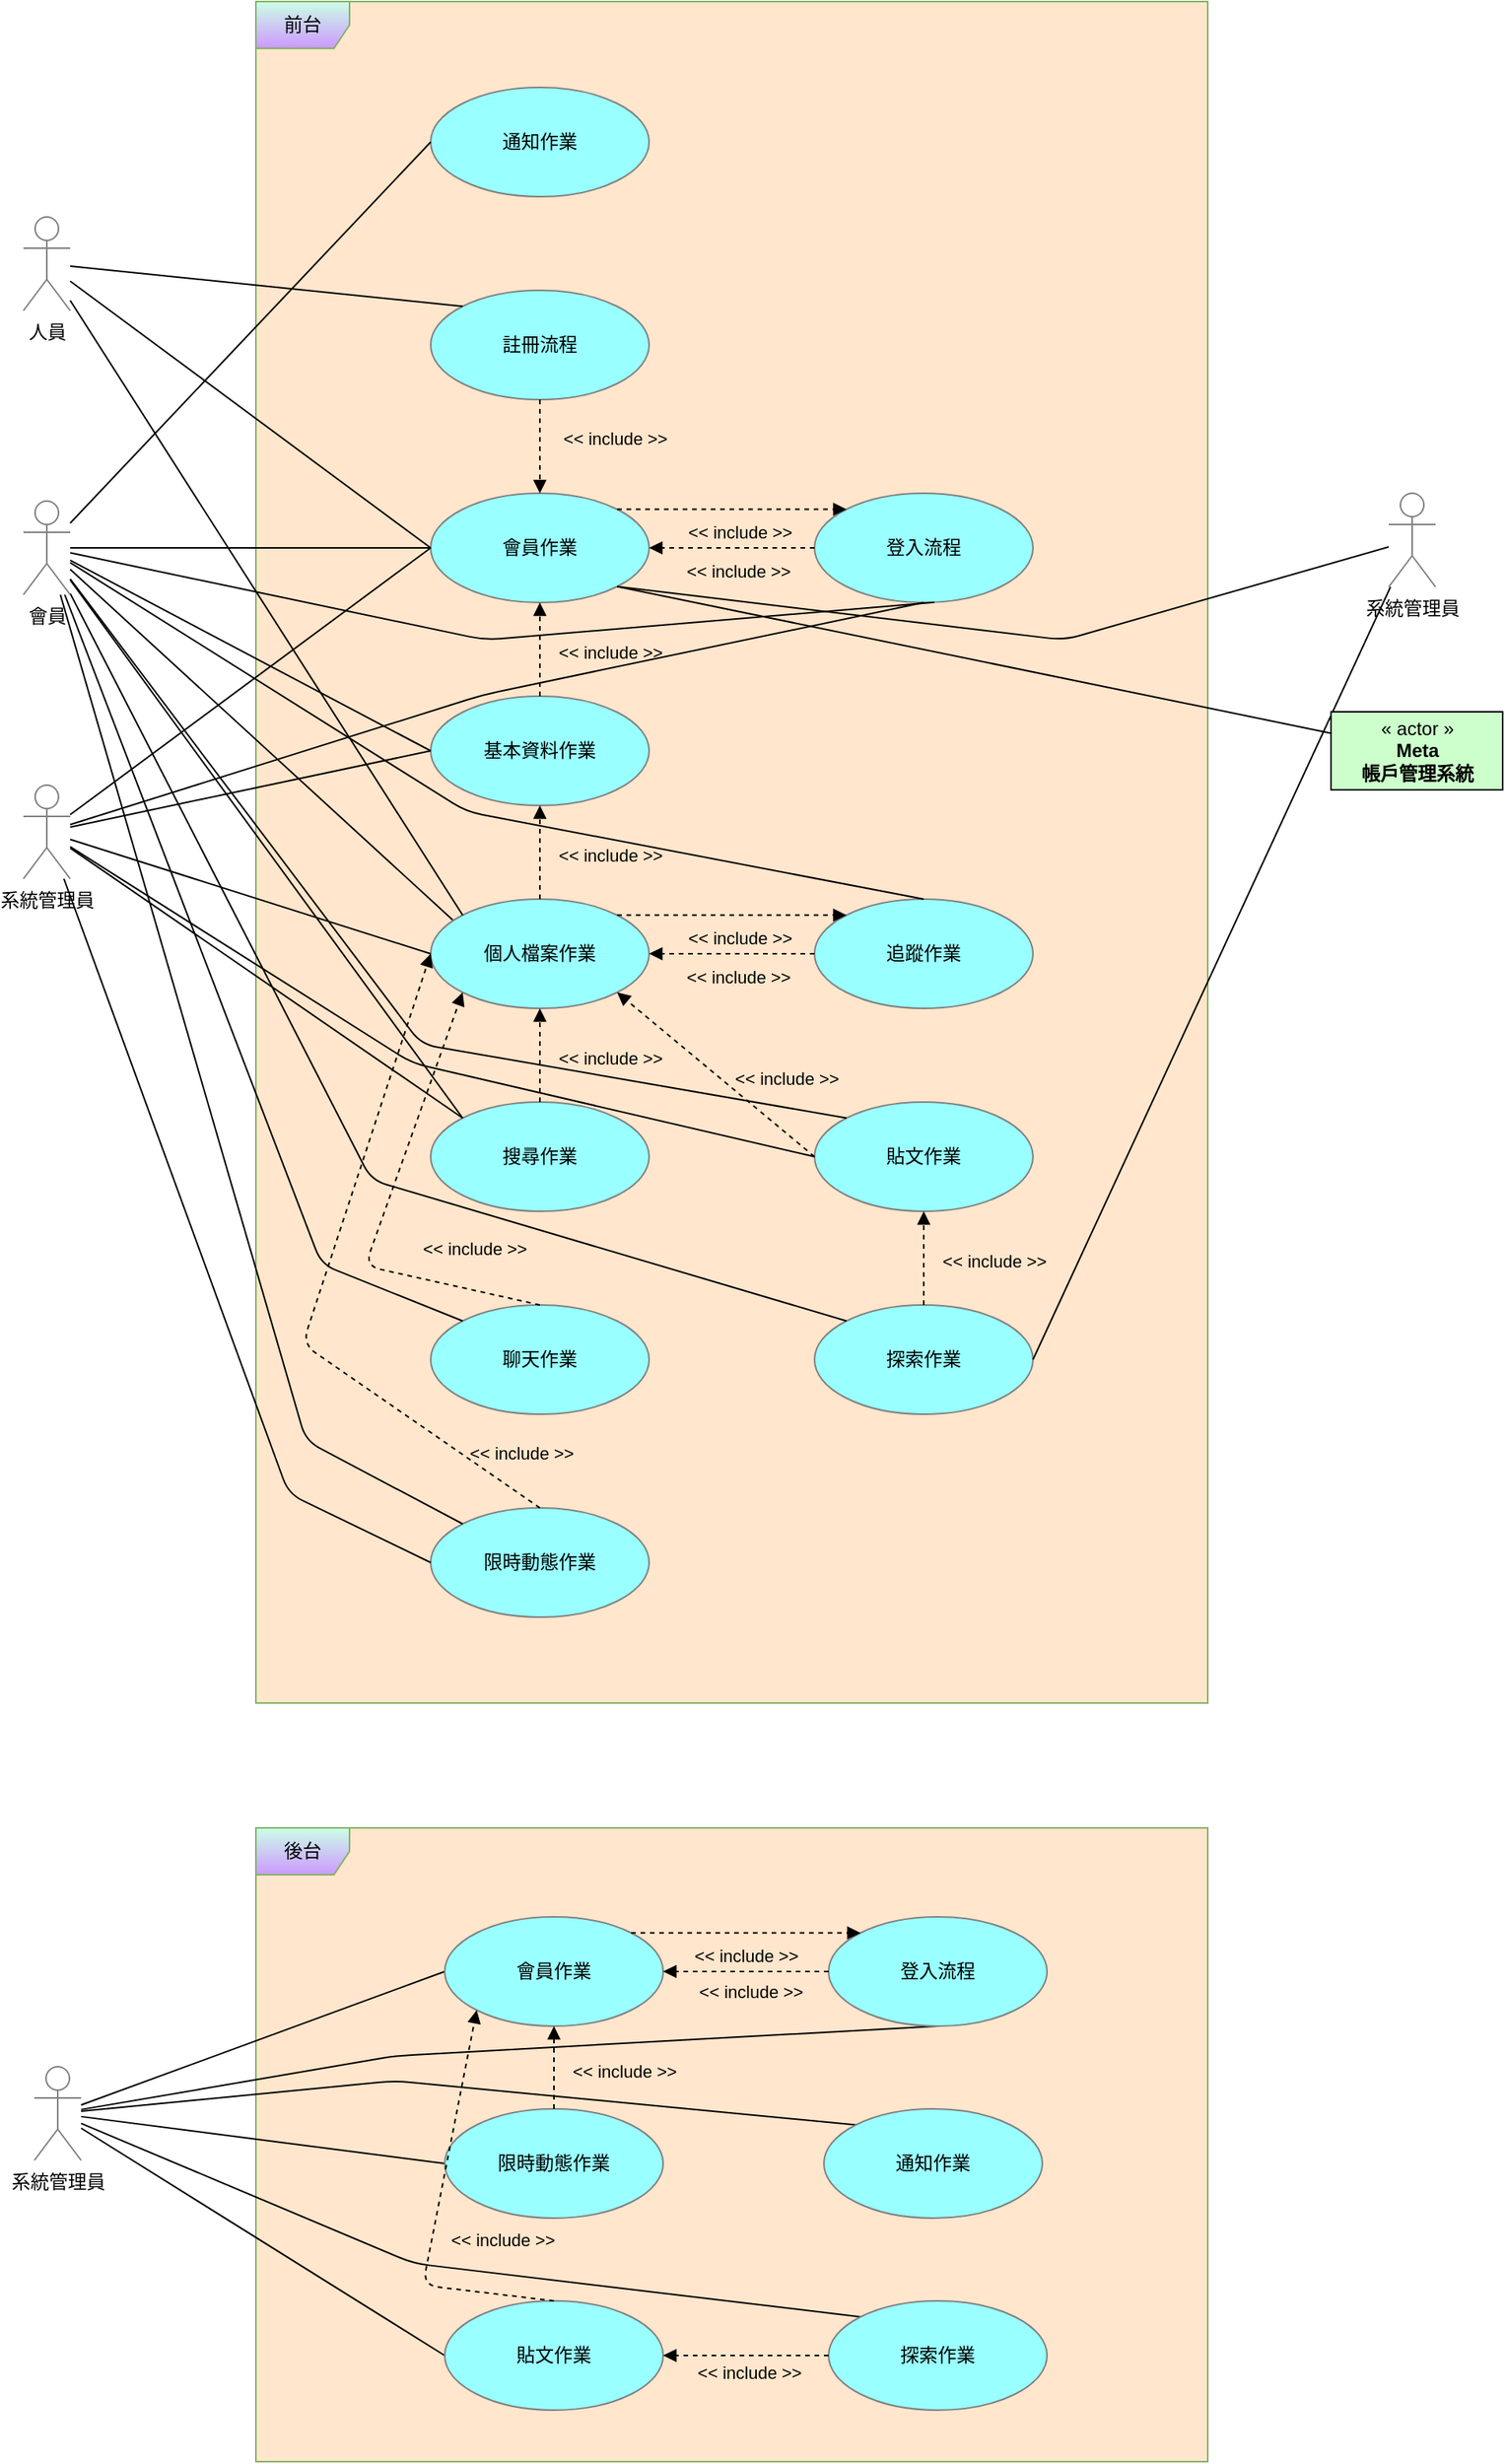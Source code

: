 <mxfile>
    <diagram id="ftglrU1FlYm7jEPvMOvH" name="使用案例圖">
        <mxGraphModel dx="990" dy="567" grid="0" gridSize="10" guides="1" tooltips="1" connect="1" arrows="1" fold="1" page="1" pageScale="1" pageWidth="827" pageHeight="1169" background="#ffffff" math="0" shadow="0">
            <root>
                <mxCell id="0"/>
                <mxCell id="1" parent="0"/>
                <mxCell id="iNfx0G8FtjPH49owoZk--5" value="前台" style="shape=umlFrame;whiteSpace=wrap;html=1;swimlaneFillColor=#FFE6CC;fillColor=#CCFFE6;strokeColor=#82b366;gradientColor=#CC99FF;fontColor=#000000;" parent="1" vertex="1">
                    <mxGeometry x="230" y="80" width="610" height="1090" as="geometry"/>
                </mxCell>
                <mxCell id="iNfx0G8FtjPH49owoZk--6" value="會員作業" style="ellipse;whiteSpace=wrap;html=1;fontColor=#000000;fillColor=#99FFFF;gradientColor=none;strokeColor=#808080;" parent="1" vertex="1">
                    <mxGeometry x="342" y="395" width="140" height="70" as="geometry"/>
                </mxCell>
                <mxCell id="iNfx0G8FtjPH49owoZk--7" value="註冊流程" style="ellipse;whiteSpace=wrap;html=1;fontColor=#000000;fillColor=#99FFFF;gradientColor=none;strokeColor=#808080;" parent="1" vertex="1">
                    <mxGeometry x="342" y="265" width="140" height="70" as="geometry"/>
                </mxCell>
                <mxCell id="iNfx0G8FtjPH49owoZk--8" value="登入流程" style="ellipse;whiteSpace=wrap;html=1;fontColor=#000000;fillColor=#99FFFF;gradientColor=none;strokeColor=#808080;" parent="1" vertex="1">
                    <mxGeometry x="588" y="395" width="140" height="70" as="geometry"/>
                </mxCell>
                <mxCell id="iNfx0G8FtjPH49owoZk--9" value="個人檔案作業" style="ellipse;whiteSpace=wrap;html=1;fontColor=#000000;fillColor=#99FFFF;gradientColor=none;strokeColor=#808080;" parent="1" vertex="1">
                    <mxGeometry x="342" y="655" width="140" height="70" as="geometry"/>
                </mxCell>
                <mxCell id="iNfx0G8FtjPH49owoZk--10" value="貼文作業" style="ellipse;whiteSpace=wrap;html=1;fontColor=#000000;fillColor=#99FFFF;gradientColor=none;strokeColor=#808080;" parent="1" vertex="1">
                    <mxGeometry x="588" y="785" width="140" height="70" as="geometry"/>
                </mxCell>
                <mxCell id="iNfx0G8FtjPH49owoZk--11" value="搜尋作業" style="ellipse;whiteSpace=wrap;html=1;fontColor=#000000;fillColor=#99FFFF;gradientColor=none;strokeColor=#808080;" parent="1" vertex="1">
                    <mxGeometry x="342" y="785" width="140" height="70" as="geometry"/>
                </mxCell>
                <mxCell id="iNfx0G8FtjPH49owoZk--12" value="探索作業" style="ellipse;whiteSpace=wrap;html=1;fontColor=#000000;fillColor=#99FFFF;gradientColor=none;strokeColor=#808080;" parent="1" vertex="1">
                    <mxGeometry x="588" y="915" width="140" height="70" as="geometry"/>
                </mxCell>
                <mxCell id="iNfx0G8FtjPH49owoZk--13" value="聊天作業" style="ellipse;whiteSpace=wrap;html=1;fontColor=#000000;fillColor=#99FFFF;gradientColor=none;strokeColor=#808080;" parent="1" vertex="1">
                    <mxGeometry x="342" y="915" width="140" height="70" as="geometry"/>
                </mxCell>
                <mxCell id="iNfx0G8FtjPH49owoZk--15" value="限時動態作業" style="ellipse;whiteSpace=wrap;html=1;fontColor=#000000;fillColor=#99FFFF;gradientColor=none;strokeColor=#808080;" parent="1" vertex="1">
                    <mxGeometry x="342" y="1045" width="140" height="70" as="geometry"/>
                </mxCell>
                <mxCell id="iNfx0G8FtjPH49owoZk--16" value="追蹤作業" style="ellipse;whiteSpace=wrap;html=1;fontColor=#000000;fillColor=#99FFFF;gradientColor=none;strokeColor=#808080;" parent="1" vertex="1">
                    <mxGeometry x="588" y="655" width="140" height="70" as="geometry"/>
                </mxCell>
                <mxCell id="iNfx0G8FtjPH49owoZk--17" value="基本資料作業" style="ellipse;whiteSpace=wrap;html=1;fontColor=#000000;fillColor=#99FFFF;gradientColor=none;strokeColor=#808080;" parent="1" vertex="1">
                    <mxGeometry x="342" y="525" width="140" height="70" as="geometry"/>
                </mxCell>
                <mxCell id="iNfx0G8FtjPH49owoZk--18" value="通知作業" style="ellipse;whiteSpace=wrap;html=1;fontColor=#000000;fillColor=#99FFFF;gradientColor=none;strokeColor=#808080;" parent="1" vertex="1">
                    <mxGeometry x="342" y="135" width="140" height="70" as="geometry"/>
                </mxCell>
                <mxCell id="iNfx0G8FtjPH49owoZk--19" value="&amp;lt;&amp;lt; include &amp;gt;&amp;gt;" style="endArrow=block;endFill=1;html=1;fontColor=#000000;rounded=1;dashed=1;strokeWidth=1;strokeColor=#000000;labelBackgroundColor=none;exitX=0.5;exitY=1;exitDx=0;exitDy=0;entryX=0.5;entryY=0;entryDx=0;entryDy=0;" parent="1" source="iNfx0G8FtjPH49owoZk--7" target="iNfx0G8FtjPH49owoZk--6" edge="1">
                    <mxGeometry x="-0.167" y="48" width="160" relative="1" as="geometry">
                        <mxPoint x="297" y="240" as="sourcePoint"/>
                        <mxPoint x="297" y="199" as="targetPoint"/>
                        <mxPoint as="offset"/>
                    </mxGeometry>
                </mxCell>
                <mxCell id="iNfx0G8FtjPH49owoZk--20" value="&amp;lt;&amp;lt; include &amp;gt;&amp;gt;" style="endArrow=block;endFill=1;html=1;fontColor=#000000;rounded=1;dashed=1;strokeWidth=1;strokeColor=#000000;labelBackgroundColor=none;exitX=1;exitY=0;exitDx=0;exitDy=0;entryX=0;entryY=0;entryDx=0;entryDy=0;" parent="1" source="iNfx0G8FtjPH49owoZk--6" target="iNfx0G8FtjPH49owoZk--8" edge="1">
                    <mxGeometry x="0.068" y="-15" width="160" relative="1" as="geometry">
                        <mxPoint x="307" y="250" as="sourcePoint"/>
                        <mxPoint x="307" y="209" as="targetPoint"/>
                        <mxPoint as="offset"/>
                    </mxGeometry>
                </mxCell>
                <mxCell id="iNfx0G8FtjPH49owoZk--21" value="&amp;lt;&amp;lt; include &amp;gt;&amp;gt;" style="endArrow=block;endFill=1;html=1;fontColor=#000000;rounded=1;dashed=1;strokeWidth=1;strokeColor=#000000;labelBackgroundColor=none;exitX=0;exitY=0.5;exitDx=0;exitDy=0;entryX=1;entryY=0.5;entryDx=0;entryDy=0;" parent="1" source="iNfx0G8FtjPH49owoZk--8" target="iNfx0G8FtjPH49owoZk--6" edge="1">
                    <mxGeometry x="-0.068" y="15" width="160" relative="1" as="geometry">
                        <mxPoint x="317" y="260" as="sourcePoint"/>
                        <mxPoint x="317" y="219" as="targetPoint"/>
                        <mxPoint as="offset"/>
                    </mxGeometry>
                </mxCell>
                <mxCell id="iNfx0G8FtjPH49owoZk--22" value="&amp;lt;&amp;lt; include &amp;gt;&amp;gt;" style="endArrow=block;endFill=1;html=1;fontColor=#000000;rounded=1;dashed=1;strokeWidth=1;strokeColor=#000000;labelBackgroundColor=none;exitX=0.5;exitY=0;exitDx=0;exitDy=0;entryX=0.5;entryY=1;entryDx=0;entryDy=0;" parent="1" source="iNfx0G8FtjPH49owoZk--17" target="iNfx0G8FtjPH49owoZk--6" edge="1">
                    <mxGeometry x="-0.073" y="-45" width="160" relative="1" as="geometry">
                        <mxPoint x="327" y="270" as="sourcePoint"/>
                        <mxPoint x="327" y="229" as="targetPoint"/>
                        <mxPoint as="offset"/>
                    </mxGeometry>
                </mxCell>
                <mxCell id="iNfx0G8FtjPH49owoZk--23" value="&amp;lt;&amp;lt; include &amp;gt;&amp;gt;" style="endArrow=block;endFill=1;html=1;fontColor=#000000;rounded=1;dashed=1;strokeWidth=1;strokeColor=#000000;labelBackgroundColor=none;exitX=0.5;exitY=0;exitDx=0;exitDy=0;entryX=0.5;entryY=1;entryDx=0;entryDy=0;" parent="1" source="iNfx0G8FtjPH49owoZk--9" target="iNfx0G8FtjPH49owoZk--17" edge="1">
                    <mxGeometry x="-0.073" y="-45" width="160" relative="1" as="geometry">
                        <mxPoint x="337" y="280" as="sourcePoint"/>
                        <mxPoint x="337" y="239" as="targetPoint"/>
                        <mxPoint as="offset"/>
                    </mxGeometry>
                </mxCell>
                <mxCell id="iNfx0G8FtjPH49owoZk--24" value="&amp;lt;&amp;lt; include &amp;gt;&amp;gt;" style="endArrow=block;endFill=1;html=1;fontColor=#000000;rounded=1;dashed=1;strokeWidth=1;strokeColor=#000000;labelBackgroundColor=none;exitX=1;exitY=0;exitDx=0;exitDy=0;entryX=0;entryY=0;entryDx=0;entryDy=0;" parent="1" source="iNfx0G8FtjPH49owoZk--9" target="iNfx0G8FtjPH49owoZk--16" edge="1">
                    <mxGeometry x="0.068" y="-15" width="160" relative="1" as="geometry">
                        <mxPoint x="347" y="290" as="sourcePoint"/>
                        <mxPoint x="347" y="249" as="targetPoint"/>
                        <mxPoint as="offset"/>
                    </mxGeometry>
                </mxCell>
                <mxCell id="iNfx0G8FtjPH49owoZk--25" value="&amp;lt;&amp;lt; include &amp;gt;&amp;gt;" style="endArrow=block;endFill=1;html=1;fontColor=#000000;rounded=1;dashed=1;strokeWidth=1;strokeColor=#000000;labelBackgroundColor=none;exitX=0;exitY=0.5;exitDx=0;exitDy=0;entryX=1;entryY=0.5;entryDx=0;entryDy=0;" parent="1" source="iNfx0G8FtjPH49owoZk--16" target="iNfx0G8FtjPH49owoZk--9" edge="1">
                    <mxGeometry x="-0.068" y="15" width="160" relative="1" as="geometry">
                        <mxPoint x="357" y="300" as="sourcePoint"/>
                        <mxPoint x="357" y="259" as="targetPoint"/>
                        <mxPoint as="offset"/>
                    </mxGeometry>
                </mxCell>
                <mxCell id="iNfx0G8FtjPH49owoZk--26" value="&amp;lt;&amp;lt; include &amp;gt;&amp;gt;" style="endArrow=block;endFill=1;html=1;fontColor=#000000;rounded=1;dashed=1;strokeWidth=1;strokeColor=#000000;labelBackgroundColor=none;exitX=0.5;exitY=0;exitDx=0;exitDy=0;entryX=0.5;entryY=1;entryDx=0;entryDy=0;" parent="1" source="iNfx0G8FtjPH49owoZk--11" target="iNfx0G8FtjPH49owoZk--9" edge="1">
                    <mxGeometry x="-0.073" y="-45" width="160" relative="1" as="geometry">
                        <mxPoint x="367" y="310" as="sourcePoint"/>
                        <mxPoint x="367" y="269" as="targetPoint"/>
                        <mxPoint as="offset"/>
                    </mxGeometry>
                </mxCell>
                <mxCell id="iNfx0G8FtjPH49owoZk--27" value="&amp;lt;&amp;lt; include &amp;gt;&amp;gt;" style="endArrow=block;endFill=1;html=1;fontColor=#000000;rounded=1;dashed=1;strokeWidth=1;strokeColor=#000000;labelBackgroundColor=none;exitX=0;exitY=0.5;exitDx=0;exitDy=0;entryX=1;entryY=1;entryDx=0;entryDy=0;" parent="1" source="iNfx0G8FtjPH49owoZk--10" target="iNfx0G8FtjPH49owoZk--9" edge="1">
                    <mxGeometry x="-0.442" y="-27" width="160" relative="1" as="geometry">
                        <mxPoint x="377" y="320" as="sourcePoint"/>
                        <mxPoint x="377" y="279" as="targetPoint"/>
                        <mxPoint as="offset"/>
                    </mxGeometry>
                </mxCell>
                <mxCell id="iNfx0G8FtjPH49owoZk--28" value="&amp;lt;&amp;lt; include &amp;gt;&amp;gt;" style="endArrow=block;endFill=1;html=1;fontColor=#000000;rounded=1;dashed=1;strokeWidth=1;strokeColor=#000000;labelBackgroundColor=none;exitX=0.5;exitY=0;exitDx=0;exitDy=0;entryX=0.5;entryY=1;entryDx=0;entryDy=0;" parent="1" source="iNfx0G8FtjPH49owoZk--12" target="iNfx0G8FtjPH49owoZk--10" edge="1">
                    <mxGeometry x="-0.073" y="-45" width="160" relative="1" as="geometry">
                        <mxPoint x="387" y="330" as="sourcePoint"/>
                        <mxPoint x="387" y="289" as="targetPoint"/>
                        <mxPoint as="offset"/>
                    </mxGeometry>
                </mxCell>
                <mxCell id="iNfx0G8FtjPH49owoZk--29" value="&amp;lt;&amp;lt; include &amp;gt;&amp;gt;" style="endArrow=block;endFill=1;html=1;fontColor=#000000;rounded=1;dashed=1;strokeWidth=1;strokeColor=#000000;labelBackgroundColor=none;exitX=0.5;exitY=0;exitDx=0;exitDy=0;entryX=0;entryY=1;entryDx=0;entryDy=0;" parent="1" source="iNfx0G8FtjPH49owoZk--13" target="iNfx0G8FtjPH49owoZk--9" edge="1">
                    <mxGeometry x="-0.679" y="-26" width="160" relative="1" as="geometry">
                        <mxPoint x="397" y="340" as="sourcePoint"/>
                        <mxPoint x="397" y="299" as="targetPoint"/>
                        <mxPoint as="offset"/>
                        <Array as="points">
                            <mxPoint x="300" y="890"/>
                        </Array>
                    </mxGeometry>
                </mxCell>
                <mxCell id="iNfx0G8FtjPH49owoZk--30" value="&amp;lt;&amp;lt; include &amp;gt;&amp;gt;" style="endArrow=block;endFill=1;html=1;fontColor=#000000;rounded=1;dashed=1;strokeWidth=1;strokeColor=#000000;labelBackgroundColor=none;exitX=0.5;exitY=0;exitDx=0;exitDy=0;entryX=0;entryY=0.5;entryDx=0;entryDy=0;" parent="1" source="iNfx0G8FtjPH49owoZk--15" target="iNfx0G8FtjPH49owoZk--9" edge="1">
                    <mxGeometry x="-0.867" y="-22" width="160" relative="1" as="geometry">
                        <mxPoint x="407" y="350" as="sourcePoint"/>
                        <mxPoint x="407" y="309" as="targetPoint"/>
                        <mxPoint as="offset"/>
                        <Array as="points">
                            <mxPoint x="260" y="940"/>
                        </Array>
                    </mxGeometry>
                </mxCell>
                <mxCell id="iNfx0G8FtjPH49owoZk--40" style="edgeStyle=none;html=1;entryX=0;entryY=0;entryDx=0;entryDy=0;fontColor=#000000;endArrow=none;endFill=0;strokeColor=#000000;" parent="1" source="iNfx0G8FtjPH49owoZk--31" target="iNfx0G8FtjPH49owoZk--7" edge="1">
                    <mxGeometry relative="1" as="geometry"/>
                </mxCell>
                <mxCell id="iNfx0G8FtjPH49owoZk--41" style="edgeStyle=none;html=1;entryX=0;entryY=0;entryDx=0;entryDy=0;fontColor=#000000;endArrow=none;endFill=0;strokeColor=#000000;" parent="1" source="iNfx0G8FtjPH49owoZk--31" target="iNfx0G8FtjPH49owoZk--9" edge="1">
                    <mxGeometry relative="1" as="geometry"/>
                </mxCell>
                <mxCell id="iNfx0G8FtjPH49owoZk--42" style="edgeStyle=none;html=1;entryX=0;entryY=0.5;entryDx=0;entryDy=0;fontColor=#000000;endArrow=none;endFill=0;strokeColor=#000000;" parent="1" source="iNfx0G8FtjPH49owoZk--31" target="iNfx0G8FtjPH49owoZk--6" edge="1">
                    <mxGeometry relative="1" as="geometry"/>
                </mxCell>
                <mxCell id="iNfx0G8FtjPH49owoZk--31" value="人員" style="shape=umlActor;verticalLabelPosition=bottom;verticalAlign=top;html=1;fontColor=#000000;strokeColor=#808080;fillColor=none;gradientColor=none;" parent="1" vertex="1">
                    <mxGeometry x="81" y="218" width="30" height="60" as="geometry"/>
                </mxCell>
                <mxCell id="iNfx0G8FtjPH49owoZk--43" style="edgeStyle=none;html=1;entryX=0;entryY=0.5;entryDx=0;entryDy=0;fontColor=#000000;endArrow=none;endFill=0;strokeColor=#000000;" parent="1" source="iNfx0G8FtjPH49owoZk--32" target="iNfx0G8FtjPH49owoZk--18" edge="1">
                    <mxGeometry relative="1" as="geometry"/>
                </mxCell>
                <mxCell id="iNfx0G8FtjPH49owoZk--44" style="edgeStyle=none;html=1;entryX=0;entryY=0.5;entryDx=0;entryDy=0;fontColor=#000000;endArrow=none;endFill=0;strokeColor=#000000;" parent="1" source="iNfx0G8FtjPH49owoZk--32" target="iNfx0G8FtjPH49owoZk--6" edge="1">
                    <mxGeometry relative="1" as="geometry"/>
                </mxCell>
                <mxCell id="iNfx0G8FtjPH49owoZk--45" style="edgeStyle=none;html=1;entryX=0;entryY=0.5;entryDx=0;entryDy=0;fontColor=#000000;endArrow=none;endFill=0;strokeColor=#000000;" parent="1" source="iNfx0G8FtjPH49owoZk--32" target="iNfx0G8FtjPH49owoZk--17" edge="1">
                    <mxGeometry relative="1" as="geometry"/>
                </mxCell>
                <mxCell id="iNfx0G8FtjPH49owoZk--46" style="edgeStyle=none;html=1;entryX=0.548;entryY=0.999;entryDx=0;entryDy=0;entryPerimeter=0;fontColor=#000000;endArrow=none;endFill=0;strokeColor=#000000;" parent="1" source="iNfx0G8FtjPH49owoZk--32" target="iNfx0G8FtjPH49owoZk--8" edge="1">
                    <mxGeometry relative="1" as="geometry">
                        <Array as="points">
                            <mxPoint x="377" y="489"/>
                        </Array>
                    </mxGeometry>
                </mxCell>
                <mxCell id="iNfx0G8FtjPH49owoZk--47" style="edgeStyle=none;html=1;entryX=0.101;entryY=0.191;entryDx=0;entryDy=0;entryPerimeter=0;fontColor=#000000;endArrow=none;endFill=0;strokeColor=#000000;" parent="1" source="iNfx0G8FtjPH49owoZk--32" target="iNfx0G8FtjPH49owoZk--9" edge="1">
                    <mxGeometry relative="1" as="geometry"/>
                </mxCell>
                <mxCell id="iNfx0G8FtjPH49owoZk--48" style="edgeStyle=none;html=1;entryX=0.5;entryY=0;entryDx=0;entryDy=0;fontColor=#000000;endArrow=none;endFill=0;strokeColor=#000000;" parent="1" source="iNfx0G8FtjPH49owoZk--32" target="iNfx0G8FtjPH49owoZk--16" edge="1">
                    <mxGeometry relative="1" as="geometry">
                        <Array as="points">
                            <mxPoint x="365" y="599"/>
                        </Array>
                    </mxGeometry>
                </mxCell>
                <mxCell id="iNfx0G8FtjPH49owoZk--49" style="edgeStyle=none;html=1;entryX=0;entryY=0;entryDx=0;entryDy=0;fontColor=#000000;endArrow=none;endFill=0;strokeColor=#000000;" parent="1" source="iNfx0G8FtjPH49owoZk--32" target="iNfx0G8FtjPH49owoZk--11" edge="1">
                    <mxGeometry relative="1" as="geometry"/>
                </mxCell>
                <mxCell id="iNfx0G8FtjPH49owoZk--50" style="edgeStyle=none;html=1;entryX=0;entryY=0;entryDx=0;entryDy=0;fontColor=#000000;endArrow=none;endFill=0;strokeColor=#000000;" parent="1" source="iNfx0G8FtjPH49owoZk--32" target="iNfx0G8FtjPH49owoZk--10" edge="1">
                    <mxGeometry relative="1" as="geometry">
                        <Array as="points">
                            <mxPoint x="336" y="748"/>
                        </Array>
                    </mxGeometry>
                </mxCell>
                <mxCell id="iNfx0G8FtjPH49owoZk--51" style="edgeStyle=none;html=1;entryX=0;entryY=0;entryDx=0;entryDy=0;fontColor=#000000;endArrow=none;endFill=0;strokeColor=#000000;" parent="1" source="iNfx0G8FtjPH49owoZk--32" target="iNfx0G8FtjPH49owoZk--12" edge="1">
                    <mxGeometry relative="1" as="geometry">
                        <Array as="points">
                            <mxPoint x="304" y="835"/>
                        </Array>
                    </mxGeometry>
                </mxCell>
                <mxCell id="iNfx0G8FtjPH49owoZk--52" style="edgeStyle=none;html=1;entryX=0;entryY=0;entryDx=0;entryDy=0;fontColor=#000000;endArrow=none;endFill=0;strokeColor=#000000;" parent="1" source="iNfx0G8FtjPH49owoZk--32" target="iNfx0G8FtjPH49owoZk--13" edge="1">
                    <mxGeometry relative="1" as="geometry">
                        <Array as="points">
                            <mxPoint x="272" y="889"/>
                        </Array>
                    </mxGeometry>
                </mxCell>
                <mxCell id="iNfx0G8FtjPH49owoZk--53" style="edgeStyle=none;html=1;entryX=0;entryY=0;entryDx=0;entryDy=0;fontColor=#000000;endArrow=none;endFill=0;strokeColor=#000000;" parent="1" source="iNfx0G8FtjPH49owoZk--32" target="iNfx0G8FtjPH49owoZk--15" edge="1">
                    <mxGeometry relative="1" as="geometry">
                        <Array as="points">
                            <mxPoint x="262" y="1002"/>
                        </Array>
                    </mxGeometry>
                </mxCell>
                <mxCell id="iNfx0G8FtjPH49owoZk--32" value="會員" style="shape=umlActor;verticalLabelPosition=bottom;verticalAlign=top;html=1;fontColor=#000000;strokeColor=#808080;fillColor=none;gradientColor=none;" parent="1" vertex="1">
                    <mxGeometry x="81" y="400" width="30" height="60" as="geometry"/>
                </mxCell>
                <mxCell id="iNfx0G8FtjPH49owoZk--54" style="edgeStyle=none;html=1;entryX=0;entryY=0.5;entryDx=0;entryDy=0;fontColor=#000000;endArrow=none;endFill=0;strokeColor=#000000;" parent="1" source="iNfx0G8FtjPH49owoZk--33" target="iNfx0G8FtjPH49owoZk--6" edge="1">
                    <mxGeometry relative="1" as="geometry"/>
                </mxCell>
                <mxCell id="iNfx0G8FtjPH49owoZk--55" style="edgeStyle=none;html=1;entryX=0.5;entryY=1;entryDx=0;entryDy=0;fontColor=#000000;endArrow=none;endFill=0;strokeColor=#000000;" parent="1" source="iNfx0G8FtjPH49owoZk--33" target="iNfx0G8FtjPH49owoZk--8" edge="1">
                    <mxGeometry relative="1" as="geometry">
                        <Array as="points">
                            <mxPoint x="376" y="524"/>
                        </Array>
                    </mxGeometry>
                </mxCell>
                <mxCell id="iNfx0G8FtjPH49owoZk--56" style="edgeStyle=none;html=1;entryX=0;entryY=0.5;entryDx=0;entryDy=0;fontColor=#000000;endArrow=none;endFill=0;strokeColor=#000000;" parent="1" source="iNfx0G8FtjPH49owoZk--33" target="iNfx0G8FtjPH49owoZk--17" edge="1">
                    <mxGeometry relative="1" as="geometry"/>
                </mxCell>
                <mxCell id="iNfx0G8FtjPH49owoZk--57" style="edgeStyle=none;html=1;entryX=0;entryY=0.5;entryDx=0;entryDy=0;fontColor=#000000;endArrow=none;endFill=0;strokeColor=#000000;" parent="1" source="iNfx0G8FtjPH49owoZk--33" target="iNfx0G8FtjPH49owoZk--9" edge="1">
                    <mxGeometry relative="1" as="geometry"/>
                </mxCell>
                <mxCell id="iNfx0G8FtjPH49owoZk--58" style="edgeStyle=none;html=1;entryX=0;entryY=0;entryDx=0;entryDy=0;fontColor=#000000;endArrow=none;endFill=0;strokeColor=#000000;" parent="1" source="iNfx0G8FtjPH49owoZk--33" target="iNfx0G8FtjPH49owoZk--11" edge="1">
                    <mxGeometry relative="1" as="geometry"/>
                </mxCell>
                <mxCell id="iNfx0G8FtjPH49owoZk--59" style="edgeStyle=none;html=1;entryX=0;entryY=0.5;entryDx=0;entryDy=0;fontColor=#000000;endArrow=none;endFill=0;strokeColor=#000000;" parent="1" source="iNfx0G8FtjPH49owoZk--33" target="iNfx0G8FtjPH49owoZk--10" edge="1">
                    <mxGeometry relative="1" as="geometry">
                        <Array as="points">
                            <mxPoint x="330" y="760"/>
                        </Array>
                    </mxGeometry>
                </mxCell>
                <mxCell id="iNfx0G8FtjPH49owoZk--60" style="edgeStyle=none;html=1;fontColor=#000000;endArrow=none;endFill=0;strokeColor=#000000;entryX=0;entryY=0.5;entryDx=0;entryDy=0;" parent="1" source="iNfx0G8FtjPH49owoZk--33" target="iNfx0G8FtjPH49owoZk--15" edge="1">
                    <mxGeometry relative="1" as="geometry">
                        <mxPoint x="166" y="1009.286" as="targetPoint"/>
                        <Array as="points">
                            <mxPoint x="251" y="1036"/>
                        </Array>
                    </mxGeometry>
                </mxCell>
                <mxCell id="iNfx0G8FtjPH49owoZk--33" value="系統管理員" style="shape=umlActor;verticalLabelPosition=bottom;verticalAlign=top;html=1;fontColor=#000000;strokeColor=#808080;fillColor=none;gradientColor=none;" parent="1" vertex="1">
                    <mxGeometry x="81" y="582" width="30" height="60" as="geometry"/>
                </mxCell>
                <mxCell id="iNfx0G8FtjPH49owoZk--38" style="edgeStyle=none;html=1;entryX=1;entryY=1;entryDx=0;entryDy=0;fontColor=#000000;endArrow=none;endFill=0;strokeColor=#000000;" parent="1" source="iNfx0G8FtjPH49owoZk--34" target="iNfx0G8FtjPH49owoZk--6" edge="1">
                    <mxGeometry relative="1" as="geometry">
                        <Array as="points">
                            <mxPoint x="748" y="489"/>
                        </Array>
                    </mxGeometry>
                </mxCell>
                <mxCell id="iNfx0G8FtjPH49owoZk--62" style="edgeStyle=none;html=1;entryX=1;entryY=0.5;entryDx=0;entryDy=0;fontColor=#000000;endArrow=none;endFill=0;strokeColor=#000000;" parent="1" source="iNfx0G8FtjPH49owoZk--34" target="iNfx0G8FtjPH49owoZk--12" edge="1">
                    <mxGeometry relative="1" as="geometry"/>
                </mxCell>
                <mxCell id="iNfx0G8FtjPH49owoZk--34" value="系統管理員" style="shape=umlActor;verticalLabelPosition=bottom;verticalAlign=top;html=1;fontColor=#000000;strokeColor=#808080;fillColor=none;gradientColor=none;" parent="1" vertex="1">
                    <mxGeometry x="956" y="395" width="30" height="60" as="geometry"/>
                </mxCell>
                <mxCell id="iNfx0G8FtjPH49owoZk--36" style="edgeStyle=none;html=1;entryX=1;entryY=1;entryDx=0;entryDy=0;fontColor=#000000;strokeColor=#000000;endArrow=none;endFill=0;" parent="1" source="iNfx0G8FtjPH49owoZk--35" target="iNfx0G8FtjPH49owoZk--6" edge="1">
                    <mxGeometry relative="1" as="geometry"/>
                </mxCell>
                <mxCell id="iNfx0G8FtjPH49owoZk--35" value="« actor »&lt;br&gt;&lt;b&gt;Meta&lt;br&gt;帳戶管理系統&lt;/b&gt;" style="html=1;labelBorderColor=none;fontColor=#000000;strokeColor=#000000;fillColor=#CCFFCC;gradientColor=none;" parent="1" vertex="1">
                    <mxGeometry x="919" y="535" width="110" height="50" as="geometry"/>
                </mxCell>
                <mxCell id="iNfx0G8FtjPH49owoZk--61" value="後台" style="shape=umlFrame;whiteSpace=wrap;html=1;swimlaneFillColor=#FFE6CC;fillColor=#CCFFE6;strokeColor=#82b366;gradientColor=#CC99FF;fontColor=#000000;" parent="1" vertex="1">
                    <mxGeometry x="230" y="1250" width="610" height="406" as="geometry"/>
                </mxCell>
                <mxCell id="iNfx0G8FtjPH49owoZk--69" style="edgeStyle=none;html=1;entryX=0;entryY=0.5;entryDx=0;entryDy=0;fontColor=#000000;endArrow=none;endFill=0;strokeColor=#000000;" parent="1" source="iNfx0G8FtjPH49owoZk--63" target="iNfx0G8FtjPH49owoZk--67" edge="1">
                    <mxGeometry relative="1" as="geometry"/>
                </mxCell>
                <mxCell id="iNfx0G8FtjPH49owoZk--76" style="edgeStyle=none;html=1;entryX=0;entryY=0.5;entryDx=0;entryDy=0;fontColor=#000000;endArrow=none;endFill=0;strokeColor=#000000;" parent="1" source="iNfx0G8FtjPH49owoZk--63" target="iNfx0G8FtjPH49owoZk--64" edge="1">
                    <mxGeometry relative="1" as="geometry"/>
                </mxCell>
                <mxCell id="iNfx0G8FtjPH49owoZk--77" style="edgeStyle=none;html=1;entryX=0;entryY=0.5;entryDx=0;entryDy=0;fontColor=#000000;endArrow=none;endFill=0;strokeColor=#000000;" parent="1" source="iNfx0G8FtjPH49owoZk--63" target="iNfx0G8FtjPH49owoZk--65" edge="1">
                    <mxGeometry relative="1" as="geometry"/>
                </mxCell>
                <mxCell id="iNfx0G8FtjPH49owoZk--78" style="edgeStyle=none;html=1;entryX=0.5;entryY=1;entryDx=0;entryDy=0;fontColor=#000000;endArrow=none;endFill=0;strokeColor=#000000;" parent="1" source="iNfx0G8FtjPH49owoZk--63" target="iNfx0G8FtjPH49owoZk--68" edge="1">
                    <mxGeometry relative="1" as="geometry">
                        <Array as="points">
                            <mxPoint x="320" y="1396"/>
                        </Array>
                    </mxGeometry>
                </mxCell>
                <mxCell id="iNfx0G8FtjPH49owoZk--79" style="edgeStyle=none;html=1;entryX=0;entryY=0;entryDx=0;entryDy=0;fontColor=#000000;endArrow=none;endFill=0;strokeColor=#000000;" parent="1" source="iNfx0G8FtjPH49owoZk--63" target="iNfx0G8FtjPH49owoZk--66" edge="1">
                    <mxGeometry relative="1" as="geometry">
                        <Array as="points">
                            <mxPoint x="331" y="1529"/>
                        </Array>
                    </mxGeometry>
                </mxCell>
                <mxCell id="iNfx0G8FtjPH49owoZk--81" style="edgeStyle=none;html=1;entryX=0;entryY=0;entryDx=0;entryDy=0;fontColor=#000000;endArrow=none;endFill=0;strokeColor=#000000;" parent="1" source="iNfx0G8FtjPH49owoZk--63" target="iNfx0G8FtjPH49owoZk--80" edge="1">
                    <mxGeometry relative="1" as="geometry">
                        <Array as="points">
                            <mxPoint x="319" y="1412"/>
                        </Array>
                    </mxGeometry>
                </mxCell>
                <mxCell id="iNfx0G8FtjPH49owoZk--63" value="系統管理員" style="shape=umlActor;verticalLabelPosition=bottom;verticalAlign=top;html=1;fontColor=#000000;strokeColor=#808080;fillColor=none;gradientColor=none;" parent="1" vertex="1">
                    <mxGeometry x="88" y="1403" width="30" height="60" as="geometry"/>
                </mxCell>
                <mxCell id="iNfx0G8FtjPH49owoZk--64" value="限時動態作業" style="ellipse;whiteSpace=wrap;html=1;fontColor=#000000;fillColor=#99FFFF;gradientColor=none;strokeColor=#808080;" parent="1" vertex="1">
                    <mxGeometry x="351" y="1430" width="140" height="70" as="geometry"/>
                </mxCell>
                <mxCell id="iNfx0G8FtjPH49owoZk--65" value="貼文作業" style="ellipse;whiteSpace=wrap;html=1;fontColor=#000000;fillColor=#99FFFF;gradientColor=none;strokeColor=#808080;" parent="1" vertex="1">
                    <mxGeometry x="351" y="1553" width="140" height="70" as="geometry"/>
                </mxCell>
                <mxCell id="iNfx0G8FtjPH49owoZk--66" value="探索作業" style="ellipse;whiteSpace=wrap;html=1;fontColor=#000000;fillColor=#99FFFF;gradientColor=none;strokeColor=#808080;" parent="1" vertex="1">
                    <mxGeometry x="597" y="1553" width="140" height="70" as="geometry"/>
                </mxCell>
                <mxCell id="iNfx0G8FtjPH49owoZk--67" value="會員作業" style="ellipse;whiteSpace=wrap;html=1;fontColor=#000000;fillColor=#99FFFF;gradientColor=none;strokeColor=#808080;" parent="1" vertex="1">
                    <mxGeometry x="351" y="1307" width="140" height="70" as="geometry"/>
                </mxCell>
                <mxCell id="iNfx0G8FtjPH49owoZk--68" value="登入流程" style="ellipse;whiteSpace=wrap;html=1;fontColor=#000000;fillColor=#99FFFF;gradientColor=none;strokeColor=#808080;" parent="1" vertex="1">
                    <mxGeometry x="597" y="1307" width="140" height="70" as="geometry"/>
                </mxCell>
                <mxCell id="iNfx0G8FtjPH49owoZk--70" value="&amp;lt;&amp;lt; include &amp;gt;&amp;gt;" style="endArrow=block;endFill=1;html=1;fontColor=#000000;rounded=1;dashed=1;strokeWidth=1;strokeColor=#000000;labelBackgroundColor=none;exitX=0.5;exitY=0;exitDx=0;exitDy=0;entryX=0;entryY=1;entryDx=0;entryDy=0;" parent="1" source="iNfx0G8FtjPH49owoZk--65" target="iNfx0G8FtjPH49owoZk--67" edge="1">
                    <mxGeometry x="-0.073" y="-45" width="160" relative="1" as="geometry">
                        <mxPoint x="245" y="1725" as="sourcePoint"/>
                        <mxPoint x="245" y="1665" as="targetPoint"/>
                        <mxPoint as="offset"/>
                        <Array as="points">
                            <mxPoint x="337" y="1543"/>
                        </Array>
                    </mxGeometry>
                </mxCell>
                <mxCell id="iNfx0G8FtjPH49owoZk--72" value="&amp;lt;&amp;lt; include &amp;gt;&amp;gt;" style="endArrow=block;endFill=1;html=1;fontColor=#000000;rounded=1;dashed=1;strokeWidth=1;strokeColor=#000000;labelBackgroundColor=none;exitX=0;exitY=0.5;exitDx=0;exitDy=0;entryX=1;entryY=0.5;entryDx=0;entryDy=0;" parent="1" source="iNfx0G8FtjPH49owoZk--68" target="iNfx0G8FtjPH49owoZk--67" edge="1">
                    <mxGeometry x="-0.057" y="13" width="160" relative="1" as="geometry">
                        <mxPoint x="255" y="1735" as="sourcePoint"/>
                        <mxPoint x="255" y="1675" as="targetPoint"/>
                        <mxPoint as="offset"/>
                    </mxGeometry>
                </mxCell>
                <mxCell id="iNfx0G8FtjPH49owoZk--73" value="&amp;lt;&amp;lt; include &amp;gt;&amp;gt;" style="endArrow=block;endFill=1;html=1;fontColor=#000000;rounded=1;dashed=1;strokeWidth=1;strokeColor=#000000;labelBackgroundColor=none;exitX=0;exitY=0.5;exitDx=0;exitDy=0;entryX=1;entryY=0.5;entryDx=0;entryDy=0;" parent="1" source="iNfx0G8FtjPH49owoZk--66" target="iNfx0G8FtjPH49owoZk--65" edge="1">
                    <mxGeometry x="-0.038" y="11" width="160" relative="1" as="geometry">
                        <mxPoint x="265" y="1745" as="sourcePoint"/>
                        <mxPoint x="265" y="1685" as="targetPoint"/>
                        <mxPoint as="offset"/>
                    </mxGeometry>
                </mxCell>
                <mxCell id="iNfx0G8FtjPH49owoZk--74" value="&amp;lt;&amp;lt; include &amp;gt;&amp;gt;" style="endArrow=block;endFill=1;html=1;fontColor=#000000;rounded=1;dashed=1;strokeWidth=1;strokeColor=#000000;labelBackgroundColor=none;exitX=0.5;exitY=0;exitDx=0;exitDy=0;entryX=0.5;entryY=1;entryDx=0;entryDy=0;" parent="1" source="iNfx0G8FtjPH49owoZk--64" target="iNfx0G8FtjPH49owoZk--67" edge="1">
                    <mxGeometry x="-0.073" y="-45" width="160" relative="1" as="geometry">
                        <mxPoint x="275" y="1755" as="sourcePoint"/>
                        <mxPoint x="275" y="1695" as="targetPoint"/>
                        <mxPoint as="offset"/>
                    </mxGeometry>
                </mxCell>
                <mxCell id="iNfx0G8FtjPH49owoZk--75" value="&amp;lt;&amp;lt; include &amp;gt;&amp;gt;" style="endArrow=block;endFill=1;html=1;fontColor=#000000;rounded=1;dashed=1;strokeWidth=1;strokeColor=#000000;labelBackgroundColor=none;exitX=1;exitY=0;exitDx=0;exitDy=0;entryX=0;entryY=0;entryDx=0;entryDy=0;" parent="1" source="iNfx0G8FtjPH49owoZk--67" target="iNfx0G8FtjPH49owoZk--68" edge="1">
                    <mxGeometry y="-15" width="160" relative="1" as="geometry">
                        <mxPoint x="285" y="1765" as="sourcePoint"/>
                        <mxPoint x="285" y="1705" as="targetPoint"/>
                        <mxPoint as="offset"/>
                    </mxGeometry>
                </mxCell>
                <mxCell id="iNfx0G8FtjPH49owoZk--80" value="通知作業" style="ellipse;whiteSpace=wrap;html=1;fontColor=#000000;fillColor=#99FFFF;gradientColor=none;strokeColor=#808080;" parent="1" vertex="1">
                    <mxGeometry x="594" y="1430" width="140" height="70" as="geometry"/>
                </mxCell>
            </root>
        </mxGraphModel>
    </diagram>
    <diagram id="rw0xEh2Q6HEWuy4HhyIE" name="初步類別圖">
        <mxGraphModel dx="1652" dy="473" grid="1" gridSize="10" guides="1" tooltips="1" connect="1" arrows="1" fold="1" page="1" pageScale="1" pageWidth="827" pageHeight="1169" background="none" math="0" shadow="0">
            <root>
                <mxCell id="zrKbW5Popk7BHK01cqO5-0"/>
                <mxCell id="zrKbW5Popk7BHK01cqO5-1" parent="zrKbW5Popk7BHK01cqO5-0"/>
                <mxCell id="BlBHVZsEbxWbMmqO0hii-5" value="member" style="swimlane;fontStyle=1;align=center;verticalAlign=top;childLayout=stackLayout;horizontal=1;startSize=26;horizontalStack=0;resizeParent=1;resizeParentMax=0;resizeLast=0;collapsible=1;marginBottom=0;" parent="zrKbW5Popk7BHK01cqO5-1" vertex="1">
                    <mxGeometry x="430" y="220" width="160" height="140" as="geometry"/>
                </mxCell>
                <mxCell id="BlBHVZsEbxWbMmqO0hii-6" value=" + E-mail: Strings&#10; + phoneNumber: int&#10;" style="text;strokeColor=none;fillColor=none;align=left;verticalAlign=top;spacingLeft=4;spacingRight=4;overflow=hidden;rotatable=0;points=[[0,0.5],[1,0.5]];portConstraint=eastwest;" parent="BlBHVZsEbxWbMmqO0hii-5" vertex="1">
                    <mxGeometry y="26" width="160" height="54" as="geometry"/>
                </mxCell>
                <mxCell id="BlBHVZsEbxWbMmqO0hii-7" value="" style="line;strokeWidth=1;fillColor=none;align=left;verticalAlign=middle;spacingTop=-1;spacingLeft=3;spacingRight=3;rotatable=0;labelPosition=right;points=[];portConstraint=eastwest;" parent="BlBHVZsEbxWbMmqO0hii-5" vertex="1">
                    <mxGeometry y="80" width="160" height="8" as="geometry"/>
                </mxCell>
                <mxCell id="BlBHVZsEbxWbMmqO0hii-8" value="+ User(): void&#10;+ member(): void" style="text;strokeColor=none;fillColor=none;align=left;verticalAlign=top;spacingLeft=4;spacingRight=4;overflow=hidden;rotatable=0;points=[[0,0.5],[1,0.5]];portConstraint=eastwest;" parent="BlBHVZsEbxWbMmqO0hii-5" vertex="1">
                    <mxGeometry y="88" width="160" height="52" as="geometry"/>
                </mxCell>
                <mxCell id="BlBHVZsEbxWbMmqO0hii-9" value="information" style="swimlane;fontStyle=0;childLayout=stackLayout;horizontal=1;startSize=26;horizontalStack=0;resizeParent=1;resizeParentMax=0;resizeLast=0;collapsible=1;marginBottom=0;" parent="zrKbW5Popk7BHK01cqO5-1" vertex="1">
                    <mxGeometry x="70" y="65" width="170" height="140" as="geometry"/>
                </mxCell>
                <mxCell id="BlBHVZsEbxWbMmqO0hii-10" value=" + userID: String&#10; + account_number: Strings&#10; + name: Strings&#10; + gender: Strings&#10; + img: jpg&#10; + Introduction: String&#10; + password: Strings" style="text;strokeColor=none;fillColor=none;align=left;verticalAlign=top;spacingLeft=4;spacingRight=4;overflow=hidden;rotatable=0;points=[[0,0.5],[1,0.5]];portConstraint=eastwest;" parent="BlBHVZsEbxWbMmqO0hii-9" vertex="1">
                    <mxGeometry y="26" width="170" height="114" as="geometry"/>
                </mxCell>
                <mxCell id="BlBHVZsEbxWbMmqO0hii-11" value="Professional_membership" style="swimlane;fontStyle=1;align=center;verticalAlign=top;childLayout=stackLayout;horizontal=1;startSize=26;horizontalStack=0;resizeParent=1;resizeParentMax=0;resizeLast=0;collapsible=1;marginBottom=0;" parent="zrKbW5Popk7BHK01cqO5-1" vertex="1">
                    <mxGeometry x="385" y="700" width="250" height="150" as="geometry"/>
                </mxCell>
                <mxCell id="BlBHVZsEbxWbMmqO0hii-12" value=" + Merchant_E-mail: Strings&#10; + Merchant_phoneNumber: int&#10; + Merchant_location: Strings" style="text;strokeColor=none;fillColor=none;align=left;verticalAlign=top;spacingLeft=4;spacingRight=4;overflow=hidden;rotatable=0;points=[[0,0.5],[1,0.5]];portConstraint=eastwest;" parent="BlBHVZsEbxWbMmqO0hii-11" vertex="1">
                    <mxGeometry y="26" width="250" height="64" as="geometry"/>
                </mxCell>
                <mxCell id="BlBHVZsEbxWbMmqO0hii-13" value="" style="line;strokeWidth=1;fillColor=none;align=left;verticalAlign=middle;spacingTop=-1;spacingLeft=3;spacingRight=3;rotatable=0;labelPosition=right;points=[];portConstraint=eastwest;" parent="BlBHVZsEbxWbMmqO0hii-11" vertex="1">
                    <mxGeometry y="90" width="250" height="8" as="geometry"/>
                </mxCell>
                <mxCell id="BlBHVZsEbxWbMmqO0hii-14" value="+ User(): void&#10;+ member(): void" style="text;strokeColor=none;fillColor=none;align=left;verticalAlign=top;spacingLeft=4;spacingRight=4;overflow=hidden;rotatable=0;points=[[0,0.5],[1,0.5]];portConstraint=eastwest;" parent="BlBHVZsEbxWbMmqO0hii-11" vertex="1">
                    <mxGeometry y="98" width="250" height="52" as="geometry"/>
                </mxCell>
                <mxCell id="BlBHVZsEbxWbMmqO0hii-15" style="edgeStyle=none;html=1;startArrow=blockThin;startFill=0;endArrow=none;endFill=0;exitX=1;exitY=0.5;exitDx=0;exitDy=0;" parent="zrKbW5Popk7BHK01cqO5-1" source="BlBHVZsEbxWbMmqO0hii-10" target="BlBHVZsEbxWbMmqO0hii-5" edge="1">
                    <mxGeometry relative="1" as="geometry">
                        <Array as="points">
                            <mxPoint x="350" y="148"/>
                        </Array>
                        <mxPoint x="-285" y="30" as="sourcePoint"/>
                        <mxPoint x="60" y="105" as="targetPoint"/>
                    </mxGeometry>
                </mxCell>
                <mxCell id="BlBHVZsEbxWbMmqO0hii-16" style="edgeStyle=none;html=1;startArrow=blockThin;startFill=0;endArrow=none;endFill=0;entryX=0;entryY=0.5;entryDx=0;entryDy=0;" parent="zrKbW5Popk7BHK01cqO5-1" source="BlBHVZsEbxWbMmqO0hii-9" target="BlBHVZsEbxWbMmqO0hii-12" edge="1">
                    <mxGeometry relative="1" as="geometry">
                        <Array as="points">
                            <mxPoint x="380" y="250"/>
                        </Array>
                        <mxPoint x="250" y="158" as="sourcePoint"/>
                        <mxPoint x="441.127" y="230.0" as="targetPoint"/>
                    </mxGeometry>
                </mxCell>
                <mxCell id="BlBHVZsEbxWbMmqO0hii-17" value="Message" style="swimlane;fontStyle=1;align=center;verticalAlign=top;childLayout=stackLayout;horizontal=1;startSize=26;horizontalStack=0;resizeParent=1;resizeParentMax=0;resizeLast=0;collapsible=1;marginBottom=0;" parent="zrKbW5Popk7BHK01cqO5-1" vertex="1">
                    <mxGeometry x="-35" y="307.5" width="270" height="130" as="geometry"/>
                </mxCell>
                <mxCell id="BlBHVZsEbxWbMmqO0hii-18" value="+ time: date&#10;+ message: Strings&#10;+ img: png&#10;+ userID: String" style="text;strokeColor=none;fillColor=none;align=left;verticalAlign=top;spacingLeft=4;spacingRight=4;overflow=hidden;rotatable=0;points=[[0,0.5],[1,0.5]];portConstraint=eastwest;" parent="BlBHVZsEbxWbMmqO0hii-17" vertex="1">
                    <mxGeometry y="26" width="270" height="64" as="geometry"/>
                </mxCell>
                <mxCell id="BlBHVZsEbxWbMmqO0hii-19" value="" style="line;strokeWidth=1;fillColor=none;align=left;verticalAlign=middle;spacingTop=-1;spacingLeft=3;spacingRight=3;rotatable=0;labelPosition=right;points=[];portConstraint=eastwest;" parent="BlBHVZsEbxWbMmqO0hii-17" vertex="1">
                    <mxGeometry y="90" width="270" height="8" as="geometry"/>
                </mxCell>
                <mxCell id="BlBHVZsEbxWbMmqO0hii-20" value="+ Message(message): double" style="text;strokeColor=none;fillColor=none;align=left;verticalAlign=top;spacingLeft=4;spacingRight=4;overflow=hidden;rotatable=0;points=[[0,0.5],[1,0.5]];portConstraint=eastwest;" parent="BlBHVZsEbxWbMmqO0hii-17" vertex="1">
                    <mxGeometry y="98" width="270" height="32" as="geometry"/>
                </mxCell>
                <mxCell id="BlBHVZsEbxWbMmqO0hii-21" value="" style="endArrow=diamondThin;html=1;edgeStyle=orthogonalEdgeStyle;endFill=0;" parent="zrKbW5Popk7BHK01cqO5-1" source="BlBHVZsEbxWbMmqO0hii-5" target="3oY8aE0pfnFzNvDMhaBG-11" edge="1">
                    <mxGeometry relative="1" as="geometry">
                        <mxPoint x="600" y="430" as="sourcePoint"/>
                        <mxPoint x="560" y="400" as="targetPoint"/>
                        <Array as="points"/>
                    </mxGeometry>
                </mxCell>
                <mxCell id="BlBHVZsEbxWbMmqO0hii-22" value="1" style="edgeLabel;resizable=0;html=1;align=left;verticalAlign=bottom;labelBackgroundColor=none;" parent="BlBHVZsEbxWbMmqO0hii-21" connectable="0" vertex="1">
                    <mxGeometry x="-1" relative="1" as="geometry">
                        <mxPoint x="-20" y="20" as="offset"/>
                    </mxGeometry>
                </mxCell>
                <mxCell id="BlBHVZsEbxWbMmqO0hii-23" value="1" style="edgeLabel;resizable=0;html=1;align=right;verticalAlign=bottom;labelBackgroundColor=none;" parent="BlBHVZsEbxWbMmqO0hii-21" connectable="0" vertex="1">
                    <mxGeometry x="1" relative="1" as="geometry">
                        <mxPoint x="-10" y="-1" as="offset"/>
                    </mxGeometry>
                </mxCell>
                <mxCell id="BlBHVZsEbxWbMmqO0hii-24" value="" style="endArrow=none;html=1;edgeStyle=orthogonalEdgeStyle;" parent="zrKbW5Popk7BHK01cqO5-1" source="BlBHVZsEbxWbMmqO0hii-17" target="3oY8aE0pfnFzNvDMhaBG-11" edge="1">
                    <mxGeometry relative="1" as="geometry">
                        <mxPoint x="520" y="500" as="sourcePoint"/>
                        <mxPoint x="520" y="370" as="targetPoint"/>
                        <Array as="points">
                            <mxPoint x="350" y="355"/>
                            <mxPoint x="350" y="525"/>
                        </Array>
                    </mxGeometry>
                </mxCell>
                <mxCell id="BlBHVZsEbxWbMmqO0hii-25" value="1..*" style="edgeLabel;resizable=0;html=1;align=left;verticalAlign=bottom;labelBackgroundColor=none;" parent="BlBHVZsEbxWbMmqO0hii-24" connectable="0" vertex="1">
                    <mxGeometry x="-1" relative="1" as="geometry">
                        <mxPoint x="4" y="-1" as="offset"/>
                    </mxGeometry>
                </mxCell>
                <mxCell id="BlBHVZsEbxWbMmqO0hii-31" value="&lt;p style=&quot;margin: 0px ; margin-top: 4px ; text-align: center&quot;&gt;SignIn&lt;/p&gt;&lt;hr size=&quot;1&quot;&gt;&amp;nbsp;+&lt;br&gt;&lt;hr size=&quot;1&quot;&gt;&lt;p style=&quot;margin: 0px ; margin-left: 4px&quot;&gt;+ signIn():void&lt;/p&gt;" style="verticalAlign=top;align=left;overflow=fill;fontSize=12;fontFamily=Helvetica;html=1;" parent="zrKbW5Popk7BHK01cqO5-1" vertex="1">
                    <mxGeometry x="740" y="260" width="160" height="80" as="geometry"/>
                </mxCell>
                <mxCell id="BlBHVZsEbxWbMmqO0hii-32" value="" style="endArrow=none;html=1;edgeStyle=orthogonalEdgeStyle;entryX=0.5;entryY=0;entryDx=0;entryDy=0;" parent="zrKbW5Popk7BHK01cqO5-1" source="3oY8aE0pfnFzNvDMhaBG-7" target="BlBHVZsEbxWbMmqO0hii-31" edge="1">
                    <mxGeometry relative="1" as="geometry">
                        <mxPoint x="790" y="410" as="sourcePoint"/>
                        <mxPoint x="920" y="410" as="targetPoint"/>
                        <Array as="points"/>
                    </mxGeometry>
                </mxCell>
                <mxCell id="BlBHVZsEbxWbMmqO0hii-33" value="1" style="edgeLabel;resizable=0;html=1;align=left;verticalAlign=bottom;labelBackgroundColor=none;" parent="BlBHVZsEbxWbMmqO0hii-32" connectable="0" vertex="1">
                    <mxGeometry x="-1" relative="1" as="geometry">
                        <mxPoint x="-10" y="18" as="offset"/>
                    </mxGeometry>
                </mxCell>
                <mxCell id="BlBHVZsEbxWbMmqO0hii-34" value="1" style="edgeLabel;resizable=0;html=1;align=right;verticalAlign=bottom;labelBackgroundColor=none;" parent="BlBHVZsEbxWbMmqO0hii-32" connectable="0" vertex="1">
                    <mxGeometry x="1" relative="1" as="geometry">
                        <mxPoint x="-1" y="-1" as="offset"/>
                    </mxGeometry>
                </mxCell>
                <mxCell id="BlBHVZsEbxWbMmqO0hii-38" value="" style="endArrow=none;html=1;edgeStyle=orthogonalEdgeStyle;" parent="zrKbW5Popk7BHK01cqO5-1" source="BlBHVZsEbxWbMmqO0hii-5" target="BlBHVZsEbxWbMmqO0hii-31" edge="1">
                    <mxGeometry relative="1" as="geometry">
                        <mxPoint x="130" y="360" as="sourcePoint"/>
                        <mxPoint x="450" y="310" as="targetPoint"/>
                        <Array as="points">
                            <mxPoint x="730" y="290"/>
                            <mxPoint x="730" y="290"/>
                        </Array>
                    </mxGeometry>
                </mxCell>
                <mxCell id="BlBHVZsEbxWbMmqO0hii-39" value="1..*" style="edgeLabel;resizable=0;html=1;align=left;verticalAlign=bottom;labelBackgroundColor=none;" parent="BlBHVZsEbxWbMmqO0hii-38" connectable="0" vertex="1">
                    <mxGeometry x="-1" relative="1" as="geometry">
                        <mxPoint y="-1" as="offset"/>
                    </mxGeometry>
                </mxCell>
                <mxCell id="BlBHVZsEbxWbMmqO0hii-40" value="1" style="edgeLabel;resizable=0;html=1;align=right;verticalAlign=bottom;labelBackgroundColor=none;" parent="BlBHVZsEbxWbMmqO0hii-38" connectable="0" vertex="1">
                    <mxGeometry x="1" relative="1" as="geometry">
                        <mxPoint x="-2" as="offset"/>
                    </mxGeometry>
                </mxCell>
                <mxCell id="BlBHVZsEbxWbMmqO0hii-41" value="" style="endArrow=none;html=1;edgeStyle=orthogonalEdgeStyle;" parent="zrKbW5Popk7BHK01cqO5-1" source="BlBHVZsEbxWbMmqO0hii-11" target="BlBHVZsEbxWbMmqO0hii-31" edge="1">
                    <mxGeometry relative="1" as="geometry">
                        <mxPoint x="600" y="300" as="sourcePoint"/>
                        <mxPoint x="760" y="355" as="targetPoint"/>
                        <Array as="points">
                            <mxPoint x="710" y="770"/>
                            <mxPoint x="710" y="290"/>
                        </Array>
                    </mxGeometry>
                </mxCell>
                <mxCell id="BlBHVZsEbxWbMmqO0hii-42" value="1..*" style="edgeLabel;resizable=0;html=1;align=left;verticalAlign=bottom;labelBackgroundColor=none;" parent="BlBHVZsEbxWbMmqO0hii-41" connectable="0" vertex="1">
                    <mxGeometry x="-1" relative="1" as="geometry">
                        <mxPoint y="-1" as="offset"/>
                    </mxGeometry>
                </mxCell>
                <mxCell id="BlBHVZsEbxWbMmqO0hii-43" value="1" style="edgeLabel;resizable=0;html=1;align=right;verticalAlign=bottom;labelBackgroundColor=none;" parent="BlBHVZsEbxWbMmqO0hii-41" connectable="0" vertex="1">
                    <mxGeometry x="1" relative="1" as="geometry">
                        <mxPoint x="-2" as="offset"/>
                    </mxGeometry>
                </mxCell>
                <mxCell id="BlBHVZsEbxWbMmqO0hii-44" value="&lt;p style=&quot;margin: 0px ; margin-top: 4px ; text-align: center&quot;&gt;SystemAdministrators&lt;/p&gt;&lt;hr size=&quot;1&quot;&gt;+ userID: String&lt;br&gt;+&amp;nbsp;Account_number: Strings&lt;br&gt;+&amp;nbsp;&lt;span&gt;name: Strings&lt;br&gt;&lt;/span&gt;+ gender: Strings&lt;br&gt;+&amp;nbsp;&lt;span&gt;img: jpg&lt;br&gt;&lt;/span&gt;+ email: Strings&lt;br&gt;&amp;nbsp;+ password: Strings&lt;br&gt;&lt;hr size=&quot;1&quot;&gt;&lt;p style=&quot;margin: 0px ; margin-left: 4px&quot;&gt;+ User():void&lt;br&gt;&lt;/p&gt;&lt;p style=&quot;margin: 0px ; margin-left: 4px&quot;&gt;+ Administrators(): void&lt;span&gt;&amp;nbsp;&lt;/span&gt;&lt;/p&gt;" style="verticalAlign=top;align=left;overflow=fill;fontSize=12;fontFamily=Helvetica;html=1;" parent="zrKbW5Popk7BHK01cqO5-1" vertex="1">
                    <mxGeometry x="405" y="999" width="210" height="170" as="geometry"/>
                </mxCell>
                <mxCell id="3oY8aE0pfnFzNvDMhaBG-0" value="" style="endArrow=none;html=1;edgeStyle=orthogonalEdgeStyle;" parent="zrKbW5Popk7BHK01cqO5-1" source="BlBHVZsEbxWbMmqO0hii-44" target="BlBHVZsEbxWbMmqO0hii-31" edge="1">
                    <mxGeometry relative="1" as="geometry">
                        <mxPoint x="645" y="580.059" as="sourcePoint"/>
                        <mxPoint x="760" y="370.059" as="targetPoint"/>
                        <Array as="points">
                            <mxPoint x="820" y="1090"/>
                        </Array>
                    </mxGeometry>
                </mxCell>
                <mxCell id="3oY8aE0pfnFzNvDMhaBG-1" value="1..*" style="edgeLabel;resizable=0;html=1;align=left;verticalAlign=bottom;labelBackgroundColor=none;" parent="3oY8aE0pfnFzNvDMhaBG-0" connectable="0" vertex="1">
                    <mxGeometry x="-1" relative="1" as="geometry">
                        <mxPoint y="-1" as="offset"/>
                    </mxGeometry>
                </mxCell>
                <mxCell id="3oY8aE0pfnFzNvDMhaBG-2" value="1" style="edgeLabel;resizable=0;html=1;align=right;verticalAlign=bottom;labelBackgroundColor=none;" parent="3oY8aE0pfnFzNvDMhaBG-0" connectable="0" vertex="1">
                    <mxGeometry x="1" relative="1" as="geometry">
                        <mxPoint x="-10" y="20" as="offset"/>
                    </mxGeometry>
                </mxCell>
                <mxCell id="3oY8aE0pfnFzNvDMhaBG-3" value="" style="edgeStyle=none;html=1;startArrow=blockThin;startFill=0;endArrow=none;endFill=0;dashed=1;" parent="zrKbW5Popk7BHK01cqO5-1" source="3oY8aE0pfnFzNvDMhaBG-4" target="3oY8aE0pfnFzNvDMhaBG-7" edge="1">
                    <mxGeometry relative="1" as="geometry">
                        <mxPoint x="910" y="135.0" as="targetPoint"/>
                    </mxGeometry>
                </mxCell>
                <mxCell id="3oY8aE0pfnFzNvDMhaBG-4" value="&lt;p style=&quot;margin: 0px ; margin-top: 4px ; text-align: center&quot;&gt;&lt;i&gt;&amp;lt;&amp;lt;Interface&amp;gt;&amp;gt;&lt;/i&gt;&lt;br&gt;&lt;b&gt;SignUpInterface&lt;/b&gt;&lt;/p&gt;&lt;hr size=&quot;1&quot;&gt;&lt;p style=&quot;margin: 0px ; margin-left: 4px&quot;&gt;&lt;br&gt;&lt;/p&gt;&lt;hr size=&quot;1&quot;&gt;&lt;p style=&quot;margin: 0px ; margin-left: 4px&quot;&gt;+ signUp(): void&lt;br&gt;+ return(): double&lt;/p&gt;" style="verticalAlign=top;align=left;overflow=fill;fontSize=12;fontFamily=Helvetica;html=1;" parent="zrKbW5Popk7BHK01cqO5-1" vertex="1">
                    <mxGeometry x="1040" y="77.5" width="190" height="115" as="geometry"/>
                </mxCell>
                <mxCell id="3oY8aE0pfnFzNvDMhaBG-5" value="" style="edgeStyle=none;html=1;dashed=1;startArrow=blockThin;startFill=0;endArrow=none;endFill=0;" parent="zrKbW5Popk7BHK01cqO5-1" source="3oY8aE0pfnFzNvDMhaBG-6" target="BlBHVZsEbxWbMmqO0hii-31" edge="1">
                    <mxGeometry relative="1" as="geometry">
                        <mxPoint x="930" y="337.5" as="targetPoint"/>
                    </mxGeometry>
                </mxCell>
                <mxCell id="3oY8aE0pfnFzNvDMhaBG-6" value="&lt;p style=&quot;margin: 0px ; margin-top: 4px ; text-align: center&quot;&gt;&lt;i&gt;&amp;lt;&amp;lt;Interface&amp;gt;&amp;gt;&lt;/i&gt;&lt;br&gt;&lt;b&gt;SignInInterface&lt;/b&gt;&lt;/p&gt;&lt;hr size=&quot;1&quot;&gt;&lt;p style=&quot;margin: 0px ; margin-left: 4px&quot;&gt;&lt;br&gt;&lt;/p&gt;&lt;hr size=&quot;1&quot;&gt;&lt;p style=&quot;margin: 0px ; margin-left: 4px&quot;&gt;+ signIn(): void&lt;br&gt;&lt;/p&gt;" style="verticalAlign=top;align=left;overflow=fill;fontSize=12;fontFamily=Helvetica;html=1;" parent="zrKbW5Popk7BHK01cqO5-1" vertex="1">
                    <mxGeometry x="1040" y="247.5" width="190" height="105" as="geometry"/>
                </mxCell>
                <mxCell id="3oY8aE0pfnFzNvDMhaBG-7" value="&lt;p style=&quot;margin: 0px ; margin-top: 4px ; text-align: center&quot;&gt;SignUp&lt;/p&gt;&lt;hr size=&quot;1&quot;&gt;&amp;nbsp;+&lt;br&gt;&lt;hr size=&quot;1&quot;&gt;&lt;p style=&quot;margin: 0px ; margin-left: 4px&quot;&gt;+ signUp():void&lt;/p&gt;&lt;p style=&quot;margin: 0px ; margin-left: 4px&quot;&gt;+ return(): double&lt;/p&gt;" style="verticalAlign=top;align=left;overflow=fill;fontSize=12;fontFamily=Helvetica;html=1;" parent="zrKbW5Popk7BHK01cqO5-1" vertex="1">
                    <mxGeometry x="740" y="90" width="160" height="90" as="geometry"/>
                </mxCell>
                <mxCell id="hGDmdGw4DRFHcnGl23Zu-2" style="edgeStyle=none;html=1;entryX=1;entryY=0.5;entryDx=0;entryDy=0;dashed=1;labelBackgroundColor=none;fontSize=13;fontColor=#000000;endArrow=block;endFill=0;strokeColor=#FFFFFF;" edge="1" parent="zrKbW5Popk7BHK01cqO5-1" source="3oY8aE0pfnFzNvDMhaBG-9" target="hGDmdGw4DRFHcnGl23Zu-1">
                    <mxGeometry relative="1" as="geometry"/>
                </mxCell>
                <mxCell id="3oY8aE0pfnFzNvDMhaBG-9" value="&lt;p style=&quot;text-align: center ; margin: 4px 0px 0px&quot;&gt;Essay&lt;/p&gt;&lt;hr size=&quot;1&quot;&gt;&amp;nbsp;+ img: jpg&lt;br&gt;&amp;nbsp;+ text: Strings&lt;br&gt;&lt;hr size=&quot;1&quot;&gt;&lt;p style=&quot;margin: 0px ; margin-left: 4px&quot;&gt;+ releaseEssay():void&lt;/p&gt;&lt;p style=&quot;margin: 0px ; margin-left: 4px&quot;&gt;+ deleteEssay():void&lt;br&gt;&lt;/p&gt;&lt;p style=&quot;margin: 0px ; margin-left: 4px&quot;&gt;+ essay_message():duble&lt;br&gt;&lt;/p&gt;&lt;p style=&quot;margin: 0px ; margin-left: 4px&quot;&gt;+ like():duble&lt;br&gt;&lt;/p&gt;&lt;p style=&quot;margin: 0px ; margin-left: 4px&quot;&gt;+ shareEssay():void&lt;/p&gt;" style="verticalAlign=top;align=left;overflow=fill;fontSize=12;fontFamily=Helvetica;html=1;" parent="zrKbW5Popk7BHK01cqO5-1" vertex="1">
                    <mxGeometry x="20" y="530" width="160" height="150" as="geometry"/>
                </mxCell>
                <mxCell id="3oY8aE0pfnFzNvDMhaBG-10" value="" style="edgeStyle=none;html=1;startArrow=blockThin;startFill=0;endArrow=none;endFill=0;dashed=1;" parent="zrKbW5Popk7BHK01cqO5-1" source="3oY8aE0pfnFzNvDMhaBG-30" target="3oY8aE0pfnFzNvDMhaBG-9" edge="1">
                    <mxGeometry relative="1" as="geometry">
                        <mxPoint x="1330" y="507.5" as="targetPoint"/>
                        <mxPoint x="-251" y="605" as="sourcePoint"/>
                        <Array as="points">
                            <mxPoint x="-130" y="605"/>
                        </Array>
                    </mxGeometry>
                </mxCell>
                <mxCell id="3oY8aE0pfnFzNvDMhaBG-42" style="edgeStyle=none;html=1;endArrow=block;endFill=0;dashed=1;" parent="zrKbW5Popk7BHK01cqO5-1" source="3oY8aE0pfnFzNvDMhaBG-11" target="3oY8aE0pfnFzNvDMhaBG-41" edge="1">
                    <mxGeometry relative="1" as="geometry"/>
                </mxCell>
                <mxCell id="3oY8aE0pfnFzNvDMhaBG-11" value="&lt;p style=&quot;text-align: center ; margin: 4px 0px 0px&quot;&gt;Personal_file&lt;/p&gt;&lt;hr size=&quot;1&quot;&gt;&amp;nbsp;+ img: jpg&lt;br&gt;&amp;nbsp;+ text: Strings&lt;br&gt;&lt;br&gt;&lt;hr size=&quot;1&quot;&gt;&lt;p style=&quot;margin: 0px ; margin-left: 4px&quot;&gt;+ User():void&lt;/p&gt;" style="verticalAlign=top;align=left;overflow=fill;fontSize=12;fontFamily=Helvetica;html=1;" parent="zrKbW5Popk7BHK01cqO5-1" vertex="1">
                    <mxGeometry x="430" y="450" width="160" height="110" as="geometry"/>
                </mxCell>
                <mxCell id="3oY8aE0pfnFzNvDMhaBG-12" value="" style="endArrow=diamondThin;html=1;edgeStyle=orthogonalEdgeStyle;endFill=0;" parent="zrKbW5Popk7BHK01cqO5-1" source="BlBHVZsEbxWbMmqO0hii-11" target="3oY8aE0pfnFzNvDMhaBG-11" edge="1">
                    <mxGeometry relative="1" as="geometry">
                        <mxPoint x="650" y="510" as="sourcePoint"/>
                        <mxPoint x="670" y="430" as="targetPoint"/>
                        <Array as="points"/>
                    </mxGeometry>
                </mxCell>
                <mxCell id="3oY8aE0pfnFzNvDMhaBG-13" value="1" style="edgeLabel;resizable=0;html=1;align=left;verticalAlign=bottom;labelBackgroundColor=none;" parent="3oY8aE0pfnFzNvDMhaBG-12" connectable="0" vertex="1">
                    <mxGeometry x="-1" relative="1" as="geometry">
                        <mxPoint x="-10" y="-1" as="offset"/>
                    </mxGeometry>
                </mxCell>
                <mxCell id="3oY8aE0pfnFzNvDMhaBG-14" value="1" style="edgeLabel;resizable=0;html=1;align=right;verticalAlign=bottom;labelBackgroundColor=none;" parent="3oY8aE0pfnFzNvDMhaBG-12" connectable="0" vertex="1">
                    <mxGeometry x="1" relative="1" as="geometry">
                        <mxPoint x="-2" y="20" as="offset"/>
                    </mxGeometry>
                </mxCell>
                <mxCell id="3oY8aE0pfnFzNvDMhaBG-15" value="" style="endArrow=none;html=1;edgeStyle=orthogonalEdgeStyle;entryX=0;entryY=0.5;entryDx=0;entryDy=0;" parent="zrKbW5Popk7BHK01cqO5-1" source="3oY8aE0pfnFzNvDMhaBG-9" target="3oY8aE0pfnFzNvDMhaBG-11" edge="1">
                    <mxGeometry relative="1" as="geometry">
                        <mxPoint x="190" y="365.0" as="sourcePoint"/>
                        <mxPoint x="440" y="535" as="targetPoint"/>
                        <Array as="points">
                            <mxPoint x="350" y="605"/>
                            <mxPoint x="350" y="525"/>
                        </Array>
                    </mxGeometry>
                </mxCell>
                <mxCell id="3oY8aE0pfnFzNvDMhaBG-16" value="1..*" style="edgeLabel;resizable=0;html=1;align=left;verticalAlign=bottom;labelBackgroundColor=none;" parent="3oY8aE0pfnFzNvDMhaBG-15" connectable="0" vertex="1">
                    <mxGeometry x="-1" relative="1" as="geometry">
                        <mxPoint x="4" y="-1" as="offset"/>
                    </mxGeometry>
                </mxCell>
                <mxCell id="3oY8aE0pfnFzNvDMhaBG-17" value="1" style="edgeLabel;resizable=0;html=1;align=right;verticalAlign=bottom;labelBackgroundColor=none;" parent="3oY8aE0pfnFzNvDMhaBG-15" connectable="0" vertex="1">
                    <mxGeometry x="1" relative="1" as="geometry">
                        <mxPoint x="-6" y="15" as="offset"/>
                    </mxGeometry>
                </mxCell>
                <mxCell id="3oY8aE0pfnFzNvDMhaBG-18" value="&lt;p style=&quot;text-align: center ; margin: 4px 0px 0px&quot;&gt;Time-limited_dynamic&lt;br&gt;&lt;/p&gt;&lt;hr size=&quot;1&quot;&gt;&amp;nbsp;+ img: jpg&lt;br&gt;&amp;nbsp;+ text: Strings&lt;br&gt;&amp;nbsp;+ link: Strings&lt;br&gt;&lt;hr size=&quot;1&quot;&gt;&lt;p style=&quot;margin: 0px ; margin-left: 4px&quot;&gt;+ releaseDynamic(): void&lt;/p&gt;&lt;p style=&quot;margin: 0px ; margin-left: 4px&quot;&gt;+ deleteDynamic(): void&lt;/p&gt;&lt;p style=&quot;margin: 0px ; margin-left: 4px&quot;&gt;+ reply():double&lt;/p&gt;" style="verticalAlign=top;align=left;overflow=fill;fontSize=12;fontFamily=Helvetica;html=1;" parent="zrKbW5Popk7BHK01cqO5-1" vertex="1">
                    <mxGeometry x="20" y="790" width="160" height="150" as="geometry"/>
                </mxCell>
                <mxCell id="3oY8aE0pfnFzNvDMhaBG-19" value="" style="endArrow=none;html=1;edgeStyle=orthogonalEdgeStyle;" parent="zrKbW5Popk7BHK01cqO5-1" source="3oY8aE0pfnFzNvDMhaBG-18" target="3oY8aE0pfnFzNvDMhaBG-11" edge="1">
                    <mxGeometry relative="1" as="geometry">
                        <mxPoint x="190" y="615" as="sourcePoint"/>
                        <mxPoint x="440" y="535" as="targetPoint"/>
                        <Array as="points">
                            <mxPoint x="350" y="880"/>
                            <mxPoint x="350" y="525"/>
                        </Array>
                    </mxGeometry>
                </mxCell>
                <mxCell id="3oY8aE0pfnFzNvDMhaBG-20" value="1..*" style="edgeLabel;resizable=0;html=1;align=left;verticalAlign=bottom;labelBackgroundColor=none;" parent="3oY8aE0pfnFzNvDMhaBG-19" connectable="0" vertex="1">
                    <mxGeometry x="-1" relative="1" as="geometry">
                        <mxPoint x="4" y="-1" as="offset"/>
                    </mxGeometry>
                </mxCell>
                <mxCell id="3oY8aE0pfnFzNvDMhaBG-21" value="1" style="edgeLabel;resizable=0;html=1;align=right;verticalAlign=bottom;labelBackgroundColor=none;" parent="3oY8aE0pfnFzNvDMhaBG-19" connectable="0" vertex="1">
                    <mxGeometry x="1" relative="1" as="geometry">
                        <mxPoint x="-6" y="-5" as="offset"/>
                    </mxGeometry>
                </mxCell>
                <mxCell id="3oY8aE0pfnFzNvDMhaBG-22" value="" style="endArrow=none;html=1;edgeStyle=orthogonalEdgeStyle;" parent="zrKbW5Popk7BHK01cqO5-1" source="3oY8aE0pfnFzNvDMhaBG-18" target="BlBHVZsEbxWbMmqO0hii-44" edge="1">
                    <mxGeometry relative="1" as="geometry">
                        <mxPoint x="190" y="890" as="sourcePoint"/>
                        <mxPoint x="440" y="535" as="targetPoint"/>
                        <Array as="points">
                            <mxPoint x="300" y="880"/>
                            <mxPoint x="300" y="1090"/>
                        </Array>
                    </mxGeometry>
                </mxCell>
                <mxCell id="3oY8aE0pfnFzNvDMhaBG-23" value="1..*" style="edgeLabel;resizable=0;html=1;align=left;verticalAlign=bottom;labelBackgroundColor=none;" parent="3oY8aE0pfnFzNvDMhaBG-22" connectable="0" vertex="1">
                    <mxGeometry x="-1" relative="1" as="geometry">
                        <mxPoint x="4" y="-1" as="offset"/>
                    </mxGeometry>
                </mxCell>
                <mxCell id="3oY8aE0pfnFzNvDMhaBG-24" value="1" style="edgeLabel;resizable=0;html=1;align=right;verticalAlign=bottom;labelBackgroundColor=none;" parent="3oY8aE0pfnFzNvDMhaBG-22" connectable="0" vertex="1">
                    <mxGeometry x="1" relative="1" as="geometry">
                        <mxPoint x="-6" as="offset"/>
                    </mxGeometry>
                </mxCell>
                <mxCell id="3oY8aE0pfnFzNvDMhaBG-25" value="" style="endArrow=none;html=1;edgeStyle=orthogonalEdgeStyle;exitX=1;exitY=0.5;exitDx=0;exitDy=0;" parent="zrKbW5Popk7BHK01cqO5-1" source="3oY8aE0pfnFzNvDMhaBG-9" target="BlBHVZsEbxWbMmqO0hii-44" edge="1">
                    <mxGeometry relative="1" as="geometry">
                        <mxPoint x="190" y="890" as="sourcePoint"/>
                        <mxPoint x="415" y="1100" as="targetPoint"/>
                        <Array as="points">
                            <mxPoint x="300" y="605"/>
                            <mxPoint x="300" y="1090"/>
                        </Array>
                    </mxGeometry>
                </mxCell>
                <mxCell id="3oY8aE0pfnFzNvDMhaBG-26" value="1..*" style="edgeLabel;resizable=0;html=1;align=left;verticalAlign=bottom;labelBackgroundColor=none;" parent="3oY8aE0pfnFzNvDMhaBG-25" connectable="0" vertex="1">
                    <mxGeometry x="-1" relative="1" as="geometry">
                        <mxPoint x="4" y="-1" as="offset"/>
                    </mxGeometry>
                </mxCell>
                <mxCell id="3oY8aE0pfnFzNvDMhaBG-27" value="1" style="edgeLabel;resizable=0;html=1;align=right;verticalAlign=bottom;labelBackgroundColor=none;" parent="3oY8aE0pfnFzNvDMhaBG-25" connectable="0" vertex="1">
                    <mxGeometry x="1" relative="1" as="geometry">
                        <mxPoint x="-6" as="offset"/>
                    </mxGeometry>
                </mxCell>
                <mxCell id="3oY8aE0pfnFzNvDMhaBG-28" value="&lt;p style=&quot;margin: 0px ; margin-top: 4px ; text-align: center&quot;&gt;&lt;i&gt;&amp;lt;&amp;lt;Interface&amp;gt;&amp;gt;&lt;/i&gt;&lt;br&gt;&lt;span style=&quot;font-weight: 700&quot;&gt;Message&lt;/span&gt;&lt;b&gt;Interface&lt;/b&gt;&lt;/p&gt;&lt;hr size=&quot;1&quot;&gt;&lt;p style=&quot;margin: 0px ; margin-left: 4px&quot;&gt;&lt;br&gt;&lt;/p&gt;&lt;hr size=&quot;1&quot;&gt;&lt;p style=&quot;margin: 0px ; margin-left: 4px&quot;&gt;+ Message(message): double&lt;br&gt;&lt;/p&gt;" style="verticalAlign=top;align=left;overflow=fill;fontSize=12;fontFamily=Helvetica;html=1;" parent="zrKbW5Popk7BHK01cqO5-1" vertex="1">
                    <mxGeometry x="-470" y="315" width="190" height="115" as="geometry"/>
                </mxCell>
                <mxCell id="3oY8aE0pfnFzNvDMhaBG-29" value="" style="edgeStyle=none;html=1;startArrow=blockThin;startFill=0;endArrow=none;endFill=0;dashed=1;" parent="zrKbW5Popk7BHK01cqO5-1" source="3oY8aE0pfnFzNvDMhaBG-28" target="BlBHVZsEbxWbMmqO0hii-17" edge="1">
                    <mxGeometry relative="1" as="geometry">
                        <mxPoint x="30" y="615.0" as="targetPoint"/>
                        <mxPoint x="-241" y="615" as="sourcePoint"/>
                    </mxGeometry>
                </mxCell>
                <mxCell id="3oY8aE0pfnFzNvDMhaBG-30" value="&lt;p style=&quot;margin: 0px ; margin-top: 4px ; text-align: center&quot;&gt;&lt;i&gt;&amp;lt;&amp;lt;Interface&amp;gt;&amp;gt;&lt;/i&gt;&lt;br&gt;&lt;b&gt;EssayInterface&lt;/b&gt;&lt;/p&gt;&lt;hr size=&quot;1&quot;&gt;&lt;p style=&quot;margin: 0px ; margin-left: 4px&quot;&gt;&lt;br&gt;&lt;/p&gt;&lt;hr size=&quot;1&quot;&gt;&lt;p style=&quot;margin: 0px 0px 0px 4px&quot;&gt;+ releaseEssay():void&lt;/p&gt;&lt;p style=&quot;margin: 0px 0px 0px 4px&quot;&gt;+ deleteEssay():void&lt;br&gt;&lt;/p&gt;&lt;p style=&quot;margin: 0px 0px 0px 4px&quot;&gt;+ essay_message():duble&lt;br&gt;&lt;/p&gt;&lt;p style=&quot;margin: 0px 0px 0px 4px&quot;&gt;+ like():duble&lt;br&gt;&lt;/p&gt;&lt;p style=&quot;margin: 0px 0px 0px 4px&quot;&gt;+ shareEssay():void&lt;/p&gt;" style="verticalAlign=top;align=left;overflow=fill;fontSize=12;fontFamily=Helvetica;html=1;" parent="zrKbW5Popk7BHK01cqO5-1" vertex="1">
                    <mxGeometry x="-470" y="523.75" width="190" height="162.5" as="geometry"/>
                </mxCell>
                <mxCell id="3oY8aE0pfnFzNvDMhaBG-31" value="&lt;p style=&quot;margin: 0px ; margin-top: 4px ; text-align: center&quot;&gt;&lt;i&gt;&amp;lt;&amp;lt;Interface&amp;gt;&amp;gt;&lt;/i&gt;&lt;br&gt;&lt;b&gt;DynamicInterface&lt;/b&gt;&lt;/p&gt;&lt;hr size=&quot;1&quot;&gt;&lt;p style=&quot;margin: 0px ; margin-left: 4px&quot;&gt;&lt;br&gt;&lt;/p&gt;&lt;hr size=&quot;1&quot;&gt;&lt;p style=&quot;margin: 0px 0px 0px 4px&quot;&gt;+ releaseDynamic(): void&lt;/p&gt;&lt;p style=&quot;margin: 0px 0px 0px 4px&quot;&gt;+ deleteDynamic(): void&lt;/p&gt;&lt;p style=&quot;margin: 0px 0px 0px 4px&quot;&gt;+ reply():double&lt;/p&gt;" style="verticalAlign=top;align=left;overflow=fill;fontSize=12;fontFamily=Helvetica;html=1;" parent="zrKbW5Popk7BHK01cqO5-1" vertex="1">
                    <mxGeometry x="-485" y="801.88" width="220" height="126.25" as="geometry"/>
                </mxCell>
                <mxCell id="3oY8aE0pfnFzNvDMhaBG-33" value="" style="edgeStyle=none;html=1;startArrow=blockThin;startFill=0;endArrow=none;endFill=0;dashed=1;" parent="zrKbW5Popk7BHK01cqO5-1" source="3oY8aE0pfnFzNvDMhaBG-31" target="3oY8aE0pfnFzNvDMhaBG-18" edge="1">
                    <mxGeometry relative="1" as="geometry">
                        <mxPoint x="30" y="615" as="targetPoint"/>
                        <mxPoint x="-270" y="615" as="sourcePoint"/>
                        <Array as="points">
                            <mxPoint x="-140" y="865"/>
                        </Array>
                    </mxGeometry>
                </mxCell>
                <mxCell id="3oY8aE0pfnFzNvDMhaBG-34" value="" style="endArrow=none;html=1;edgeStyle=orthogonalEdgeStyle;" parent="zrKbW5Popk7BHK01cqO5-1" source="BlBHVZsEbxWbMmqO0hii-17" target="3oY8aE0pfnFzNvDMhaBG-9" edge="1">
                    <mxGeometry relative="1" as="geometry">
                        <mxPoint x="190" y="365" as="sourcePoint"/>
                        <mxPoint x="440" y="535" as="targetPoint"/>
                        <Array as="points">
                            <mxPoint x="260" y="390"/>
                            <mxPoint x="260" y="570"/>
                        </Array>
                    </mxGeometry>
                </mxCell>
                <mxCell id="3oY8aE0pfnFzNvDMhaBG-35" value="1" style="edgeLabel;resizable=0;html=1;align=left;verticalAlign=bottom;labelBackgroundColor=none;" parent="3oY8aE0pfnFzNvDMhaBG-34" connectable="0" vertex="1">
                    <mxGeometry x="-1" relative="1" as="geometry">
                        <mxPoint x="4" y="-1" as="offset"/>
                    </mxGeometry>
                </mxCell>
                <mxCell id="3oY8aE0pfnFzNvDMhaBG-36" value="1" style="edgeLabel;resizable=0;html=1;align=right;verticalAlign=bottom;labelBackgroundColor=none;" parent="3oY8aE0pfnFzNvDMhaBG-34" connectable="0" vertex="1">
                    <mxGeometry x="1" relative="1" as="geometry">
                        <mxPoint x="10" as="offset"/>
                    </mxGeometry>
                </mxCell>
                <mxCell id="3oY8aE0pfnFzNvDMhaBG-37" value="" style="endArrow=none;html=1;edgeStyle=orthogonalEdgeStyle;" parent="zrKbW5Popk7BHK01cqO5-1" source="BlBHVZsEbxWbMmqO0hii-17" edge="1">
                    <mxGeometry relative="1" as="geometry">
                        <mxPoint x="190" y="400" as="sourcePoint"/>
                        <mxPoint x="180" y="830" as="targetPoint"/>
                        <Array as="points">
                            <mxPoint x="260" y="390"/>
                            <mxPoint x="260" y="830"/>
                        </Array>
                    </mxGeometry>
                </mxCell>
                <mxCell id="3oY8aE0pfnFzNvDMhaBG-38" value="1" style="edgeLabel;resizable=0;html=1;align=left;verticalAlign=bottom;labelBackgroundColor=none;" parent="3oY8aE0pfnFzNvDMhaBG-37" connectable="0" vertex="1">
                    <mxGeometry x="-1" relative="1" as="geometry">
                        <mxPoint x="4" y="-1" as="offset"/>
                    </mxGeometry>
                </mxCell>
                <mxCell id="3oY8aE0pfnFzNvDMhaBG-39" value="1" style="edgeLabel;resizable=0;html=1;align=right;verticalAlign=bottom;labelBackgroundColor=none;" parent="3oY8aE0pfnFzNvDMhaBG-37" connectable="0" vertex="1">
                    <mxGeometry x="1" relative="1" as="geometry">
                        <mxPoint x="10" as="offset"/>
                    </mxGeometry>
                </mxCell>
                <mxCell id="3oY8aE0pfnFzNvDMhaBG-41" value="&lt;p style=&quot;margin: 0px ; margin-top: 4px ; text-align: center&quot;&gt;&lt;i&gt;&amp;lt;&amp;lt;Interface&amp;gt;&amp;gt;&lt;/i&gt;&lt;br&gt;Personal_file&lt;b&gt;Interface&lt;/b&gt;&lt;/p&gt;&lt;hr size=&quot;1&quot;&gt;&lt;p style=&quot;margin: 0px ; margin-left: 4px&quot;&gt;&lt;br&gt;&lt;/p&gt;&lt;hr size=&quot;1&quot;&gt;&lt;p style=&quot;margin: 0px ; margin-left: 4px&quot;&gt;+ User(): void&lt;br&gt;&lt;/p&gt;" style="verticalAlign=top;align=left;overflow=fill;fontSize=12;fontFamily=Helvetica;html=1;" parent="zrKbW5Popk7BHK01cqO5-1" vertex="1">
                    <mxGeometry x="920" y="452.5" width="190" height="105" as="geometry"/>
                </mxCell>
                <mxCell id="hGDmdGw4DRFHcnGl23Zu-1" value="&lt;p style=&quot;margin: 0px ; margin-top: 4px ; text-align: center&quot;&gt;&lt;i&gt;&amp;lt;&amp;lt;Interface&amp;gt;&amp;gt;&lt;/i&gt;&lt;br&gt;Explore&lt;b&gt;Interface&lt;/b&gt;&lt;/p&gt;&lt;hr size=&quot;1&quot;&gt;&lt;p style=&quot;margin: 0px ; margin-left: 4px&quot;&gt;&lt;br&gt;&lt;/p&gt;&lt;hr size=&quot;1&quot;&gt;&lt;p style=&quot;margin: 0px 0px 0px 4px&quot;&gt;&lt;span&gt;+ essay_message():duble&lt;/span&gt;&lt;br&gt;&lt;/p&gt;&lt;p style=&quot;margin: 0px 0px 0px 4px&quot;&gt;+ like():duble&lt;br&gt;&lt;/p&gt;&lt;p style=&quot;margin: 0px 0px 0px 4px&quot;&gt;+ shareEssay():void&lt;/p&gt;" style="verticalAlign=top;align=left;overflow=fill;fontSize=12;fontFamily=Helvetica;html=1;" vertex="1" parent="zrKbW5Popk7BHK01cqO5-1">
                    <mxGeometry x="-225" y="650" width="190" height="130.62" as="geometry"/>
                </mxCell>
            </root>
        </mxGraphModel>
    </diagram>
    <diagram id="ybZ-Qcpew8CfZ_fEvCkj" name="系統循序圖">
        <mxGraphModel dx="1414" dy="810" grid="0" gridSize="10" guides="1" tooltips="1" connect="1" arrows="1" fold="1" page="1" pageScale="1" pageWidth="827" pageHeight="1169" background="#ffffff" math="0" shadow="0">
            <root>
                <mxCell id="CvPCVDATJ6XVoNWfNnN9-0"/>
                <mxCell id="CvPCVDATJ6XVoNWfNnN9-1" parent="CvPCVDATJ6XVoNWfNnN9-0"/>
                <mxCell id="DWjKkQQW7zbrMDrZ3Q5C-1" value="" style="edgeStyle=none;html=1;dashed=1;fontSize=13;fontColor=#33FF99;endArrow=none;endFill=0;strokeColor=#000000;" edge="1" parent="CvPCVDATJ6XVoNWfNnN9-1" source="rCMT4k_aNv-3bZSIjzgI-3">
                    <mxGeometry relative="1" as="geometry">
                        <mxPoint x="339" y="3175.2" as="targetPoint"/>
                        <mxPoint x="339.0" y="85.0" as="sourcePoint"/>
                    </mxGeometry>
                </mxCell>
                <mxCell id="DWjKkQQW7zbrMDrZ3Q5C-0" value="" style="rounded=0;whiteSpace=wrap;html=1;labelBackgroundColor=none;fontSize=13;fontColor=default;strokeColor=#000000;fillColor=#00FF00;gradientColor=none;gradientDirection=east;" vertex="1" parent="CvPCVDATJ6XVoNWfNnN9-1">
                    <mxGeometry x="328" y="104" width="22" height="3031" as="geometry"/>
                </mxCell>
                <mxCell id="rCMT4k_aNv-3bZSIjzgI-0" style="edgeStyle=none;html=1;endArrow=none;endFill=0;dashed=1;strokeColor=#000000;" edge="1" parent="CvPCVDATJ6XVoNWfNnN9-1" source="rCMT4k_aNv-3bZSIjzgI-1">
                    <mxGeometry relative="1" as="geometry">
                        <mxPoint x="193" y="3174.882" as="targetPoint"/>
                    </mxGeometry>
                </mxCell>
                <mxCell id="rCMT4k_aNv-3bZSIjzgI-1" value="" style="shape=umlActor;verticalLabelPosition=bottom;verticalAlign=top;html=1;fontColor=default;fillColor=none;strokeColor=#000000;" vertex="1" parent="CvPCVDATJ6XVoNWfNnN9-1">
                    <mxGeometry x="179" y="30" width="30" height="60" as="geometry"/>
                </mxCell>
                <mxCell id="rCMT4k_aNv-3bZSIjzgI-3" value=":Instagram" style="html=1;labelBackgroundColor=none;fillColor=#009900;gradientColor=#00FF00;strokeColor=#82b366;gradientDirection=east;" vertex="1" parent="CvPCVDATJ6XVoNWfNnN9-1">
                    <mxGeometry x="284" y="35" width="110" height="50" as="geometry"/>
                </mxCell>
                <mxCell id="rCMT4k_aNv-3bZSIjzgI-4" value="&lt;font color=&quot;#1a1a1a&quot;&gt;run()&lt;/font&gt;" style="html=1;verticalAlign=bottom;endArrow=block;fontSize=13;fontColor=#000000;strokeColor=#000000;labelBackgroundColor=none;" edge="1" parent="CvPCVDATJ6XVoNWfNnN9-1">
                    <mxGeometry width="80" relative="1" as="geometry">
                        <mxPoint x="190" y="110.0" as="sourcePoint"/>
                        <mxPoint x="314" y="110" as="targetPoint"/>
                    </mxGeometry>
                </mxCell>
                <mxCell id="rCMT4k_aNv-3bZSIjzgI-5" value="&lt;font color=&quot;#1a1a1a&quot;&gt;create()&lt;/font&gt;" style="html=1;verticalAlign=bottom;endArrow=block;fontSize=13;fontColor=#000000;strokeColor=#000000;labelBackgroundColor=none;entryX=0;entryY=0.5;entryDx=0;entryDy=0;" edge="1" parent="CvPCVDATJ6XVoNWfNnN9-1" source="rCMT4k_aNv-3bZSIjzgI-1" target="rCMT4k_aNv-3bZSIjzgI-3">
                    <mxGeometry width="80" relative="1" as="geometry">
                        <mxPoint x="200" y="120" as="sourcePoint"/>
                        <mxPoint x="314" y="120" as="targetPoint"/>
                    </mxGeometry>
                </mxCell>
                <mxCell id="ztnB2pa4G_jtoI-vF8Yb-2" value="opt" style="shape=umlFrame;tabWidth=110;tabHeight=30;tabPosition=left;html=1;boundedLbl=1;labelInHeader=1;width=70;height=30;shadow=0;labelBackgroundColor=none;labelBorderColor=none;sketch=0;fontSize=13;fontColor=#000000;strokeColor=#009900;fillColor=#66FFB3;gradientColor=none;gradientDirection=east;swimlaneFillColor=#66FFB3;" vertex="1" parent="CvPCVDATJ6XVoNWfNnN9-1">
                    <mxGeometry x="291" y="211" width="422" height="332" as="geometry"/>
                </mxCell>
                <mxCell id="ztnB2pa4G_jtoI-vF8Yb-3" value="[choice=1]" style="text;shadow=0;labelBackgroundColor=none;labelBorderColor=#666666;sketch=0;fontSize=13;fontColor=#000000;strokeColor=none;fillColor=#66FFB3;gradientColor=none;gradientDirection=east;html=1;" vertex="1" parent="ztnB2pa4G_jtoI-vF8Yb-2">
                    <mxGeometry width="100" height="20" relative="1" as="geometry">
                        <mxPoint x="20" y="40" as="offset"/>
                    </mxGeometry>
                </mxCell>
                <mxCell id="ztnB2pa4G_jtoI-vF8Yb-4" value="[choice=2]" style="line;strokeWidth=1;dashed=1;labelPosition=center;verticalLabelPosition=bottom;align=left;verticalAlign=top;spacingLeft=20;spacingTop=15;shadow=0;labelBackgroundColor=none;labelBorderColor=#666666;sketch=0;fontSize=13;fontColor=#000000;fillColor=#66FFB3;gradientColor=none;gradientDirection=east;html=1;" vertex="1" parent="ztnB2pa4G_jtoI-vF8Yb-2">
                    <mxGeometry y="166" width="422.0" height="13.28" as="geometry"/>
                </mxCell>
                <mxCell id="QQjIGxw9hSYRUWUFHl7j-0" value="" style="group" vertex="1" connectable="0" parent="ztnB2pa4G_jtoI-vF8Yb-2">
                    <mxGeometry x="127" y="34" width="186" height="122" as="geometry"/>
                </mxCell>
                <mxCell id="ztnB2pa4G_jtoI-vF8Yb-1" value="" style="group" vertex="1" connectable="0" parent="QQjIGxw9hSYRUWUFHl7j-0">
                    <mxGeometry width="186" height="122" as="geometry"/>
                </mxCell>
                <mxCell id="QQjIGxw9hSYRUWUFHl7j-1" value="&lt;font color=&quot;#ffffff&quot;&gt;ref&lt;/font&gt;" style="shape=umlFrame;whiteSpace=wrap;html=1;shadow=0;labelBackgroundColor=none;sketch=0;fontSize=13;fontColor=#000000;strokeColor=default;fillColor=#666666;gradientColor=none;gradientDirection=east;swimlaneFillColor=#666666;labelBorderColor=#666666;" vertex="1" parent="ztnB2pa4G_jtoI-vF8Yb-1">
                    <mxGeometry width="186" height="122" as="geometry"/>
                </mxCell>
                <mxCell id="QQjIGxw9hSYRUWUFHl7j-2" value="註冊流程" style="text;html=1;strokeColor=none;fillColor=none;align=center;verticalAlign=middle;whiteSpace=wrap;rounded=0;shadow=0;labelBackgroundColor=none;sketch=0;fontSize=13;fontColor=#66FFB3;" vertex="1" parent="ztnB2pa4G_jtoI-vF8Yb-1">
                    <mxGeometry x="63" y="46" width="60" height="30" as="geometry"/>
                </mxCell>
                <mxCell id="ztnB2pa4G_jtoI-vF8Yb-7" value="" style="group" vertex="1" connectable="0" parent="ztnB2pa4G_jtoI-vF8Yb-2">
                    <mxGeometry x="127" y="195" width="186" height="122" as="geometry"/>
                </mxCell>
                <mxCell id="ztnB2pa4G_jtoI-vF8Yb-8" value="" style="group" vertex="1" connectable="0" parent="ztnB2pa4G_jtoI-vF8Yb-7">
                    <mxGeometry width="186" height="122" as="geometry"/>
                </mxCell>
                <mxCell id="ztnB2pa4G_jtoI-vF8Yb-9" value="&lt;font color=&quot;#ffffff&quot;&gt;ref&lt;/font&gt;" style="shape=umlFrame;whiteSpace=wrap;html=1;shadow=0;labelBackgroundColor=none;sketch=0;fontSize=13;fontColor=#000000;strokeColor=default;fillColor=#666666;gradientColor=none;gradientDirection=east;swimlaneFillColor=#666666;labelBorderColor=#666666;" vertex="1" parent="ztnB2pa4G_jtoI-vF8Yb-8">
                    <mxGeometry width="186" height="122" as="geometry"/>
                </mxCell>
                <mxCell id="ztnB2pa4G_jtoI-vF8Yb-10" value="登入流程" style="text;html=1;strokeColor=none;fillColor=none;align=center;verticalAlign=middle;whiteSpace=wrap;rounded=0;shadow=0;labelBackgroundColor=none;sketch=0;fontSize=13;fontColor=#66FFB3;" vertex="1" parent="ztnB2pa4G_jtoI-vF8Yb-8">
                    <mxGeometry x="63" y="46" width="60" height="30" as="geometry"/>
                </mxCell>
                <mxCell id="DWjKkQQW7zbrMDrZ3Q5C-2" value="" style="rounded=0;whiteSpace=wrap;html=1;labelBackgroundColor=none;fontSize=13;fontColor=default;strokeColor=#000000;fillColor=#666666;gradientColor=none;gradientDirection=east;" vertex="1" parent="CvPCVDATJ6XVoNWfNnN9-1">
                    <mxGeometry x="341" y="128" width="22" height="67" as="geometry"/>
                </mxCell>
                <mxCell id="DWjKkQQW7zbrMDrZ3Q5C-3" value="&lt;font color=&quot;#1a1a1a&quot;&gt;choice=getSelection()&lt;/font&gt;" style="html=1;verticalAlign=bottom;endArrow=block;fontSize=13;fontColor=#000000;strokeColor=#000000;labelBackgroundColor=none;exitX=1.13;exitY=0.004;exitDx=0;exitDy=0;exitPerimeter=0;entryX=1;entryY=0.25;entryDx=0;entryDy=0;" edge="1" parent="CvPCVDATJ6XVoNWfNnN9-1" source="DWjKkQQW7zbrMDrZ3Q5C-0" target="DWjKkQQW7zbrMDrZ3Q5C-2">
                    <mxGeometry x="0.109" y="70" width="80" relative="1" as="geometry">
                        <mxPoint x="200" y="120.0" as="sourcePoint"/>
                        <mxPoint x="324.0" y="120.0" as="targetPoint"/>
                        <Array as="points">
                            <mxPoint x="409" y="116"/>
                            <mxPoint x="409" y="145"/>
                        </Array>
                        <mxPoint as="offset"/>
                    </mxGeometry>
                </mxCell>
                <mxCell id="d0O6I6oYSbsLyGTu15X4-0" value="opt" style="shape=umlFrame;tabWidth=110;tabHeight=30;tabPosition=left;html=1;boundedLbl=1;labelInHeader=1;width=70;height=30;shadow=0;labelBackgroundColor=none;labelBorderColor=none;sketch=0;fontSize=13;fontColor=#000000;strokeColor=#009900;fillColor=#66FFB3;gradientColor=none;gradientDirection=east;swimlaneFillColor=#66FFB3;" vertex="1" parent="CvPCVDATJ6XVoNWfNnN9-1">
                    <mxGeometry x="291" y="598" width="422" height="2478" as="geometry"/>
                </mxCell>
                <mxCell id="d0O6I6oYSbsLyGTu15X4-1" value="[choice=1]" style="text;shadow=0;labelBackgroundColor=none;labelBorderColor=#666666;sketch=0;fontSize=13;fontColor=#000000;strokeColor=none;fillColor=#66FFB3;gradientColor=none;gradientDirection=east;html=1;" vertex="1" parent="d0O6I6oYSbsLyGTu15X4-0">
                    <mxGeometry width="100" height="20" relative="1" as="geometry">
                        <mxPoint x="20" y="40" as="offset"/>
                    </mxGeometry>
                </mxCell>
                <mxCell id="d0O6I6oYSbsLyGTu15X4-2" value="[choice=2]" style="line;strokeWidth=1;dashed=1;labelPosition=center;verticalLabelPosition=bottom;align=left;verticalAlign=top;spacingLeft=20;spacingTop=15;shadow=0;labelBackgroundColor=none;labelBorderColor=#666666;sketch=0;fontSize=13;fontColor=#000000;fillColor=#66FFB3;gradientColor=none;gradientDirection=east;html=1;" vertex="1" parent="d0O6I6oYSbsLyGTu15X4-0">
                    <mxGeometry y="217" width="422" height="58" as="geometry"/>
                </mxCell>
                <mxCell id="d0O6I6oYSbsLyGTu15X4-11" value="[choice=6]" style="line;strokeWidth=1;dashed=1;labelPosition=center;verticalLabelPosition=bottom;align=left;verticalAlign=top;spacingLeft=20;spacingTop=15;shadow=0;labelBackgroundColor=none;labelBorderColor=#666666;sketch=0;fontSize=13;fontColor=#000000;fillColor=#66FFB3;gradientColor=none;gradientDirection=east;html=1;" vertex="1" parent="d0O6I6oYSbsLyGTu15X4-0">
                    <mxGeometry y="1261" width="422" height="57" as="geometry"/>
                </mxCell>
                <mxCell id="d0O6I6oYSbsLyGTu15X4-20" value="[choice=3]" style="line;strokeWidth=1;dashed=1;labelPosition=center;verticalLabelPosition=bottom;align=left;verticalAlign=top;spacingLeft=20;spacingTop=15;shadow=0;labelBackgroundColor=none;labelBorderColor=#666666;sketch=0;fontSize=13;fontColor=#000000;fillColor=#66FFB3;gradientColor=none;gradientDirection=east;html=1;" vertex="1" parent="d0O6I6oYSbsLyGTu15X4-0">
                    <mxGeometry y="462" width="422" height="70" as="geometry"/>
                </mxCell>
                <mxCell id="d0O6I6oYSbsLyGTu15X4-21" value="[choice=4]" style="line;strokeWidth=1;dashed=1;labelPosition=center;verticalLabelPosition=bottom;align=left;verticalAlign=top;spacingLeft=20;spacingTop=15;shadow=0;labelBackgroundColor=none;labelBorderColor=#666666;sketch=0;fontSize=13;fontColor=#000000;fillColor=#66FFB3;gradientColor=none;gradientDirection=east;html=1;" vertex="1" parent="d0O6I6oYSbsLyGTu15X4-0">
                    <mxGeometry y="724" width="422" height="50" as="geometry"/>
                </mxCell>
                <mxCell id="d0O6I6oYSbsLyGTu15X4-22" value="[choice=5]" style="line;strokeWidth=1;dashed=1;labelPosition=center;verticalLabelPosition=bottom;align=left;verticalAlign=top;spacingLeft=20;spacingTop=15;shadow=0;labelBackgroundColor=none;labelBorderColor=#666666;sketch=0;fontSize=13;fontColor=#000000;fillColor=#66FFB3;gradientColor=none;gradientDirection=east;html=1;" vertex="1" parent="d0O6I6oYSbsLyGTu15X4-0">
                    <mxGeometry y="985" width="422" height="50" as="geometry"/>
                </mxCell>
                <mxCell id="d0O6I6oYSbsLyGTu15X4-30" value="[choice=10]" style="line;strokeWidth=1;dashed=1;labelPosition=center;verticalLabelPosition=bottom;align=left;verticalAlign=top;spacingLeft=20;spacingTop=15;shadow=0;labelBackgroundColor=none;labelBorderColor=#666666;sketch=0;fontSize=13;fontColor=#000000;fillColor=#66FFB3;gradientColor=none;gradientDirection=east;html=1;" vertex="1" parent="d0O6I6oYSbsLyGTu15X4-0">
                    <mxGeometry y="2264" width="422" height="14" as="geometry"/>
                </mxCell>
                <mxCell id="d0O6I6oYSbsLyGTu15X4-31" value="[choice=7]" style="line;strokeWidth=1;dashed=1;labelPosition=center;verticalLabelPosition=bottom;align=left;verticalAlign=top;spacingLeft=20;spacingTop=15;shadow=0;labelBackgroundColor=none;labelBorderColor=#666666;sketch=0;fontSize=13;fontColor=#000000;fillColor=#66FFB3;gradientColor=none;gradientDirection=east;html=1;" vertex="1" parent="d0O6I6oYSbsLyGTu15X4-0">
                    <mxGeometry y="1529" width="422" height="50" as="geometry"/>
                </mxCell>
                <mxCell id="d0O6I6oYSbsLyGTu15X4-32" value="[choice=8]" style="line;strokeWidth=1;dashed=1;labelPosition=center;verticalLabelPosition=bottom;align=left;verticalAlign=top;spacingLeft=20;spacingTop=15;shadow=0;labelBackgroundColor=none;labelBorderColor=#666666;sketch=0;fontSize=13;fontColor=#000000;fillColor=#66FFB3;gradientColor=none;gradientDirection=east;html=1;" vertex="1" parent="d0O6I6oYSbsLyGTu15X4-0">
                    <mxGeometry y="1791" width="422" height="43" as="geometry"/>
                </mxCell>
                <mxCell id="d0O6I6oYSbsLyGTu15X4-33" value="[choice=9]" style="line;strokeWidth=1;dashed=1;labelPosition=center;verticalLabelPosition=bottom;align=left;verticalAlign=top;spacingLeft=20;spacingTop=15;shadow=0;labelBackgroundColor=none;labelBorderColor=#666666;sketch=0;fontSize=13;fontColor=#000000;fillColor=#66FFB3;gradientColor=none;gradientDirection=east;html=1;" vertex="1" parent="d0O6I6oYSbsLyGTu15X4-0">
                    <mxGeometry y="2012" width="422" height="55" as="geometry"/>
                </mxCell>
                <mxCell id="d0O6I6oYSbsLyGTu15X4-15" value="" style="group" vertex="1" connectable="0" parent="d0O6I6oYSbsLyGTu15X4-0">
                    <mxGeometry x="118" y="81" width="186" height="122" as="geometry"/>
                </mxCell>
                <mxCell id="d0O6I6oYSbsLyGTu15X4-16" value="&lt;font color=&quot;#ffffff&quot;&gt;ref&lt;/font&gt;" style="shape=umlFrame;whiteSpace=wrap;html=1;shadow=0;labelBackgroundColor=none;sketch=0;fontSize=13;fontColor=#000000;strokeColor=default;fillColor=#666666;gradientColor=none;gradientDirection=east;swimlaneFillColor=#666666;labelBorderColor=#666666;" vertex="1" parent="d0O6I6oYSbsLyGTu15X4-15">
                    <mxGeometry width="186" height="122" as="geometry"/>
                </mxCell>
                <mxCell id="d0O6I6oYSbsLyGTu15X4-17" value="個人檔案作業" style="text;html=1;strokeColor=none;fillColor=none;align=center;verticalAlign=middle;whiteSpace=wrap;rounded=0;shadow=0;labelBackgroundColor=none;sketch=0;fontSize=13;fontColor=#66FFB3;" vertex="1" parent="d0O6I6oYSbsLyGTu15X4-15">
                    <mxGeometry x="48.5" y="46" width="89" height="30" as="geometry"/>
                </mxCell>
                <mxCell id="d0O6I6oYSbsLyGTu15X4-35" value="" style="group" vertex="1" connectable="0" parent="d0O6I6oYSbsLyGTu15X4-0">
                    <mxGeometry x="115" y="311" width="186" height="122" as="geometry"/>
                </mxCell>
                <mxCell id="d0O6I6oYSbsLyGTu15X4-36" value="" style="group" vertex="1" connectable="0" parent="d0O6I6oYSbsLyGTu15X4-35">
                    <mxGeometry width="186" height="122" as="geometry"/>
                </mxCell>
                <mxCell id="d0O6I6oYSbsLyGTu15X4-37" value="&lt;font color=&quot;#ffffff&quot;&gt;ref&lt;/font&gt;" style="shape=umlFrame;whiteSpace=wrap;html=1;shadow=0;labelBackgroundColor=none;sketch=0;fontSize=13;fontColor=#000000;strokeColor=default;fillColor=#666666;gradientColor=none;gradientDirection=east;swimlaneFillColor=#666666;labelBorderColor=#666666;" vertex="1" parent="d0O6I6oYSbsLyGTu15X4-36">
                    <mxGeometry width="186" height="122" as="geometry"/>
                </mxCell>
                <mxCell id="d0O6I6oYSbsLyGTu15X4-38" value="搜尋作業" style="text;html=1;strokeColor=none;fillColor=none;align=center;verticalAlign=middle;whiteSpace=wrap;rounded=0;shadow=0;labelBackgroundColor=none;sketch=0;fontSize=13;fontColor=#66FFB3;" vertex="1" parent="d0O6I6oYSbsLyGTu15X4-36">
                    <mxGeometry x="63" y="46" width="60" height="30" as="geometry"/>
                </mxCell>
                <mxCell id="tRzIlHI7YhlLWGwWZ6CB-0" value="" style="group" vertex="1" connectable="0" parent="d0O6I6oYSbsLyGTu15X4-0">
                    <mxGeometry x="118" y="560" width="186" height="122" as="geometry"/>
                </mxCell>
                <mxCell id="tRzIlHI7YhlLWGwWZ6CB-1" value="&lt;font color=&quot;#ffffff&quot;&gt;ref&lt;/font&gt;" style="shape=umlFrame;whiteSpace=wrap;html=1;shadow=0;labelBackgroundColor=none;sketch=0;fontSize=13;fontColor=#000000;strokeColor=default;fillColor=#666666;gradientColor=none;gradientDirection=east;swimlaneFillColor=#666666;labelBorderColor=#666666;" vertex="1" parent="tRzIlHI7YhlLWGwWZ6CB-0">
                    <mxGeometry width="186" height="122" as="geometry"/>
                </mxCell>
                <mxCell id="tRzIlHI7YhlLWGwWZ6CB-2" value="基本資料作業" style="text;html=1;strokeColor=none;fillColor=none;align=center;verticalAlign=middle;whiteSpace=wrap;rounded=0;shadow=0;labelBackgroundColor=none;sketch=0;fontSize=13;fontColor=#66FFB3;" vertex="1" parent="tRzIlHI7YhlLWGwWZ6CB-0">
                    <mxGeometry x="48.5" y="46" width="89" height="30" as="geometry"/>
                </mxCell>
                <mxCell id="tRzIlHI7YhlLWGwWZ6CB-3" value="" style="group" vertex="1" connectable="0" parent="d0O6I6oYSbsLyGTu15X4-0">
                    <mxGeometry x="118" y="822" width="186" height="122" as="geometry"/>
                </mxCell>
                <mxCell id="tRzIlHI7YhlLWGwWZ6CB-4" value="" style="group" vertex="1" connectable="0" parent="tRzIlHI7YhlLWGwWZ6CB-3">
                    <mxGeometry width="186" height="122" as="geometry"/>
                </mxCell>
                <mxCell id="tRzIlHI7YhlLWGwWZ6CB-5" value="&lt;font color=&quot;#ffffff&quot;&gt;ref&lt;/font&gt;" style="shape=umlFrame;whiteSpace=wrap;html=1;shadow=0;labelBackgroundColor=none;sketch=0;fontSize=13;fontColor=#000000;strokeColor=default;fillColor=#666666;gradientColor=none;gradientDirection=east;swimlaneFillColor=#666666;labelBorderColor=#666666;" vertex="1" parent="tRzIlHI7YhlLWGwWZ6CB-4">
                    <mxGeometry width="186" height="122" as="geometry"/>
                </mxCell>
                <mxCell id="tRzIlHI7YhlLWGwWZ6CB-6" value="追蹤作業" style="text;html=1;strokeColor=none;fillColor=none;align=center;verticalAlign=middle;whiteSpace=wrap;rounded=0;shadow=0;labelBackgroundColor=none;sketch=0;fontSize=13;fontColor=#66FFB3;" vertex="1" parent="tRzIlHI7YhlLWGwWZ6CB-4">
                    <mxGeometry x="63" y="46" width="60" height="30" as="geometry"/>
                </mxCell>
                <mxCell id="tRzIlHI7YhlLWGwWZ6CB-12" value="" style="group" vertex="1" connectable="0" parent="d0O6I6oYSbsLyGTu15X4-0">
                    <mxGeometry x="118" y="1090" width="186" height="122" as="geometry"/>
                </mxCell>
                <mxCell id="tRzIlHI7YhlLWGwWZ6CB-13" value="" style="group" vertex="1" connectable="0" parent="tRzIlHI7YhlLWGwWZ6CB-12">
                    <mxGeometry width="186" height="122" as="geometry"/>
                </mxCell>
                <mxCell id="tRzIlHI7YhlLWGwWZ6CB-14" value="&lt;font color=&quot;#ffffff&quot;&gt;ref&lt;/font&gt;" style="shape=umlFrame;whiteSpace=wrap;html=1;shadow=0;labelBackgroundColor=none;sketch=0;fontSize=13;fontColor=#000000;strokeColor=default;fillColor=#666666;gradientColor=none;gradientDirection=east;swimlaneFillColor=#666666;labelBorderColor=#666666;" vertex="1" parent="tRzIlHI7YhlLWGwWZ6CB-13">
                    <mxGeometry width="186" height="122" as="geometry"/>
                </mxCell>
                <mxCell id="tRzIlHI7YhlLWGwWZ6CB-15" value="貼文作業" style="text;html=1;strokeColor=none;fillColor=none;align=center;verticalAlign=middle;whiteSpace=wrap;rounded=0;shadow=0;labelBackgroundColor=none;sketch=0;fontSize=13;fontColor=#66FFB3;" vertex="1" parent="tRzIlHI7YhlLWGwWZ6CB-13">
                    <mxGeometry x="63" y="46" width="60" height="30" as="geometry"/>
                </mxCell>
                <mxCell id="tRzIlHI7YhlLWGwWZ6CB-46" value="" style="group" vertex="1" connectable="0" parent="d0O6I6oYSbsLyGTu15X4-0">
                    <mxGeometry x="115" y="1363" width="186" height="122" as="geometry"/>
                </mxCell>
                <mxCell id="tRzIlHI7YhlLWGwWZ6CB-47" value="&lt;font color=&quot;#ffffff&quot;&gt;ref&lt;/font&gt;" style="shape=umlFrame;whiteSpace=wrap;html=1;shadow=0;labelBackgroundColor=none;sketch=0;fontSize=13;fontColor=#000000;strokeColor=default;fillColor=#666666;gradientColor=none;gradientDirection=east;swimlaneFillColor=#666666;labelBorderColor=#666666;" vertex="1" parent="tRzIlHI7YhlLWGwWZ6CB-46">
                    <mxGeometry width="186" height="122" as="geometry"/>
                </mxCell>
                <mxCell id="tRzIlHI7YhlLWGwWZ6CB-48" value="限時動態作業" style="text;html=1;strokeColor=none;fillColor=none;align=center;verticalAlign=middle;whiteSpace=wrap;rounded=0;shadow=0;labelBackgroundColor=none;sketch=0;fontSize=13;fontColor=#66FFB3;" vertex="1" parent="tRzIlHI7YhlLWGwWZ6CB-46">
                    <mxGeometry x="48.5" y="46" width="89" height="30" as="geometry"/>
                </mxCell>
                <mxCell id="tRzIlHI7YhlLWGwWZ6CB-49" value="" style="group" vertex="1" connectable="0" parent="d0O6I6oYSbsLyGTu15X4-0">
                    <mxGeometry x="118" y="1630" width="186" height="122" as="geometry"/>
                </mxCell>
                <mxCell id="tRzIlHI7YhlLWGwWZ6CB-50" value="" style="group" vertex="1" connectable="0" parent="tRzIlHI7YhlLWGwWZ6CB-49">
                    <mxGeometry width="186" height="122" as="geometry"/>
                </mxCell>
                <mxCell id="tRzIlHI7YhlLWGwWZ6CB-51" value="&lt;font color=&quot;#ffffff&quot;&gt;ref&lt;/font&gt;" style="shape=umlFrame;whiteSpace=wrap;html=1;shadow=0;labelBackgroundColor=none;sketch=0;fontSize=13;fontColor=#000000;strokeColor=default;fillColor=#666666;gradientColor=none;gradientDirection=east;swimlaneFillColor=#666666;labelBorderColor=#666666;" vertex="1" parent="tRzIlHI7YhlLWGwWZ6CB-50">
                    <mxGeometry width="186" height="122" as="geometry"/>
                </mxCell>
                <mxCell id="tRzIlHI7YhlLWGwWZ6CB-52" value="聊天作業" style="text;html=1;strokeColor=none;fillColor=none;align=center;verticalAlign=middle;whiteSpace=wrap;rounded=0;shadow=0;labelBackgroundColor=none;sketch=0;fontSize=13;fontColor=#66FFB3;" vertex="1" parent="tRzIlHI7YhlLWGwWZ6CB-50">
                    <mxGeometry x="63" y="46" width="60" height="30" as="geometry"/>
                </mxCell>
                <mxCell id="tRzIlHI7YhlLWGwWZ6CB-53" value="" style="group" vertex="1" connectable="0" parent="d0O6I6oYSbsLyGTu15X4-0">
                    <mxGeometry x="118" y="1866.99" width="186" height="122" as="geometry"/>
                </mxCell>
                <mxCell id="tRzIlHI7YhlLWGwWZ6CB-54" value="" style="group" vertex="1" connectable="0" parent="tRzIlHI7YhlLWGwWZ6CB-53">
                    <mxGeometry width="186" height="122" as="geometry"/>
                </mxCell>
                <mxCell id="tRzIlHI7YhlLWGwWZ6CB-55" value="&lt;font color=&quot;#ffffff&quot;&gt;ref&lt;/font&gt;" style="shape=umlFrame;whiteSpace=wrap;html=1;shadow=0;labelBackgroundColor=none;sketch=0;fontSize=13;fontColor=#000000;strokeColor=default;fillColor=#666666;gradientColor=none;gradientDirection=east;swimlaneFillColor=#666666;labelBorderColor=#666666;" vertex="1" parent="tRzIlHI7YhlLWGwWZ6CB-54">
                    <mxGeometry width="186" height="122" as="geometry"/>
                </mxCell>
                <mxCell id="tRzIlHI7YhlLWGwWZ6CB-56" value="探索作業" style="text;html=1;strokeColor=none;fillColor=none;align=center;verticalAlign=middle;whiteSpace=wrap;rounded=0;shadow=0;labelBackgroundColor=none;sketch=0;fontSize=13;fontColor=#66FFB3;" vertex="1" parent="tRzIlHI7YhlLWGwWZ6CB-54">
                    <mxGeometry x="63" y="46" width="60" height="30" as="geometry"/>
                </mxCell>
                <mxCell id="tRzIlHI7YhlLWGwWZ6CB-59" value="" style="group" vertex="1" connectable="0" parent="d0O6I6oYSbsLyGTu15X4-0">
                    <mxGeometry x="118" y="2109" width="186" height="122" as="geometry"/>
                </mxCell>
                <mxCell id="tRzIlHI7YhlLWGwWZ6CB-60" value="" style="group" vertex="1" connectable="0" parent="tRzIlHI7YhlLWGwWZ6CB-59">
                    <mxGeometry width="186" height="122" as="geometry"/>
                </mxCell>
                <mxCell id="tRzIlHI7YhlLWGwWZ6CB-61" value="&lt;font color=&quot;#ffffff&quot;&gt;ref&lt;/font&gt;" style="shape=umlFrame;whiteSpace=wrap;html=1;shadow=0;labelBackgroundColor=none;sketch=0;fontSize=13;fontColor=#000000;strokeColor=default;fillColor=#666666;gradientColor=none;gradientDirection=east;swimlaneFillColor=#666666;labelBorderColor=#666666;" vertex="1" parent="tRzIlHI7YhlLWGwWZ6CB-60">
                    <mxGeometry width="186" height="122" as="geometry"/>
                </mxCell>
                <mxCell id="tRzIlHI7YhlLWGwWZ6CB-62" value="通知作業" style="text;html=1;strokeColor=none;fillColor=none;align=center;verticalAlign=middle;whiteSpace=wrap;rounded=0;shadow=0;labelBackgroundColor=none;sketch=0;fontSize=13;fontColor=#66FFB3;" vertex="1" parent="tRzIlHI7YhlLWGwWZ6CB-60">
                    <mxGeometry x="63" y="46" width="60" height="30" as="geometry"/>
                </mxCell>
                <mxCell id="d0O6I6oYSbsLyGTu15X4-39" value="" style="group" vertex="1" connectable="0" parent="d0O6I6oYSbsLyGTu15X4-0">
                    <mxGeometry x="118" y="2328" width="186" height="122" as="geometry"/>
                </mxCell>
                <mxCell id="d0O6I6oYSbsLyGTu15X4-40" value="" style="group" vertex="1" connectable="0" parent="d0O6I6oYSbsLyGTu15X4-39">
                    <mxGeometry width="186" height="122" as="geometry"/>
                </mxCell>
                <mxCell id="d0O6I6oYSbsLyGTu15X4-41" value="&lt;font color=&quot;#ffffff&quot;&gt;ref&lt;/font&gt;" style="shape=umlFrame;whiteSpace=wrap;html=1;shadow=0;labelBackgroundColor=none;sketch=0;fontSize=13;fontColor=#000000;strokeColor=default;fillColor=#666666;gradientColor=none;gradientDirection=east;swimlaneFillColor=#666666;labelBorderColor=#666666;" vertex="1" parent="d0O6I6oYSbsLyGTu15X4-40">
                    <mxGeometry width="186" height="122" as="geometry"/>
                </mxCell>
                <mxCell id="d0O6I6oYSbsLyGTu15X4-42" value="會員作業" style="text;html=1;strokeColor=none;fillColor=none;align=center;verticalAlign=middle;whiteSpace=wrap;rounded=0;shadow=0;labelBackgroundColor=none;sketch=0;fontSize=13;fontColor=#66FFB3;" vertex="1" parent="d0O6I6oYSbsLyGTu15X4-40">
                    <mxGeometry x="63" y="46" width="60" height="30" as="geometry"/>
                </mxCell>
            </root>
        </mxGraphModel>
    </diagram>
    <diagram id="rGYmscE74lfwhk4SGOL2" name="個人檔案作業">
        <mxGraphModel dx="1165" dy="667" grid="0" gridSize="10" guides="1" tooltips="1" connect="1" arrows="1" fold="1" page="1" pageScale="1" pageWidth="827" pageHeight="1169" background="#ffffff" math="0" shadow="0">
            <root>
                <mxCell id="ubhWdNOKevItvWObWVyM-0"/>
                <mxCell id="ubhWdNOKevItvWObWVyM-1" parent="ubhWdNOKevItvWObWVyM-0"/>
                <mxCell id="_9GHBRd7OmFCT4ths1lE-0" style="edgeStyle=none;html=1;endArrow=none;endFill=0;dashed=1;strokeColor=#000000;" edge="1" parent="ubhWdNOKevItvWObWVyM-1" source="7-suNfihWrxLE9xrx-pg-4">
                    <mxGeometry relative="1" as="geometry">
                        <mxPoint x="194" y="691.6" as="targetPoint"/>
                    </mxGeometry>
                </mxCell>
                <mxCell id="7-suNfihWrxLE9xrx-pg-4" value="" style="shape=umlActor;verticalLabelPosition=bottom;verticalAlign=top;html=1;fontColor=default;fillColor=none;strokeColor=#000000;" vertex="1" parent="ubhWdNOKevItvWObWVyM-1">
                    <mxGeometry x="179" y="30" width="30" height="60" as="geometry"/>
                </mxCell>
                <mxCell id="_9GHBRd7OmFCT4ths1lE-3" style="edgeStyle=none;html=1;dashed=1;fontSize=13;fontColor=#33FF99;endArrow=none;endFill=0;strokeColor=#000000;" edge="1" parent="ubhWdNOKevItvWObWVyM-1" source="_9GHBRd7OmFCT4ths1lE-1">
                    <mxGeometry relative="1" as="geometry">
                        <mxPoint x="339" y="692" as="targetPoint"/>
                    </mxGeometry>
                </mxCell>
                <mxCell id="_9GHBRd7OmFCT4ths1lE-1" value=":Instagram" style="html=1;labelBackgroundColor=none;fillColor=#009900;gradientColor=#00FF00;strokeColor=#82b366;gradientDirection=east;" vertex="1" parent="ubhWdNOKevItvWObWVyM-1">
                    <mxGeometry x="284" y="35" width="110" height="50" as="geometry"/>
                </mxCell>
                <mxCell id="_9GHBRd7OmFCT4ths1lE-11" style="edgeStyle=none;html=1;labelBackgroundColor=none;fontSize=13;fontColor=default;endArrow=none;endFill=0;strokeColor=#000000;dashed=1;" edge="1" parent="ubhWdNOKevItvWObWVyM-1" source="_9GHBRd7OmFCT4ths1lE-2">
                    <mxGeometry relative="1" as="geometry">
                        <mxPoint x="491" y="697" as="targetPoint"/>
                    </mxGeometry>
                </mxCell>
                <mxCell id="_9GHBRd7OmFCT4ths1lE-2" value=":Personal_fileUI" style="html=1;labelBackgroundColor=none;fillColor=#009900;gradientColor=#00FF00;strokeColor=#82b366;gradientDirection=east;" vertex="1" parent="ubhWdNOKevItvWObWVyM-1">
                    <mxGeometry x="436" y="85" width="110" height="50" as="geometry"/>
                </mxCell>
                <mxCell id="_9GHBRd7OmFCT4ths1lE-7" value="&lt;font color=&quot;#1a1a1a&quot;&gt;run()&lt;/font&gt;" style="html=1;verticalAlign=bottom;endArrow=block;fontSize=13;fontColor=#000000;strokeColor=#000000;labelBackgroundColor=none;" edge="1" parent="ubhWdNOKevItvWObWVyM-1">
                    <mxGeometry width="80" relative="1" as="geometry">
                        <mxPoint x="190" y="110" as="sourcePoint"/>
                        <mxPoint x="340" y="110" as="targetPoint"/>
                    </mxGeometry>
                </mxCell>
                <mxCell id="_9GHBRd7OmFCT4ths1lE-9" value="&lt;font color=&quot;#1a1a1a&quot;&gt;create()&lt;/font&gt;" style="html=1;verticalAlign=bottom;endArrow=block;fontSize=13;fontColor=#000000;strokeColor=#000000;labelBackgroundColor=none;entryX=0;entryY=0.5;entryDx=0;entryDy=0;" edge="1" parent="ubhWdNOKevItvWObWVyM-1" source="7-suNfihWrxLE9xrx-pg-4" target="_9GHBRd7OmFCT4ths1lE-1">
                    <mxGeometry width="80" relative="1" as="geometry">
                        <mxPoint x="200" y="120" as="sourcePoint"/>
                        <mxPoint x="314" y="120" as="targetPoint"/>
                    </mxGeometry>
                </mxCell>
                <mxCell id="NBnnO3FnjrUcsbzI7LOf-2" style="edgeStyle=none;html=1;dashed=1;labelBackgroundColor=none;fontSize=13;fontColor=default;endArrow=none;endFill=0;strokeColor=#000000;startArrow=none;" edge="1" parent="ubhWdNOKevItvWObWVyM-1" source="NBnnO3FnjrUcsbzI7LOf-4">
                    <mxGeometry relative="1" as="geometry">
                        <mxPoint x="643" y="706.667" as="targetPoint"/>
                    </mxGeometry>
                </mxCell>
                <mxCell id="_9GHBRd7OmFCT4ths1lE-10" value=":Personal_file" style="html=1;labelBackgroundColor=none;fillColor=#009900;gradientColor=#00FF00;strokeColor=#82b366;gradientDirection=east;" vertex="1" parent="ubhWdNOKevItvWObWVyM-1">
                    <mxGeometry x="588" y="155" width="110" height="50" as="geometry"/>
                </mxCell>
                <mxCell id="NBnnO3FnjrUcsbzI7LOf-0" value="&lt;span style=&quot;font-size: 12px&quot;&gt;clickPersonal_file&lt;/span&gt;&lt;font&gt;(userID)&lt;/font&gt;" style="html=1;verticalAlign=bottom;endArrow=block;fontSize=13;fontColor=#000000;strokeColor=#000000;labelBackgroundColor=none;" edge="1" parent="ubhWdNOKevItvWObWVyM-1">
                    <mxGeometry width="80" relative="1" as="geometry">
                        <mxPoint x="341" y="168" as="sourcePoint"/>
                        <mxPoint x="492" y="168" as="targetPoint"/>
                    </mxGeometry>
                </mxCell>
                <mxCell id="NBnnO3FnjrUcsbzI7LOf-1" value="&lt;font color=&quot;#1a1a1a&quot;&gt;create()&lt;/font&gt;" style="html=1;verticalAlign=bottom;endArrow=block;fontSize=13;fontColor=#000000;strokeColor=#000000;labelBackgroundColor=none;entryX=0;entryY=0.5;entryDx=0;entryDy=0;dashed=1;" edge="1" parent="ubhWdNOKevItvWObWVyM-1" target="_9GHBRd7OmFCT4ths1lE-10">
                    <mxGeometry width="80" relative="1" as="geometry">
                        <mxPoint x="495" y="180" as="sourcePoint"/>
                        <mxPoint x="506" y="183" as="targetPoint"/>
                    </mxGeometry>
                </mxCell>
                <mxCell id="NBnnO3FnjrUcsbzI7LOf-3" value="&lt;span style=&quot;font-size: 12px&quot;&gt;clickPersonal_file&lt;/span&gt;(userID)" style="html=1;verticalAlign=bottom;endArrow=block;fontSize=13;fontColor=#000000;strokeColor=#000000;labelBackgroundColor=none;" edge="1" parent="ubhWdNOKevItvWObWVyM-1">
                    <mxGeometry width="80" relative="1" as="geometry">
                        <mxPoint x="494" y="237" as="sourcePoint"/>
                        <mxPoint x="629" y="237" as="targetPoint"/>
                    </mxGeometry>
                </mxCell>
                <mxCell id="NBnnO3FnjrUcsbzI7LOf-5" value="&lt;font color=&quot;#1a1a1a&quot;&gt;Personal_file&lt;/font&gt;" style="html=1;verticalAlign=bottom;endArrow=block;fontSize=13;fontColor=#000000;strokeColor=#000000;labelBackgroundColor=none;dashed=1;" edge="1" parent="ubhWdNOKevItvWObWVyM-1">
                    <mxGeometry width="80" relative="1" as="geometry">
                        <mxPoint x="628" y="356" as="sourcePoint"/>
                        <mxPoint x="495" y="356" as="targetPoint"/>
                    </mxGeometry>
                </mxCell>
                <mxCell id="gKMIwzTbE6VtvlxHQyja-1" value=":Information" style="html=1;labelBackgroundColor=none;fillColor=#009900;gradientColor=#00FF00;strokeColor=#82b366;gradientDirection=east;" vertex="1" parent="ubhWdNOKevItvWObWVyM-1">
                    <mxGeometry x="742" y="177" width="110" height="50" as="geometry"/>
                </mxCell>
                <mxCell id="gKMIwzTbE6VtvlxHQyja-2" style="edgeStyle=none;html=1;dashed=1;labelBackgroundColor=none;fontSize=13;fontColor=default;endArrow=none;endFill=0;strokeColor=#000000;" edge="1" source="gKMIwzTbE6VtvlxHQyja-1" parent="ubhWdNOKevItvWObWVyM-1">
                    <mxGeometry relative="1" as="geometry">
                        <mxPoint x="797" y="708" as="targetPoint"/>
                    </mxGeometry>
                </mxCell>
                <mxCell id="gKMIwzTbE6VtvlxHQyja-3" value="" style="rounded=0;whiteSpace=wrap;html=1;labelBackgroundColor=none;fontSize=13;fontColor=default;strokeColor=#000000;fillColor=#00FF00;gradientColor=none;gradientDirection=east;" vertex="1" parent="ubhWdNOKevItvWObWVyM-1">
                    <mxGeometry x="786" y="248" width="22" height="99" as="geometry"/>
                </mxCell>
                <mxCell id="gKMIwzTbE6VtvlxHQyja-4" value="&lt;span style=&quot;font-size: 12px&quot;&gt;getInformation(userID)&lt;/span&gt;" style="html=1;verticalAlign=bottom;endArrow=block;fontSize=13;fontColor=#000000;strokeColor=#000000;labelBackgroundColor=none;" edge="1" parent="ubhWdNOKevItvWObWVyM-1">
                    <mxGeometry width="80" relative="1" as="geometry">
                        <mxPoint x="656" y="268" as="sourcePoint"/>
                        <mxPoint x="785" y="268" as="targetPoint"/>
                    </mxGeometry>
                </mxCell>
                <mxCell id="gKMIwzTbE6VtvlxHQyja-5" value="&lt;span style=&quot;font-size: 12px&quot;&gt;Information&lt;/span&gt;" style="html=1;verticalAlign=bottom;endArrow=block;fontSize=13;fontColor=#000000;strokeColor=#000000;labelBackgroundColor=none;dashed=1;" edge="1" parent="ubhWdNOKevItvWObWVyM-1">
                    <mxGeometry width="80" relative="1" as="geometry">
                        <mxPoint x="785" y="336" as="sourcePoint"/>
                        <mxPoint x="658" y="336" as="targetPoint"/>
                    </mxGeometry>
                </mxCell>
                <mxCell id="gKMIwzTbE6VtvlxHQyja-16" value=":InformationDB" style="html=1;labelBackgroundColor=none;fillColor=#009900;gradientColor=#00FF00;strokeColor=#82b366;gradientDirection=east;" vertex="1" parent="ubhWdNOKevItvWObWVyM-1">
                    <mxGeometry x="894" y="85" width="110" height="50" as="geometry"/>
                </mxCell>
                <mxCell id="gKMIwzTbE6VtvlxHQyja-17" value="&lt;span style=&quot;font-size: 12px&quot;&gt;getInformation(userID)&lt;/span&gt;" style="html=1;verticalAlign=bottom;endArrow=block;fontSize=13;fontColor=#000000;strokeColor=#000000;labelBackgroundColor=none;exitX=1.197;exitY=0.38;exitDx=0;exitDy=0;exitPerimeter=0;" edge="1" parent="ubhWdNOKevItvWObWVyM-1" source="gKMIwzTbE6VtvlxHQyja-3">
                    <mxGeometry width="80" relative="1" as="geometry">
                        <mxPoint x="808" y="268" as="sourcePoint"/>
                        <mxPoint x="937" y="286" as="targetPoint"/>
                    </mxGeometry>
                </mxCell>
                <mxCell id="gKMIwzTbE6VtvlxHQyja-18" style="edgeStyle=none;html=1;dashed=1;labelBackgroundColor=none;fontSize=13;fontColor=default;endArrow=none;endFill=0;strokeColor=#000000;" edge="1" source="gKMIwzTbE6VtvlxHQyja-16" parent="ubhWdNOKevItvWObWVyM-1">
                    <mxGeometry relative="1" as="geometry">
                        <mxPoint x="949" y="708" as="targetPoint"/>
                    </mxGeometry>
                </mxCell>
                <mxCell id="gKMIwzTbE6VtvlxHQyja-19" value="" style="rounded=0;whiteSpace=wrap;html=1;labelBackgroundColor=none;fontSize=13;fontColor=default;strokeColor=#000000;fillColor=#00FF00;gradientColor=none;gradientDirection=east;" vertex="1" parent="ubhWdNOKevItvWObWVyM-1">
                    <mxGeometry x="938" y="248" width="22" height="99" as="geometry"/>
                </mxCell>
                <mxCell id="gKMIwzTbE6VtvlxHQyja-20" value="&lt;span style=&quot;font-size: 12px&quot;&gt;Information&lt;/span&gt;" style="html=1;verticalAlign=bottom;endArrow=block;fontSize=13;fontColor=#000000;strokeColor=#000000;labelBackgroundColor=none;dashed=1;" edge="1" parent="ubhWdNOKevItvWObWVyM-1">
                    <mxGeometry width="80" relative="1" as="geometry">
                        <mxPoint x="937" y="322" as="sourcePoint"/>
                        <mxPoint x="810" y="322" as="targetPoint"/>
                    </mxGeometry>
                </mxCell>
                <mxCell id="NBnnO3FnjrUcsbzI7LOf-4" value="" style="rounded=0;whiteSpace=wrap;html=1;labelBackgroundColor=none;fontSize=13;fontColor=default;strokeColor=#000000;fillColor=#00FF00;gradientColor=none;gradientDirection=east;" vertex="1" parent="ubhWdNOKevItvWObWVyM-1">
                    <mxGeometry x="632" y="387" width="22" height="89" as="geometry"/>
                </mxCell>
                <mxCell id="gKMIwzTbE6VtvlxHQyja-23" value="" style="edgeStyle=none;html=1;dashed=1;labelBackgroundColor=none;fontSize=13;fontColor=default;endArrow=none;endFill=0;strokeColor=#000000;startArrow=none;" edge="1" parent="ubhWdNOKevItvWObWVyM-1" source="gKMIwzTbE6VtvlxHQyja-24" target="NBnnO3FnjrUcsbzI7LOf-4">
                    <mxGeometry relative="1" as="geometry">
                        <mxPoint x="643" y="706.667" as="targetPoint"/>
                        <mxPoint x="643" y="205" as="sourcePoint"/>
                    </mxGeometry>
                </mxCell>
                <mxCell id="gKMIwzTbE6VtvlxHQyja-24" value="" style="rounded=0;whiteSpace=wrap;html=1;labelBackgroundColor=none;fontSize=13;fontColor=default;strokeColor=#000000;fillColor=#00FF00;gradientColor=none;gradientDirection=east;" vertex="1" parent="ubhWdNOKevItvWObWVyM-1">
                    <mxGeometry x="632" y="226" width="22" height="143" as="geometry"/>
                </mxCell>
                <mxCell id="gKMIwzTbE6VtvlxHQyja-26" value="" style="edgeStyle=none;html=1;dashed=1;labelBackgroundColor=none;fontSize=13;fontColor=default;endArrow=none;endFill=0;strokeColor=#000000;" edge="1" parent="ubhWdNOKevItvWObWVyM-1" source="_9GHBRd7OmFCT4ths1lE-10" target="gKMIwzTbE6VtvlxHQyja-24">
                    <mxGeometry relative="1" as="geometry">
                        <mxPoint x="643" y="387" as="targetPoint"/>
                        <mxPoint x="643" y="205" as="sourcePoint"/>
                    </mxGeometry>
                </mxCell>
                <mxCell id="gKMIwzTbE6VtvlxHQyja-27" value="&lt;span style=&quot;font-size: 12px&quot;&gt;modifyInformation(information)&lt;/span&gt;" style="html=1;verticalAlign=bottom;endArrow=block;fontSize=13;fontColor=#000000;strokeColor=#000000;labelBackgroundColor=none;" edge="1" parent="ubhWdNOKevItvWObWVyM-1">
                    <mxGeometry width="80" relative="1" as="geometry">
                        <mxPoint x="494" y="399" as="sourcePoint"/>
                        <mxPoint x="628" y="399" as="targetPoint"/>
                    </mxGeometry>
                </mxCell>
                <mxCell id="gKMIwzTbE6VtvlxHQyja-30" value="&lt;span style=&quot;font-size: 12px&quot;&gt;modifyInformation(information)&lt;/span&gt;" style="html=1;verticalAlign=bottom;endArrow=block;fontSize=13;fontColor=#000000;strokeColor=#000000;labelBackgroundColor=none;" edge="1" parent="ubhWdNOKevItvWObWVyM-1">
                    <mxGeometry width="80" relative="1" as="geometry">
                        <mxPoint x="656" y="414" as="sourcePoint"/>
                        <mxPoint x="935" y="414" as="targetPoint"/>
                    </mxGeometry>
                </mxCell>
                <mxCell id="gKMIwzTbE6VtvlxHQyja-31" value="&lt;font color=&quot;#1a1a1a&quot;&gt;urserinformation&lt;/font&gt;" style="html=1;verticalAlign=bottom;endArrow=block;fontSize=13;fontColor=#000000;strokeColor=#000000;labelBackgroundColor=none;dashed=1;" edge="1" parent="ubhWdNOKevItvWObWVyM-1">
                    <mxGeometry width="80" relative="1" as="geometry">
                        <mxPoint x="936" y="454" as="sourcePoint"/>
                        <mxPoint x="660" y="454" as="targetPoint"/>
                    </mxGeometry>
                </mxCell>
                <mxCell id="gKMIwzTbE6VtvlxHQyja-32" value="&lt;span style=&quot;font-size: 12px&quot;&gt;userinformation&lt;/span&gt;" style="html=1;verticalAlign=bottom;endArrow=block;fontSize=13;fontColor=#000000;strokeColor=#000000;labelBackgroundColor=none;dashed=1;" edge="1" parent="ubhWdNOKevItvWObWVyM-1">
                    <mxGeometry width="80" relative="1" as="geometry">
                        <mxPoint x="627" y="466" as="sourcePoint"/>
                        <mxPoint x="493" y="466" as="targetPoint"/>
                    </mxGeometry>
                </mxCell>
                <mxCell id="gKMIwzTbE6VtvlxHQyja-33" style="edgeStyle=none;html=1;dashed=1;labelBackgroundColor=none;fontSize=13;fontColor=default;endArrow=none;endFill=0;strokeColor=#000000;startArrow=none;" edge="1" source="gKMIwzTbE6VtvlxHQyja-29" parent="ubhWdNOKevItvWObWVyM-1">
                    <mxGeometry relative="1" as="geometry">
                        <mxPoint x="1102.0" y="708" as="targetPoint"/>
                    </mxGeometry>
                </mxCell>
                <mxCell id="gKMIwzTbE6VtvlxHQyja-34" value=":Settings" style="html=1;labelBackgroundColor=none;fillColor=#009900;gradientColor=#00FF00;strokeColor=#82b366;gradientDirection=east;" vertex="1" parent="ubhWdNOKevItvWObWVyM-1">
                    <mxGeometry x="1047" y="85" width="110" height="50" as="geometry"/>
                </mxCell>
                <mxCell id="gKMIwzTbE6VtvlxHQyja-29" value="" style="rounded=0;whiteSpace=wrap;html=1;labelBackgroundColor=none;fontSize=13;fontColor=default;strokeColor=#000000;fillColor=#00FF00;gradientColor=none;gradientDirection=east;" vertex="1" parent="ubhWdNOKevItvWObWVyM-1">
                    <mxGeometry x="1091" y="503" width="22" height="60" as="geometry"/>
                </mxCell>
                <mxCell id="gKMIwzTbE6VtvlxHQyja-35" value="" style="edgeStyle=none;html=1;dashed=1;labelBackgroundColor=none;fontSize=13;fontColor=default;endArrow=none;endFill=0;strokeColor=#000000;" edge="1" parent="ubhWdNOKevItvWObWVyM-1" source="gKMIwzTbE6VtvlxHQyja-34" target="gKMIwzTbE6VtvlxHQyja-29">
                    <mxGeometry relative="1" as="geometry">
                        <mxPoint x="1102.0" y="708" as="targetPoint"/>
                        <mxPoint x="1102.0" y="135" as="sourcePoint"/>
                    </mxGeometry>
                </mxCell>
                <mxCell id="gKMIwzTbE6VtvlxHQyja-36" value="" style="rounded=0;whiteSpace=wrap;html=1;labelBackgroundColor=none;fontSize=13;fontColor=default;strokeColor=#000000;fillColor=#00FF00;gradientColor=none;gradientDirection=east;" vertex="1" parent="ubhWdNOKevItvWObWVyM-1">
                    <mxGeometry x="629" y="495.5" width="22" height="89" as="geometry"/>
                </mxCell>
                <mxCell id="gKMIwzTbE6VtvlxHQyja-37" value="&lt;span style=&quot;font-size: 12px&quot;&gt;modifySettings(member)&amp;nbsp;&lt;/span&gt;" style="html=1;verticalAlign=bottom;endArrow=block;fontSize=13;fontColor=#000000;strokeColor=#000000;labelBackgroundColor=none;" edge="1" parent="ubhWdNOKevItvWObWVyM-1">
                    <mxGeometry width="80" relative="1" as="geometry">
                        <mxPoint x="494" y="506" as="sourcePoint"/>
                        <mxPoint x="626" y="506" as="targetPoint"/>
                    </mxGeometry>
                </mxCell>
                <mxCell id="gKMIwzTbE6VtvlxHQyja-38" value="&lt;span style=&quot;font-size: 12px&quot;&gt;modifySettings(member)&amp;nbsp;&lt;/span&gt;" style="html=1;verticalAlign=bottom;endArrow=block;fontSize=13;fontColor=#000000;strokeColor=#000000;labelBackgroundColor=none;" edge="1" parent="ubhWdNOKevItvWObWVyM-1">
                    <mxGeometry width="80" relative="1" as="geometry">
                        <mxPoint x="659" y="518" as="sourcePoint"/>
                        <mxPoint x="1087" y="518" as="targetPoint"/>
                    </mxGeometry>
                </mxCell>
                <mxCell id="gKMIwzTbE6VtvlxHQyja-40" value="&lt;font color=&quot;#1a1a1a&quot;&gt;settings&lt;/font&gt;" style="html=1;verticalAlign=bottom;endArrow=block;fontSize=13;fontColor=#000000;strokeColor=#000000;labelBackgroundColor=none;dashed=1;" edge="1" parent="ubhWdNOKevItvWObWVyM-1">
                    <mxGeometry width="80" relative="1" as="geometry">
                        <mxPoint x="1085" y="555" as="sourcePoint"/>
                        <mxPoint x="660" y="555" as="targetPoint"/>
                    </mxGeometry>
                </mxCell>
                <mxCell id="gKMIwzTbE6VtvlxHQyja-41" value="&lt;font color=&quot;#1a1a1a&quot;&gt;settings&lt;/font&gt;" style="html=1;verticalAlign=bottom;endArrow=block;fontSize=13;fontColor=#000000;strokeColor=#000000;labelBackgroundColor=none;dashed=1;" edge="1" parent="ubhWdNOKevItvWObWVyM-1">
                    <mxGeometry width="80" relative="1" as="geometry">
                        <mxPoint x="622" y="578" as="sourcePoint"/>
                        <mxPoint x="495" y="578" as="targetPoint"/>
                    </mxGeometry>
                </mxCell>
                <mxCell id="sdggMWmgrY1d8XjGvmLs-0" value=":Information" style="html=1;labelBackgroundColor=none;fillColor=#009900;gradientColor=#00FF00;strokeColor=#82b366;gradientDirection=east;" vertex="1" parent="ubhWdNOKevItvWObWVyM-1">
                    <mxGeometry x="742" y="177" width="110" height="50" as="geometry"/>
                </mxCell>
                <mxCell id="sdggMWmgrY1d8XjGvmLs-1" value="" style="rounded=0;whiteSpace=wrap;html=1;labelBackgroundColor=none;fontSize=13;fontColor=default;strokeColor=#000000;fillColor=#00FF00;gradientColor=none;gradientDirection=east;" vertex="1" parent="ubhWdNOKevItvWObWVyM-1">
                    <mxGeometry x="786" y="248" width="22" height="99" as="geometry"/>
                </mxCell>
            </root>
        </mxGraphModel>
    </diagram>
    <diagram id="bzFtRyNIR5cKVLKHN28o" name="搜尋作業">
        <mxGraphModel dx="330" dy="189" grid="0" gridSize="10" guides="1" tooltips="1" connect="1" arrows="1" fold="1" page="1" pageScale="1" pageWidth="827" pageHeight="1169" background="#ffffff" math="0" shadow="0">
            <root>
                <mxCell id="dc6aITzIYQSo0es0xd5r-0"/>
                <mxCell id="dc6aITzIYQSo0es0xd5r-1" parent="dc6aITzIYQSo0es0xd5r-0"/>
                <mxCell id="i3-Hc8nyJYw6ji2tE9vR-0" style="edgeStyle=none;html=1;endArrow=none;endFill=0;dashed=1;strokeColor=#000000;" edge="1" parent="dc6aITzIYQSo0es0xd5r-1" source="i3-Hc8nyJYw6ji2tE9vR-1">
                    <mxGeometry relative="1" as="geometry">
                        <mxPoint x="194.0" y="691.6" as="targetPoint"/>
                    </mxGeometry>
                </mxCell>
                <mxCell id="y9sE3KLaE5auc0X1cFPo-12" value="loop" style="shape=umlFrame;whiteSpace=wrap;html=1;labelBackgroundColor=none;fontSize=13;gradientDirection=east;swimlaneFillColor=none;shadow=0;sketch=0;fillColor=#666666;gradientColor=none;strokeColor=#6c8ebf;" vertex="1" parent="dc6aITzIYQSo0es0xd5r-1">
                    <mxGeometry x="414" y="269.5" width="798" height="200" as="geometry"/>
                </mxCell>
                <mxCell id="i3-Hc8nyJYw6ji2tE9vR-1" value="" style="shape=umlActor;verticalLabelPosition=bottom;verticalAlign=top;html=1;fontColor=default;fillColor=none;strokeColor=#000000;" vertex="1" parent="dc6aITzIYQSo0es0xd5r-1">
                    <mxGeometry x="179" y="30" width="30" height="60" as="geometry"/>
                </mxCell>
                <mxCell id="i3-Hc8nyJYw6ji2tE9vR-2" style="edgeStyle=none;html=1;dashed=1;fontSize=13;fontColor=#33FF99;endArrow=none;endFill=0;strokeColor=#000000;" edge="1" parent="dc6aITzIYQSo0es0xd5r-1" source="i3-Hc8nyJYw6ji2tE9vR-3">
                    <mxGeometry relative="1" as="geometry">
                        <mxPoint x="339.0" y="692.0" as="targetPoint"/>
                    </mxGeometry>
                </mxCell>
                <mxCell id="i3-Hc8nyJYw6ji2tE9vR-3" value=":Instagram" style="html=1;labelBackgroundColor=none;fillColor=#009900;gradientColor=#00FF00;strokeColor=#82b366;gradientDirection=east;" vertex="1" parent="dc6aITzIYQSo0es0xd5r-1">
                    <mxGeometry x="284" y="35" width="110" height="50" as="geometry"/>
                </mxCell>
                <mxCell id="i3-Hc8nyJYw6ji2tE9vR-4" style="edgeStyle=none;html=1;labelBackgroundColor=none;fontSize=13;fontColor=default;endArrow=none;endFill=0;strokeColor=#000000;dashed=1;" edge="1" parent="dc6aITzIYQSo0es0xd5r-1" source="i3-Hc8nyJYw6ji2tE9vR-5">
                    <mxGeometry relative="1" as="geometry">
                        <mxPoint x="513" y="697.0" as="targetPoint"/>
                    </mxGeometry>
                </mxCell>
                <mxCell id="i3-Hc8nyJYw6ji2tE9vR-5" value=":Front_pageUI" style="html=1;labelBackgroundColor=none;fillColor=#009900;gradientColor=#00FF00;strokeColor=#82b366;gradientDirection=east;" vertex="1" parent="dc6aITzIYQSo0es0xd5r-1">
                    <mxGeometry x="458" y="85" width="110" height="50" as="geometry"/>
                </mxCell>
                <mxCell id="i3-Hc8nyJYw6ji2tE9vR-6" value="&lt;font color=&quot;#1a1a1a&quot;&gt;run()&lt;/font&gt;" style="html=1;verticalAlign=bottom;endArrow=block;fontSize=13;fontColor=#000000;strokeColor=#000000;labelBackgroundColor=none;" edge="1" parent="dc6aITzIYQSo0es0xd5r-1">
                    <mxGeometry width="80" relative="1" as="geometry">
                        <mxPoint x="190" y="110.0" as="sourcePoint"/>
                        <mxPoint x="340" y="110.0" as="targetPoint"/>
                    </mxGeometry>
                </mxCell>
                <mxCell id="i3-Hc8nyJYw6ji2tE9vR-7" value="&lt;font color=&quot;#1a1a1a&quot;&gt;create()&lt;/font&gt;" style="html=1;verticalAlign=bottom;endArrow=block;fontSize=13;fontColor=#000000;strokeColor=#000000;labelBackgroundColor=none;entryX=0;entryY=0.5;entryDx=0;entryDy=0;" edge="1" parent="dc6aITzIYQSo0es0xd5r-1" source="i3-Hc8nyJYw6ji2tE9vR-1" target="i3-Hc8nyJYw6ji2tE9vR-3">
                    <mxGeometry width="80" relative="1" as="geometry">
                        <mxPoint x="200" y="120" as="sourcePoint"/>
                        <mxPoint x="314" y="120" as="targetPoint"/>
                    </mxGeometry>
                </mxCell>
                <mxCell id="i3-Hc8nyJYw6ji2tE9vR-10" value="&lt;span style=&quot;font-size: 12px&quot;&gt;onFront_page(account_number)&lt;/span&gt;" style="html=1;verticalAlign=bottom;endArrow=block;fontSize=13;fontColor=#000000;strokeColor=#000000;labelBackgroundColor=none;" edge="1" parent="dc6aITzIYQSo0es0xd5r-1">
                    <mxGeometry width="80" relative="1" as="geometry">
                        <mxPoint x="340" y="168" as="sourcePoint"/>
                        <mxPoint x="514" y="168" as="targetPoint"/>
                    </mxGeometry>
                </mxCell>
                <mxCell id="M9XGOBhALH-B9GvwTTWH-4" value="&lt;span style=&quot;font-size: 12px&quot;&gt;onFront_page(account_number)&lt;/span&gt;" style="html=1;verticalAlign=bottom;endArrow=block;fontSize=13;fontColor=#000000;strokeColor=#000000;labelBackgroundColor=none;" edge="1" parent="dc6aITzIYQSo0es0xd5r-1">
                    <mxGeometry width="80" relative="1" as="geometry">
                        <mxPoint x="514" y="202" as="sourcePoint"/>
                        <mxPoint x="684" y="202" as="targetPoint"/>
                    </mxGeometry>
                </mxCell>
                <mxCell id="M9XGOBhALH-B9GvwTTWH-5" value=":Front_page" style="html=1;labelBackgroundColor=none;fillColor=#009900;gradientColor=#00FF00;strokeColor=#82b366;gradientDirection=east;" vertex="1" parent="dc6aITzIYQSo0es0xd5r-1">
                    <mxGeometry x="648" y="118" width="110" height="50" as="geometry"/>
                </mxCell>
                <mxCell id="M9XGOBhALH-B9GvwTTWH-6" style="edgeStyle=none;html=1;labelBackgroundColor=none;fontSize=13;fontColor=default;endArrow=none;endFill=0;strokeColor=#000000;dashed=1;startArrow=none;" edge="1" source="AE1dRMcecsuOcfAHsDMK-0" parent="dc6aITzIYQSo0es0xd5r-1">
                    <mxGeometry relative="1" as="geometry">
                        <mxPoint x="703" y="702" as="targetPoint"/>
                    </mxGeometry>
                </mxCell>
                <mxCell id="AE1dRMcecsuOcfAHsDMK-0" value="" style="rounded=0;whiteSpace=wrap;html=1;labelBackgroundColor=none;fontSize=13;fontColor=default;strokeColor=#000000;fillColor=#00FF00;gradientColor=none;gradientDirection=east;" vertex="1" parent="dc6aITzIYQSo0es0xd5r-1">
                    <mxGeometry x="692" y="188" width="22" height="81" as="geometry"/>
                </mxCell>
                <mxCell id="AE1dRMcecsuOcfAHsDMK-1" value="" style="edgeStyle=none;html=1;labelBackgroundColor=none;fontSize=13;fontColor=default;endArrow=none;endFill=0;strokeColor=#000000;dashed=1;" edge="1" parent="dc6aITzIYQSo0es0xd5r-1" source="M9XGOBhALH-B9GvwTTWH-5" target="AE1dRMcecsuOcfAHsDMK-0">
                    <mxGeometry relative="1" as="geometry">
                        <mxPoint x="703" y="730.0" as="targetPoint"/>
                        <mxPoint x="703" y="168" as="sourcePoint"/>
                    </mxGeometry>
                </mxCell>
                <mxCell id="DXJQ04Tkj7uuP4RYY4ip-0" value="&lt;font color=&quot;#1a1a1a&quot;&gt;Front_page&lt;/font&gt;" style="html=1;verticalAlign=bottom;endArrow=block;fontSize=13;fontColor=#000000;strokeColor=#000000;labelBackgroundColor=none;dashed=1;" edge="1" parent="dc6aITzIYQSo0es0xd5r-1">
                    <mxGeometry width="80" relative="1" as="geometry">
                        <mxPoint x="686" y="255" as="sourcePoint"/>
                        <mxPoint x="516" y="255" as="targetPoint"/>
                    </mxGeometry>
                </mxCell>
                <mxCell id="y9sE3KLaE5auc0X1cFPo-2" value=":Search_frame" style="html=1;labelBackgroundColor=none;fillColor=#009900;gradientColor=#00FF00;strokeColor=#82b366;gradientDirection=east;" vertex="1" parent="dc6aITzIYQSo0es0xd5r-1">
                    <mxGeometry x="848" y="85" width="110" height="50" as="geometry"/>
                </mxCell>
                <mxCell id="y9sE3KLaE5auc0X1cFPo-3" value="" style="edgeStyle=none;html=1;labelBackgroundColor=none;fontSize=13;fontColor=default;endArrow=none;endFill=0;strokeColor=#000000;dashed=1;" edge="1" source="y9sE3KLaE5auc0X1cFPo-2" target="y9sE3KLaE5auc0X1cFPo-5" parent="dc6aITzIYQSo0es0xd5r-1">
                    <mxGeometry relative="1" as="geometry">
                        <mxPoint x="903" y="697.0" as="targetPoint"/>
                        <mxPoint x="903" y="135" as="sourcePoint"/>
                    </mxGeometry>
                </mxCell>
                <mxCell id="y9sE3KLaE5auc0X1cFPo-4" style="edgeStyle=none;html=1;labelBackgroundColor=none;fontSize=13;fontColor=default;endArrow=none;endFill=0;strokeColor=#000000;dashed=1;startArrow=none;" edge="1" source="y9sE3KLaE5auc0X1cFPo-5" parent="dc6aITzIYQSo0es0xd5r-1">
                    <mxGeometry relative="1" as="geometry">
                        <mxPoint x="903" y="703" as="targetPoint"/>
                    </mxGeometry>
                </mxCell>
                <mxCell id="y9sE3KLaE5auc0X1cFPo-5" value="" style="rounded=0;whiteSpace=wrap;html=1;labelBackgroundColor=none;fontSize=13;fontColor=default;strokeColor=#000000;fillColor=#00FF00;gradientColor=none;gradientDirection=east;" vertex="1" parent="dc6aITzIYQSo0es0xd5r-1">
                    <mxGeometry x="892" y="333" width="22" height="81" as="geometry"/>
                </mxCell>
                <mxCell id="y9sE3KLaE5auc0X1cFPo-6" value="&lt;span style=&quot;font-size: 12px&quot;&gt;inputUserID(userID)&lt;/span&gt;" style="html=1;verticalAlign=bottom;endArrow=block;fontSize=13;fontColor=#000000;strokeColor=#000000;labelBackgroundColor=none;" edge="1" parent="dc6aITzIYQSo0es0xd5r-1">
                    <mxGeometry width="80" relative="1" as="geometry">
                        <mxPoint x="721" y="347" as="sourcePoint"/>
                        <mxPoint x="884" y="347" as="targetPoint"/>
                    </mxGeometry>
                </mxCell>
                <mxCell id="y9sE3KLaE5auc0X1cFPo-7" value="&lt;font color=&quot;#1a1a1a&quot;&gt;UserID&lt;/font&gt;" style="html=1;verticalAlign=bottom;endArrow=block;fontSize=13;fontColor=#000000;strokeColor=#000000;labelBackgroundColor=none;dashed=1;" edge="1" parent="dc6aITzIYQSo0es0xd5r-1">
                    <mxGeometry width="80" relative="1" as="geometry">
                        <mxPoint x="886" y="400" as="sourcePoint"/>
                        <mxPoint x="721" y="400" as="targetPoint"/>
                    </mxGeometry>
                </mxCell>
                <mxCell id="y9sE3KLaE5auc0X1cFPo-8" value="" style="rounded=0;whiteSpace=wrap;html=1;labelBackgroundColor=none;fontSize=13;fontColor=default;strokeColor=#000000;fillColor=#00FF00;gradientColor=none;gradientDirection=east;" vertex="1" parent="dc6aITzIYQSo0es0xd5r-1">
                    <mxGeometry x="692" y="312" width="22" height="115" as="geometry"/>
                </mxCell>
                <mxCell id="y9sE3KLaE5auc0X1cFPo-9" value="&lt;span style=&quot;font-size: 12px&quot;&gt;inputUserID(userID)&lt;/span&gt;" style="html=1;verticalAlign=bottom;endArrow=block;fontSize=13;fontColor=#000000;strokeColor=#000000;labelBackgroundColor=none;" edge="1" parent="dc6aITzIYQSo0es0xd5r-1">
                    <mxGeometry width="80" relative="1" as="geometry">
                        <mxPoint x="518" y="324" as="sourcePoint"/>
                        <mxPoint x="688" y="324" as="targetPoint"/>
                    </mxGeometry>
                </mxCell>
                <mxCell id="y9sE3KLaE5auc0X1cFPo-10" value="&lt;font color=&quot;#1a1a1a&quot;&gt;UserID&lt;/font&gt;" style="html=1;verticalAlign=bottom;endArrow=block;fontSize=13;fontColor=#000000;strokeColor=#000000;labelBackgroundColor=none;dashed=1;" edge="1" parent="dc6aITzIYQSo0es0xd5r-1">
                    <mxGeometry width="80" relative="1" as="geometry">
                        <mxPoint x="683" y="418" as="sourcePoint"/>
                        <mxPoint x="522" y="418" as="targetPoint"/>
                    </mxGeometry>
                </mxCell>
                <mxCell id="y9sE3KLaE5auc0X1cFPo-13" value=":Search_frameDB" style="html=1;labelBackgroundColor=none;fillColor=#009900;gradientColor=#00FF00;strokeColor=#82b366;gradientDirection=east;" vertex="1" parent="dc6aITzIYQSo0es0xd5r-1">
                    <mxGeometry x="1005" y="287" width="110" height="50" as="geometry"/>
                </mxCell>
                <mxCell id="y9sE3KLaE5auc0X1cFPo-14" value="" style="edgeStyle=none;html=1;labelBackgroundColor=none;fontSize=13;fontColor=default;endArrow=none;endFill=0;strokeColor=#000000;dashed=1;startArrow=none;" edge="1" source="y9sE3KLaE5auc0X1cFPo-16" parent="dc6aITzIYQSo0es0xd5r-1">
                    <mxGeometry relative="1" as="geometry">
                        <mxPoint x="1060" y="535" as="targetPoint"/>
                        <mxPoint x="1060" y="337" as="sourcePoint"/>
                    </mxGeometry>
                </mxCell>
                <mxCell id="y9sE3KLaE5auc0X1cFPo-16" value="" style="rounded=0;whiteSpace=wrap;html=1;labelBackgroundColor=none;fontSize=13;fontColor=default;strokeColor=#000000;fillColor=#00FF00;gradientColor=none;gradientDirection=east;" vertex="1" parent="dc6aITzIYQSo0es0xd5r-1">
                    <mxGeometry x="1049" y="352" width="22" height="52" as="geometry"/>
                </mxCell>
                <mxCell id="y9sE3KLaE5auc0X1cFPo-17" value="" style="edgeStyle=none;html=1;labelBackgroundColor=none;fontSize=13;fontColor=default;endArrow=none;endFill=0;strokeColor=#000000;dashed=1;" edge="1" parent="dc6aITzIYQSo0es0xd5r-1" source="y9sE3KLaE5auc0X1cFPo-13" target="y9sE3KLaE5auc0X1cFPo-16">
                    <mxGeometry relative="1" as="geometry">
                        <mxPoint x="1060" y="535" as="targetPoint"/>
                        <mxPoint x="1060" y="337" as="sourcePoint"/>
                    </mxGeometry>
                </mxCell>
                <mxCell id="y9sE3KLaE5auc0X1cFPo-18" value="&lt;span style=&quot;font-size: 12px&quot;&gt;getRecord(userID)&lt;/span&gt;" style="html=1;verticalAlign=bottom;endArrow=block;fontSize=13;fontColor=#000000;strokeColor=#000000;labelBackgroundColor=none;" edge="1" parent="dc6aITzIYQSo0es0xd5r-1">
                    <mxGeometry width="80" relative="1" as="geometry">
                        <mxPoint x="919" y="363" as="sourcePoint"/>
                        <mxPoint x="1045" y="363" as="targetPoint"/>
                    </mxGeometry>
                </mxCell>
                <mxCell id="y9sE3KLaE5auc0X1cFPo-20" value="&lt;font color=&quot;#1a1a1a&quot;&gt;Record&lt;/font&gt;" style="html=1;verticalAlign=bottom;endArrow=block;fontSize=13;fontColor=#000000;strokeColor=#000000;labelBackgroundColor=none;dashed=1;" edge="1" parent="dc6aITzIYQSo0es0xd5r-1">
                    <mxGeometry width="80" relative="1" as="geometry">
                        <mxPoint x="1043" y="387" as="sourcePoint"/>
                        <mxPoint x="921" y="387" as="targetPoint"/>
                    </mxGeometry>
                </mxCell>
            </root>
        </mxGraphModel>
    </diagram>
    <diagram id="5zzhan2lwDYCPY4VIEuV" name="註冊流程">
        <mxGraphModel dx="990" dy="567" grid="0" gridSize="10" guides="1" tooltips="1" connect="1" arrows="1" fold="1" page="1" pageScale="1" pageWidth="827" pageHeight="1169" background="#ffffff" math="0" shadow="0">
            <root>
                <mxCell id="I_V7qllPajOwvnYeixXh-0"/>
                <mxCell id="I_V7qllPajOwvnYeixXh-1" parent="I_V7qllPajOwvnYeixXh-0"/>
                <mxCell id="hGLx4hwWKAzPx646ZaEF-0" style="edgeStyle=none;html=1;endArrow=none;endFill=0;dashed=1;strokeColor=#000000;" edge="1" parent="I_V7qllPajOwvnYeixXh-1" source="hGLx4hwWKAzPx646ZaEF-1">
                    <mxGeometry relative="1" as="geometry">
                        <mxPoint x="194.0" y="691.6" as="targetPoint"/>
                    </mxGeometry>
                </mxCell>
                <mxCell id="hGLx4hwWKAzPx646ZaEF-1" value="" style="shape=umlActor;verticalLabelPosition=bottom;verticalAlign=top;html=1;fontColor=default;fillColor=none;strokeColor=#000000;" vertex="1" parent="I_V7qllPajOwvnYeixXh-1">
                    <mxGeometry x="179" y="30" width="30" height="60" as="geometry"/>
                </mxCell>
                <mxCell id="hGLx4hwWKAzPx646ZaEF-2" style="edgeStyle=none;html=1;dashed=1;fontSize=13;fontColor=#33FF99;endArrow=none;endFill=0;strokeColor=#000000;" edge="1" parent="I_V7qllPajOwvnYeixXh-1" source="hGLx4hwWKAzPx646ZaEF-3">
                    <mxGeometry relative="1" as="geometry">
                        <mxPoint x="339.0" y="692.0" as="targetPoint"/>
                    </mxGeometry>
                </mxCell>
                <mxCell id="hGLx4hwWKAzPx646ZaEF-3" value=":Instagram" style="html=1;labelBackgroundColor=none;fillColor=#009900;gradientColor=#00FF00;strokeColor=#82b366;gradientDirection=east;" vertex="1" parent="I_V7qllPajOwvnYeixXh-1">
                    <mxGeometry x="284" y="35" width="110" height="50" as="geometry"/>
                </mxCell>
                <mxCell id="hGLx4hwWKAzPx646ZaEF-4" style="edgeStyle=none;html=1;labelBackgroundColor=none;fontSize=13;fontColor=default;endArrow=none;endFill=0;strokeColor=#000000;dashed=1;" edge="1" parent="I_V7qllPajOwvnYeixXh-1" source="d6mRxiIG3uvNU_g7mE1U-0">
                    <mxGeometry relative="1" as="geometry">
                        <mxPoint x="491" y="697.0" as="targetPoint"/>
                        <mxPoint x="491" y="135.0" as="sourcePoint"/>
                    </mxGeometry>
                </mxCell>
                <mxCell id="hGLx4hwWKAzPx646ZaEF-5" value="&lt;font color=&quot;#1a1a1a&quot;&gt;run()&lt;/font&gt;" style="html=1;verticalAlign=bottom;endArrow=block;fontSize=13;fontColor=#000000;strokeColor=#000000;labelBackgroundColor=none;" edge="1" parent="I_V7qllPajOwvnYeixXh-1">
                    <mxGeometry width="80" relative="1" as="geometry">
                        <mxPoint x="190" y="110.0" as="sourcePoint"/>
                        <mxPoint x="340" y="110.0" as="targetPoint"/>
                    </mxGeometry>
                </mxCell>
                <mxCell id="hGLx4hwWKAzPx646ZaEF-6" value="&lt;font color=&quot;#1a1a1a&quot;&gt;create()&lt;/font&gt;" style="html=1;verticalAlign=bottom;endArrow=block;fontSize=13;fontColor=#000000;strokeColor=#000000;labelBackgroundColor=none;entryX=0;entryY=0.5;entryDx=0;entryDy=0;" edge="1" parent="I_V7qllPajOwvnYeixXh-1" source="hGLx4hwWKAzPx646ZaEF-1" target="hGLx4hwWKAzPx646ZaEF-3">
                    <mxGeometry width="80" relative="1" as="geometry">
                        <mxPoint x="200" y="120" as="sourcePoint"/>
                        <mxPoint x="314" y="120" as="targetPoint"/>
                    </mxGeometry>
                </mxCell>
                <mxCell id="hGLx4hwWKAzPx646ZaEF-7" value="&lt;span style=&quot;font-size: 12px&quot;&gt;clickSign_up()&lt;/span&gt;" style="html=1;verticalAlign=bottom;endArrow=block;fontSize=13;fontColor=#000000;strokeColor=#000000;labelBackgroundColor=none;" edge="1" parent="I_V7qllPajOwvnYeixXh-1">
                    <mxGeometry width="80" relative="1" as="geometry">
                        <mxPoint x="341" y="168" as="sourcePoint"/>
                        <mxPoint x="492" y="168" as="targetPoint"/>
                    </mxGeometry>
                </mxCell>
                <mxCell id="d6mRxiIG3uvNU_g7mE1U-0" value=":Sign_upUI" style="html=1;labelBackgroundColor=none;fillColor=#009900;gradientColor=#00FF00;strokeColor=#82b366;gradientDirection=east;" vertex="1" parent="I_V7qllPajOwvnYeixXh-1">
                    <mxGeometry x="439" y="80" width="110" height="50" as="geometry"/>
                </mxCell>
                <mxCell id="d6mRxiIG3uvNU_g7mE1U-1" value=":Sign_up" style="html=1;labelBackgroundColor=none;fillColor=#009900;gradientColor=#00FF00;strokeColor=#82b366;gradientDirection=east;" vertex="1" parent="I_V7qllPajOwvnYeixXh-1">
                    <mxGeometry x="599" y="107" width="110" height="50" as="geometry"/>
                </mxCell>
                <mxCell id="d6mRxiIG3uvNU_g7mE1U-2" style="edgeStyle=none;html=1;labelBackgroundColor=none;fontSize=13;fontColor=default;endArrow=none;endFill=0;strokeColor=#000000;dashed=1;startArrow=none;" edge="1" source="RSmlwUqzPBwNx3C1M_9F-0" parent="I_V7qllPajOwvnYeixXh-1">
                    <mxGeometry relative="1" as="geometry">
                        <mxPoint x="651" y="696" as="targetPoint"/>
                        <mxPoint x="651" y="162.0" as="sourcePoint"/>
                    </mxGeometry>
                </mxCell>
                <mxCell id="8AYArPGV8ANVZNupcaVr-0" value="&lt;span style=&quot;font-size: 12px&quot;&gt;addUser()&lt;/span&gt;" style="html=1;verticalAlign=bottom;endArrow=block;fontSize=13;fontColor=#000000;strokeColor=#000000;labelBackgroundColor=none;" edge="1" parent="I_V7qllPajOwvnYeixXh-1">
                    <mxGeometry width="80" relative="1" as="geometry">
                        <mxPoint x="496" y="198" as="sourcePoint"/>
                        <mxPoint x="637" y="198" as="targetPoint"/>
                    </mxGeometry>
                </mxCell>
                <mxCell id="RSmlwUqzPBwNx3C1M_9F-0" value="" style="rounded=0;whiteSpace=wrap;html=1;labelBackgroundColor=none;fontSize=13;fontColor=default;strokeColor=#000000;fillColor=#00FF00;gradientColor=none;gradientDirection=east;" vertex="1" parent="I_V7qllPajOwvnYeixXh-1">
                    <mxGeometry x="643" y="186" width="22" height="143" as="geometry"/>
                </mxCell>
                <mxCell id="RSmlwUqzPBwNx3C1M_9F-1" value="" style="edgeStyle=none;html=1;labelBackgroundColor=none;fontSize=13;fontColor=default;endArrow=none;endFill=0;strokeColor=#000000;dashed=1;" edge="1" parent="I_V7qllPajOwvnYeixXh-1" source="d6mRxiIG3uvNU_g7mE1U-1" target="RSmlwUqzPBwNx3C1M_9F-0">
                    <mxGeometry relative="1" as="geometry">
                        <mxPoint x="651" y="724.0" as="targetPoint"/>
                        <mxPoint x="653.873" y="157" as="sourcePoint"/>
                    </mxGeometry>
                </mxCell>
                <mxCell id="RSmlwUqzPBwNx3C1M_9F-2" value="&lt;span style=&quot;font-size: 12px&quot;&gt;saveUser(information)&lt;/span&gt;" style="html=1;verticalAlign=bottom;endArrow=block;fontSize=13;fontColor=#000000;strokeColor=#000000;labelBackgroundColor=none;" edge="1" parent="I_V7qllPajOwvnYeixXh-1">
                    <mxGeometry width="80" relative="1" as="geometry">
                        <mxPoint x="668" y="227" as="sourcePoint"/>
                        <mxPoint x="790" y="227" as="targetPoint"/>
                    </mxGeometry>
                </mxCell>
                <mxCell id="RSmlwUqzPBwNx3C1M_9F-6" value=":informationDB" style="html=1;labelBackgroundColor=none;fillColor=#009900;gradientColor=#00FF00;strokeColor=#82b366;gradientDirection=east;" vertex="1" parent="I_V7qllPajOwvnYeixXh-1">
                    <mxGeometry x="752" y="132" width="110" height="50" as="geometry"/>
                </mxCell>
                <mxCell id="RSmlwUqzPBwNx3C1M_9F-7" style="edgeStyle=none;html=1;labelBackgroundColor=none;fontSize=13;fontColor=default;endArrow=none;endFill=0;strokeColor=#000000;dashed=1;startArrow=none;" edge="1" source="RSmlwUqzPBwNx3C1M_9F-8" parent="I_V7qllPajOwvnYeixXh-1">
                    <mxGeometry relative="1" as="geometry">
                        <mxPoint x="807" y="339" as="targetPoint"/>
                        <mxPoint x="804" y="135.0" as="sourcePoint"/>
                    </mxGeometry>
                </mxCell>
                <mxCell id="RSmlwUqzPBwNx3C1M_9F-8" value="" style="rounded=0;whiteSpace=wrap;html=1;labelBackgroundColor=none;fontSize=13;fontColor=default;strokeColor=#000000;fillColor=#00FF00;gradientColor=none;gradientDirection=east;" vertex="1" parent="I_V7qllPajOwvnYeixXh-1">
                    <mxGeometry x="796" y="211" width="22" height="98" as="geometry"/>
                </mxCell>
                <mxCell id="RSmlwUqzPBwNx3C1M_9F-9" value="" style="edgeStyle=none;html=1;labelBackgroundColor=none;fontSize=13;fontColor=default;endArrow=none;endFill=0;strokeColor=#000000;dashed=1;" edge="1" source="RSmlwUqzPBwNx3C1M_9F-6" target="RSmlwUqzPBwNx3C1M_9F-8" parent="I_V7qllPajOwvnYeixXh-1">
                    <mxGeometry relative="1" as="geometry">
                        <mxPoint x="804" y="697.0" as="targetPoint"/>
                        <mxPoint x="806.873" y="130" as="sourcePoint"/>
                    </mxGeometry>
                </mxCell>
                <mxCell id="MShssDe-lnCaoprq_N2E-0" value="&lt;font color=&quot;#1a1a1a&quot;&gt;saveMessage&lt;/font&gt;" style="html=1;verticalAlign=bottom;endArrow=block;fontSize=13;fontColor=#000000;strokeColor=#000000;labelBackgroundColor=none;dashed=1;" edge="1" parent="I_V7qllPajOwvnYeixXh-1">
                    <mxGeometry width="80" relative="1" as="geometry">
                        <mxPoint x="790" y="293" as="sourcePoint"/>
                        <mxPoint x="668" y="293" as="targetPoint"/>
                    </mxGeometry>
                </mxCell>
                <mxCell id="MShssDe-lnCaoprq_N2E-1" value="&lt;font color=&quot;#1a1a1a&quot;&gt;saveMessage&lt;/font&gt;" style="html=1;verticalAlign=bottom;endArrow=block;fontSize=13;fontColor=#000000;strokeColor=#000000;labelBackgroundColor=none;dashed=1;" edge="1" parent="I_V7qllPajOwvnYeixXh-1">
                    <mxGeometry width="80" relative="1" as="geometry">
                        <mxPoint x="637" y="323" as="sourcePoint"/>
                        <mxPoint x="496" y="323" as="targetPoint"/>
                    </mxGeometry>
                </mxCell>
            </root>
        </mxGraphModel>
    </diagram>
    <diagram id="fytd6gMcmf5PHPjmAC_5" name="登入流程">
        <mxGraphModel dx="990" dy="567" grid="0" gridSize="10" guides="1" tooltips="1" connect="1" arrows="1" fold="1" page="1" pageScale="1" pageWidth="827" pageHeight="1169" background="#ffffff" math="0" shadow="0">
            <root>
                <mxCell id="aguzIYohdi_NW9jiMWmg-0"/>
                <mxCell id="aguzIYohdi_NW9jiMWmg-1" parent="aguzIYohdi_NW9jiMWmg-0"/>
                <mxCell id="Oo6WaiVH5njIFxBlWkjs-0" style="edgeStyle=none;html=1;endArrow=none;endFill=0;dashed=1;strokeColor=#000000;" edge="1" parent="aguzIYohdi_NW9jiMWmg-1" source="Oo6WaiVH5njIFxBlWkjs-1">
                    <mxGeometry relative="1" as="geometry">
                        <mxPoint x="194.0" y="691.6" as="targetPoint"/>
                    </mxGeometry>
                </mxCell>
                <mxCell id="Oo6WaiVH5njIFxBlWkjs-1" value="" style="shape=umlActor;verticalLabelPosition=bottom;verticalAlign=top;html=1;fontColor=default;fillColor=none;strokeColor=#000000;" vertex="1" parent="aguzIYohdi_NW9jiMWmg-1">
                    <mxGeometry x="179" y="30" width="30" height="60" as="geometry"/>
                </mxCell>
                <mxCell id="Oo6WaiVH5njIFxBlWkjs-2" style="edgeStyle=none;html=1;dashed=1;fontSize=13;fontColor=#33FF99;endArrow=none;endFill=0;strokeColor=#000000;" edge="1" parent="aguzIYohdi_NW9jiMWmg-1" source="Oo6WaiVH5njIFxBlWkjs-3">
                    <mxGeometry relative="1" as="geometry">
                        <mxPoint x="339.0" y="692.0" as="targetPoint"/>
                    </mxGeometry>
                </mxCell>
                <mxCell id="Oo6WaiVH5njIFxBlWkjs-3" value=":Instagram" style="html=1;labelBackgroundColor=none;fillColor=#009900;gradientColor=#00FF00;strokeColor=#82b366;gradientDirection=east;" vertex="1" parent="aguzIYohdi_NW9jiMWmg-1">
                    <mxGeometry x="284" y="35" width="110" height="50" as="geometry"/>
                </mxCell>
                <mxCell id="Oo6WaiVH5njIFxBlWkjs-4" style="edgeStyle=none;html=1;labelBackgroundColor=none;fontSize=13;fontColor=default;endArrow=none;endFill=0;strokeColor=#000000;dashed=1;" edge="1" parent="aguzIYohdi_NW9jiMWmg-1" source="Oo6WaiVH5njIFxBlWkjs-8">
                    <mxGeometry relative="1" as="geometry">
                        <mxPoint x="491" y="697.0" as="targetPoint"/>
                        <mxPoint x="491" y="135.0" as="sourcePoint"/>
                    </mxGeometry>
                </mxCell>
                <mxCell id="Oo6WaiVH5njIFxBlWkjs-5" value="&lt;font color=&quot;#1a1a1a&quot;&gt;run()&lt;/font&gt;" style="html=1;verticalAlign=bottom;endArrow=block;fontSize=13;fontColor=#000000;strokeColor=#000000;labelBackgroundColor=none;" edge="1" parent="aguzIYohdi_NW9jiMWmg-1">
                    <mxGeometry width="80" relative="1" as="geometry">
                        <mxPoint x="190" y="110.0" as="sourcePoint"/>
                        <mxPoint x="340" y="110.0" as="targetPoint"/>
                    </mxGeometry>
                </mxCell>
                <mxCell id="Oo6WaiVH5njIFxBlWkjs-6" value="&lt;font color=&quot;#1a1a1a&quot;&gt;create()&lt;/font&gt;" style="html=1;verticalAlign=bottom;endArrow=block;fontSize=13;fontColor=#000000;strokeColor=#000000;labelBackgroundColor=none;entryX=0;entryY=0.5;entryDx=0;entryDy=0;" edge="1" parent="aguzIYohdi_NW9jiMWmg-1" source="Oo6WaiVH5njIFxBlWkjs-1" target="Oo6WaiVH5njIFxBlWkjs-3">
                    <mxGeometry width="80" relative="1" as="geometry">
                        <mxPoint x="200" y="120" as="sourcePoint"/>
                        <mxPoint x="314" y="120" as="targetPoint"/>
                    </mxGeometry>
                </mxCell>
                <mxCell id="Oo6WaiVH5njIFxBlWkjs-7" value="&lt;span style=&quot;font-size: 12px&quot;&gt;clickSign_in()&lt;/span&gt;" style="html=1;verticalAlign=bottom;endArrow=block;fontSize=13;fontColor=#000000;strokeColor=#000000;labelBackgroundColor=none;" edge="1" parent="aguzIYohdi_NW9jiMWmg-1">
                    <mxGeometry width="80" relative="1" as="geometry">
                        <mxPoint x="341" y="168" as="sourcePoint"/>
                        <mxPoint x="492" y="168" as="targetPoint"/>
                    </mxGeometry>
                </mxCell>
                <mxCell id="Oo6WaiVH5njIFxBlWkjs-8" value=":Sign_inUI" style="html=1;labelBackgroundColor=none;fillColor=#009900;gradientColor=#00FF00;strokeColor=#82b366;gradientDirection=east;" vertex="1" parent="aguzIYohdi_NW9jiMWmg-1">
                    <mxGeometry x="439" y="80" width="110" height="50" as="geometry"/>
                </mxCell>
                <mxCell id="Oo6WaiVH5njIFxBlWkjs-9" value=":Sign_in" style="html=1;labelBackgroundColor=none;fillColor=#009900;gradientColor=#00FF00;strokeColor=#82b366;gradientDirection=east;" vertex="1" parent="aguzIYohdi_NW9jiMWmg-1">
                    <mxGeometry x="599" y="107" width="110" height="50" as="geometry"/>
                </mxCell>
                <mxCell id="Oo6WaiVH5njIFxBlWkjs-10" style="edgeStyle=none;html=1;labelBackgroundColor=none;fontSize=13;fontColor=default;endArrow=none;endFill=0;strokeColor=#000000;dashed=1;startArrow=none;" edge="1" parent="aguzIYohdi_NW9jiMWmg-1" source="Oo6WaiVH5njIFxBlWkjs-12">
                    <mxGeometry relative="1" as="geometry">
                        <mxPoint x="651" y="696" as="targetPoint"/>
                        <mxPoint x="651" y="162.0" as="sourcePoint"/>
                    </mxGeometry>
                </mxCell>
                <mxCell id="Oo6WaiVH5njIFxBlWkjs-11" value="&lt;span style=&quot;font-size: 12px&quot;&gt;inputSign_in(account_number, password)&amp;nbsp;&lt;/span&gt;" style="html=1;verticalAlign=bottom;endArrow=block;fontSize=13;fontColor=#000000;strokeColor=#000000;labelBackgroundColor=none;" edge="1" parent="aguzIYohdi_NW9jiMWmg-1">
                    <mxGeometry width="80" relative="1" as="geometry">
                        <mxPoint x="496" y="198" as="sourcePoint"/>
                        <mxPoint x="637" y="198" as="targetPoint"/>
                    </mxGeometry>
                </mxCell>
                <mxCell id="Oo6WaiVH5njIFxBlWkjs-12" value="" style="rounded=0;whiteSpace=wrap;html=1;labelBackgroundColor=none;fontSize=13;fontColor=default;strokeColor=#000000;fillColor=#00FF00;gradientColor=none;gradientDirection=east;" vertex="1" parent="aguzIYohdi_NW9jiMWmg-1">
                    <mxGeometry x="643" y="196" width="22" height="133" as="geometry"/>
                </mxCell>
                <mxCell id="Oo6WaiVH5njIFxBlWkjs-13" value="" style="edgeStyle=none;html=1;labelBackgroundColor=none;fontSize=13;fontColor=default;endArrow=none;endFill=0;strokeColor=#000000;dashed=1;" edge="1" parent="aguzIYohdi_NW9jiMWmg-1" source="Oo6WaiVH5njIFxBlWkjs-9" target="Oo6WaiVH5njIFxBlWkjs-12">
                    <mxGeometry relative="1" as="geometry">
                        <mxPoint x="651" y="724.0" as="targetPoint"/>
                        <mxPoint x="653.873" y="157" as="sourcePoint"/>
                    </mxGeometry>
                </mxCell>
                <mxCell id="Oo6WaiVH5njIFxBlWkjs-14" value="&lt;span style=&quot;font-size: 12px&quot;&gt;onFront_page(account_number)&lt;/span&gt;" style="html=1;verticalAlign=bottom;endArrow=block;fontSize=13;fontColor=#000000;strokeColor=#000000;labelBackgroundColor=none;" edge="1" parent="aguzIYohdi_NW9jiMWmg-1">
                    <mxGeometry width="80" relative="1" as="geometry">
                        <mxPoint x="668" y="217" as="sourcePoint"/>
                        <mxPoint x="790" y="217" as="targetPoint"/>
                    </mxGeometry>
                </mxCell>
                <mxCell id="Oo6WaiVH5njIFxBlWkjs-15" value=":InformationDB" style="html=1;labelBackgroundColor=none;fillColor=#009900;gradientColor=#00FF00;strokeColor=#82b366;gradientDirection=east;" vertex="1" parent="aguzIYohdi_NW9jiMWmg-1">
                    <mxGeometry x="752" y="132" width="110" height="50" as="geometry"/>
                </mxCell>
                <mxCell id="Oo6WaiVH5njIFxBlWkjs-16" style="edgeStyle=none;html=1;labelBackgroundColor=none;fontSize=13;fontColor=default;endArrow=none;endFill=0;strokeColor=#000000;dashed=1;startArrow=none;" edge="1" parent="aguzIYohdi_NW9jiMWmg-1" source="Oo6WaiVH5njIFxBlWkjs-17">
                    <mxGeometry relative="1" as="geometry">
                        <mxPoint x="807" y="707.8" as="targetPoint"/>
                        <mxPoint x="804" y="135.0" as="sourcePoint"/>
                    </mxGeometry>
                </mxCell>
                <mxCell id="Oo6WaiVH5njIFxBlWkjs-17" value="" style="rounded=0;whiteSpace=wrap;html=1;labelBackgroundColor=none;fontSize=13;fontColor=default;strokeColor=#000000;fillColor=#00FF00;gradientColor=none;gradientDirection=east;" vertex="1" parent="aguzIYohdi_NW9jiMWmg-1">
                    <mxGeometry x="796" y="213.5" width="22" height="98" as="geometry"/>
                </mxCell>
                <mxCell id="Oo6WaiVH5njIFxBlWkjs-18" value="" style="edgeStyle=none;html=1;labelBackgroundColor=none;fontSize=13;fontColor=default;endArrow=none;endFill=0;strokeColor=#000000;dashed=1;" edge="1" parent="aguzIYohdi_NW9jiMWmg-1" source="Oo6WaiVH5njIFxBlWkjs-15" target="Oo6WaiVH5njIFxBlWkjs-17">
                    <mxGeometry relative="1" as="geometry">
                        <mxPoint x="804" y="697.0" as="targetPoint"/>
                        <mxPoint x="806.873" y="130" as="sourcePoint"/>
                    </mxGeometry>
                </mxCell>
                <mxCell id="Oo6WaiVH5njIFxBlWkjs-19" value="&lt;font color=&quot;#1a1a1a&quot;&gt;checkData&lt;/font&gt;" style="html=1;verticalAlign=bottom;endArrow=block;fontSize=13;fontColor=#000000;strokeColor=#000000;labelBackgroundColor=none;dashed=1;" edge="1" parent="aguzIYohdi_NW9jiMWmg-1">
                    <mxGeometry width="80" relative="1" as="geometry">
                        <mxPoint x="790" y="293" as="sourcePoint"/>
                        <mxPoint x="668" y="293" as="targetPoint"/>
                    </mxGeometry>
                </mxCell>
                <mxCell id="Oo6WaiVH5njIFxBlWkjs-20" value="&lt;font color=&quot;#1a1a1a&quot;&gt;sign_in&lt;/font&gt;" style="html=1;verticalAlign=bottom;endArrow=block;fontSize=13;fontColor=#000000;strokeColor=#000000;labelBackgroundColor=none;dashed=1;" edge="1" parent="aguzIYohdi_NW9jiMWmg-1">
                    <mxGeometry width="80" relative="1" as="geometry">
                        <mxPoint x="637" y="323" as="sourcePoint"/>
                        <mxPoint x="496" y="323" as="targetPoint"/>
                    </mxGeometry>
                </mxCell>
            </root>
        </mxGraphModel>
    </diagram>
    <diagram id="4YlSD98_r-OPZgHdpzJU" name="基本資料作業">
        <mxGraphModel dx="990" dy="567" grid="0" gridSize="10" guides="1" tooltips="1" connect="1" arrows="1" fold="1" page="1" pageScale="1" pageWidth="827" pageHeight="1169" background="#ffffff" math="0" shadow="0">
            <root>
                <mxCell id="oIA1lN0MA7wYlBztwRyd-0"/>
                <mxCell id="oIA1lN0MA7wYlBztwRyd-1" parent="oIA1lN0MA7wYlBztwRyd-0"/>
                <mxCell id="11i6ds1Fd4sxfMm5c9OS-0" style="edgeStyle=none;html=1;endArrow=none;endFill=0;dashed=1;strokeColor=#000000;" edge="1" parent="oIA1lN0MA7wYlBztwRyd-1" source="11i6ds1Fd4sxfMm5c9OS-1">
                    <mxGeometry relative="1" as="geometry">
                        <mxPoint x="194.0" y="691.6" as="targetPoint"/>
                    </mxGeometry>
                </mxCell>
                <mxCell id="11i6ds1Fd4sxfMm5c9OS-1" value="" style="shape=umlActor;verticalLabelPosition=bottom;verticalAlign=top;html=1;fontColor=default;fillColor=none;strokeColor=#000000;" vertex="1" parent="oIA1lN0MA7wYlBztwRyd-1">
                    <mxGeometry x="179" y="30" width="30" height="60" as="geometry"/>
                </mxCell>
                <mxCell id="11i6ds1Fd4sxfMm5c9OS-2" style="edgeStyle=none;html=1;dashed=1;fontSize=13;fontColor=#33FF99;endArrow=none;endFill=0;strokeColor=#000000;" edge="1" parent="oIA1lN0MA7wYlBztwRyd-1" source="11i6ds1Fd4sxfMm5c9OS-3">
                    <mxGeometry relative="1" as="geometry">
                        <mxPoint x="339" y="889" as="targetPoint"/>
                    </mxGeometry>
                </mxCell>
                <mxCell id="11i6ds1Fd4sxfMm5c9OS-3" value=":Instagram" style="html=1;labelBackgroundColor=none;fillColor=#009900;gradientColor=#00FF00;strokeColor=#82b366;gradientDirection=east;" vertex="1" parent="oIA1lN0MA7wYlBztwRyd-1">
                    <mxGeometry x="284" y="35" width="110" height="50" as="geometry"/>
                </mxCell>
                <mxCell id="11i6ds1Fd4sxfMm5c9OS-4" style="edgeStyle=none;html=1;labelBackgroundColor=none;fontSize=13;fontColor=default;endArrow=none;endFill=0;strokeColor=#000000;dashed=1;" edge="1" parent="oIA1lN0MA7wYlBztwRyd-1" source="11i6ds1Fd4sxfMm5c9OS-8">
                    <mxGeometry relative="1" as="geometry">
                        <mxPoint x="491" y="885" as="targetPoint"/>
                        <mxPoint x="491" y="135.0" as="sourcePoint"/>
                    </mxGeometry>
                </mxCell>
                <mxCell id="11i6ds1Fd4sxfMm5c9OS-5" value="&lt;font color=&quot;#1a1a1a&quot;&gt;run()&lt;/font&gt;" style="html=1;verticalAlign=bottom;endArrow=block;fontSize=13;fontColor=#000000;strokeColor=#000000;labelBackgroundColor=none;" edge="1" parent="oIA1lN0MA7wYlBztwRyd-1">
                    <mxGeometry width="80" relative="1" as="geometry">
                        <mxPoint x="190" y="110.0" as="sourcePoint"/>
                        <mxPoint x="340" y="110.0" as="targetPoint"/>
                    </mxGeometry>
                </mxCell>
                <mxCell id="11i6ds1Fd4sxfMm5c9OS-6" value="&lt;font color=&quot;#1a1a1a&quot;&gt;create()&lt;/font&gt;" style="html=1;verticalAlign=bottom;endArrow=block;fontSize=13;fontColor=#000000;strokeColor=#000000;labelBackgroundColor=none;entryX=0;entryY=0.5;entryDx=0;entryDy=0;" edge="1" parent="oIA1lN0MA7wYlBztwRyd-1" source="11i6ds1Fd4sxfMm5c9OS-1" target="11i6ds1Fd4sxfMm5c9OS-3">
                    <mxGeometry width="80" relative="1" as="geometry">
                        <mxPoint x="200" y="120" as="sourcePoint"/>
                        <mxPoint x="314" y="120" as="targetPoint"/>
                    </mxGeometry>
                </mxCell>
                <mxCell id="11i6ds1Fd4sxfMm5c9OS-7" value="&lt;span style=&quot;font-size: 12px&quot;&gt;clickPersonal_file(userID)&lt;/span&gt;" style="html=1;verticalAlign=bottom;endArrow=block;fontSize=13;fontColor=#000000;strokeColor=#000000;labelBackgroundColor=none;" edge="1" parent="oIA1lN0MA7wYlBztwRyd-1">
                    <mxGeometry width="80" relative="1" as="geometry">
                        <mxPoint x="341" y="168" as="sourcePoint"/>
                        <mxPoint x="492" y="168" as="targetPoint"/>
                    </mxGeometry>
                </mxCell>
                <mxCell id="11i6ds1Fd4sxfMm5c9OS-8" value=":Personal_fileUI" style="html=1;labelBackgroundColor=none;fillColor=#009900;gradientColor=#00FF00;strokeColor=#82b366;gradientDirection=east;" vertex="1" parent="oIA1lN0MA7wYlBztwRyd-1">
                    <mxGeometry x="439" y="80" width="110" height="50" as="geometry"/>
                </mxCell>
                <mxCell id="11i6ds1Fd4sxfMm5c9OS-9" value=":Personal_file" style="html=1;labelBackgroundColor=none;fillColor=#009900;gradientColor=#00FF00;strokeColor=#82b366;gradientDirection=east;" vertex="1" parent="oIA1lN0MA7wYlBztwRyd-1">
                    <mxGeometry x="599" y="107" width="110" height="50" as="geometry"/>
                </mxCell>
                <mxCell id="11i6ds1Fd4sxfMm5c9OS-10" style="edgeStyle=none;html=1;labelBackgroundColor=none;fontSize=13;fontColor=default;endArrow=none;endFill=0;strokeColor=#000000;dashed=1;startArrow=none;" edge="1" parent="oIA1lN0MA7wYlBztwRyd-1" source="11i6ds1Fd4sxfMm5c9OS-12">
                    <mxGeometry relative="1" as="geometry">
                        <mxPoint x="651" y="894.333" as="targetPoint"/>
                        <mxPoint x="651" y="162.0" as="sourcePoint"/>
                    </mxGeometry>
                </mxCell>
                <mxCell id="11i6ds1Fd4sxfMm5c9OS-11" value="&lt;span style=&quot;font-size: 12px&quot;&gt;modifyInformation(information)&lt;/span&gt;" style="html=1;verticalAlign=bottom;endArrow=block;fontSize=13;fontColor=#000000;strokeColor=#000000;labelBackgroundColor=none;" edge="1" parent="oIA1lN0MA7wYlBztwRyd-1">
                    <mxGeometry width="80" relative="1" as="geometry">
                        <mxPoint x="496" y="198" as="sourcePoint"/>
                        <mxPoint x="637" y="198" as="targetPoint"/>
                    </mxGeometry>
                </mxCell>
                <mxCell id="11i6ds1Fd4sxfMm5c9OS-12" value="" style="rounded=0;whiteSpace=wrap;html=1;labelBackgroundColor=none;fontSize=13;fontColor=default;strokeColor=#000000;fillColor=#00FF00;gradientColor=none;gradientDirection=east;" vertex="1" parent="oIA1lN0MA7wYlBztwRyd-1">
                    <mxGeometry x="643" y="194" width="22" height="247" as="geometry"/>
                </mxCell>
                <mxCell id="11i6ds1Fd4sxfMm5c9OS-13" value="" style="edgeStyle=none;html=1;labelBackgroundColor=none;fontSize=13;fontColor=default;endArrow=none;endFill=0;strokeColor=#000000;dashed=1;" edge="1" parent="oIA1lN0MA7wYlBztwRyd-1" source="11i6ds1Fd4sxfMm5c9OS-9" target="11i6ds1Fd4sxfMm5c9OS-12">
                    <mxGeometry relative="1" as="geometry">
                        <mxPoint x="651" y="724.0" as="targetPoint"/>
                        <mxPoint x="653.873" y="157" as="sourcePoint"/>
                    </mxGeometry>
                </mxCell>
                <mxCell id="11i6ds1Fd4sxfMm5c9OS-14" value="&lt;span style=&quot;font-size: 12px&quot;&gt;checkInformationItem(informationItem)&lt;/span&gt;" style="html=1;verticalAlign=bottom;endArrow=block;fontSize=13;fontColor=#000000;strokeColor=#000000;labelBackgroundColor=none;" edge="1" parent="oIA1lN0MA7wYlBztwRyd-1">
                    <mxGeometry width="80" relative="1" as="geometry">
                        <mxPoint x="672" y="217" as="sourcePoint"/>
                        <mxPoint x="1007" y="217" as="targetPoint"/>
                    </mxGeometry>
                </mxCell>
                <mxCell id="11i6ds1Fd4sxfMm5c9OS-15" value=":InformationDB" style="html=1;labelBackgroundColor=none;fillColor=#009900;gradientColor=#00FF00;strokeColor=#82b366;gradientDirection=east;" vertex="1" parent="oIA1lN0MA7wYlBztwRyd-1">
                    <mxGeometry x="969" y="132" width="110" height="50" as="geometry"/>
                </mxCell>
                <mxCell id="11i6ds1Fd4sxfMm5c9OS-16" style="edgeStyle=none;html=1;labelBackgroundColor=none;fontSize=13;fontColor=default;endArrow=none;endFill=0;strokeColor=#000000;dashed=1;startArrow=none;" edge="1" parent="oIA1lN0MA7wYlBztwRyd-1" source="ms2pBWVQ-chimkBmn2YP-30">
                    <mxGeometry relative="1" as="geometry">
                        <mxPoint x="1023" y="901" as="targetPoint"/>
                        <mxPoint x="1021" y="135.0" as="sourcePoint"/>
                    </mxGeometry>
                </mxCell>
                <mxCell id="11i6ds1Fd4sxfMm5c9OS-17" value="" style="rounded=0;whiteSpace=wrap;html=1;labelBackgroundColor=none;fontSize=13;fontColor=default;strokeColor=#000000;fillColor=#00FF00;gradientColor=none;gradientDirection=east;" vertex="1" parent="oIA1lN0MA7wYlBztwRyd-1">
                    <mxGeometry x="1013" y="213.5" width="22" height="98" as="geometry"/>
                </mxCell>
                <mxCell id="11i6ds1Fd4sxfMm5c9OS-18" value="" style="edgeStyle=none;html=1;labelBackgroundColor=none;fontSize=13;fontColor=default;endArrow=none;endFill=0;strokeColor=#000000;dashed=1;" edge="1" parent="oIA1lN0MA7wYlBztwRyd-1" source="11i6ds1Fd4sxfMm5c9OS-15" target="11i6ds1Fd4sxfMm5c9OS-17">
                    <mxGeometry relative="1" as="geometry">
                        <mxPoint x="1021" y="697.0" as="targetPoint"/>
                        <mxPoint x="1023.873" y="130" as="sourcePoint"/>
                    </mxGeometry>
                </mxCell>
                <mxCell id="11i6ds1Fd4sxfMm5c9OS-19" value="&lt;font color=&quot;#1a1a1a&quot;&gt;checkData&lt;/font&gt;" style="html=1;verticalAlign=bottom;endArrow=block;fontSize=13;fontColor=#000000;strokeColor=#000000;labelBackgroundColor=none;dashed=1;" edge="1" parent="oIA1lN0MA7wYlBztwRyd-1">
                    <mxGeometry width="80" relative="1" as="geometry">
                        <mxPoint x="1007" y="293" as="sourcePoint"/>
                        <mxPoint x="671" y="293" as="targetPoint"/>
                    </mxGeometry>
                </mxCell>
                <mxCell id="11i6ds1Fd4sxfMm5c9OS-20" value="&lt;font color=&quot;#1a1a1a&quot;&gt;personal_file&lt;/font&gt;" style="html=1;verticalAlign=bottom;endArrow=block;fontSize=13;fontColor=#000000;strokeColor=#000000;labelBackgroundColor=none;dashed=1;" edge="1" parent="oIA1lN0MA7wYlBztwRyd-1">
                    <mxGeometry width="80" relative="1" as="geometry">
                        <mxPoint x="637" y="431" as="sourcePoint"/>
                        <mxPoint x="496" y="431" as="targetPoint"/>
                    </mxGeometry>
                </mxCell>
                <mxCell id="ms2pBWVQ-chimkBmn2YP-0" value="" style="rounded=0;whiteSpace=wrap;html=1;labelBackgroundColor=none;fontSize=13;fontColor=default;strokeColor=#000000;fillColor=#00FF00;gradientColor=none;gradientDirection=east;" vertex="1" parent="oIA1lN0MA7wYlBztwRyd-1">
                    <mxGeometry x="1013" y="354" width="22" height="82" as="geometry"/>
                </mxCell>
                <mxCell id="ms2pBWVQ-chimkBmn2YP-1" value="" style="edgeStyle=none;html=1;labelBackgroundColor=none;fontSize=13;fontColor=default;endArrow=none;endFill=0;strokeColor=#000000;dashed=1;startArrow=none;" edge="1" parent="oIA1lN0MA7wYlBztwRyd-1" source="11i6ds1Fd4sxfMm5c9OS-17" target="ms2pBWVQ-chimkBmn2YP-0">
                    <mxGeometry relative="1" as="geometry">
                        <mxPoint x="1024" y="707.8" as="targetPoint"/>
                        <mxPoint x="1024" y="311.5" as="sourcePoint"/>
                    </mxGeometry>
                </mxCell>
                <mxCell id="ms2pBWVQ-chimkBmn2YP-2" value="&lt;span style=&quot;font-size: 12px&quot;&gt;saveInformation(information)&lt;/span&gt;" style="html=1;verticalAlign=bottom;endArrow=block;fontSize=13;fontColor=#000000;strokeColor=#000000;labelBackgroundColor=none;" edge="1" parent="oIA1lN0MA7wYlBztwRyd-1">
                    <mxGeometry width="80" relative="1" as="geometry">
                        <mxPoint x="670" y="359" as="sourcePoint"/>
                        <mxPoint x="1007" y="359" as="targetPoint"/>
                    </mxGeometry>
                </mxCell>
                <mxCell id="ms2pBWVQ-chimkBmn2YP-4" value="&lt;font color=&quot;#1a1a1a&quot;&gt;saveInformation&lt;/font&gt;" style="html=1;verticalAlign=bottom;endArrow=block;fontSize=13;fontColor=#000000;strokeColor=#000000;labelBackgroundColor=none;dashed=1;" edge="1" parent="oIA1lN0MA7wYlBztwRyd-1">
                    <mxGeometry width="80" relative="1" as="geometry">
                        <mxPoint x="1007" y="421" as="sourcePoint"/>
                        <mxPoint x="670" y="420" as="targetPoint"/>
                    </mxGeometry>
                </mxCell>
                <mxCell id="ms2pBWVQ-chimkBmn2YP-15" value=":Settings" style="html=1;labelBackgroundColor=none;fillColor=#009900;gradientColor=#00FF00;strokeColor=#82b366;gradientDirection=east;" vertex="1" parent="oIA1lN0MA7wYlBztwRyd-1">
                    <mxGeometry x="777" y="470" width="110" height="50" as="geometry"/>
                </mxCell>
                <mxCell id="ms2pBWVQ-chimkBmn2YP-16" value="" style="edgeStyle=none;html=1;labelBackgroundColor=none;fontSize=13;fontColor=default;endArrow=none;endFill=0;strokeColor=#000000;dashed=1;" edge="1" source="ms2pBWVQ-chimkBmn2YP-15" target="ms2pBWVQ-chimkBmn2YP-17" parent="oIA1lN0MA7wYlBztwRyd-1">
                    <mxGeometry relative="1" as="geometry">
                        <mxPoint x="829" y="1020.0" as="targetPoint"/>
                        <mxPoint x="831.873" y="453" as="sourcePoint"/>
                    </mxGeometry>
                </mxCell>
                <mxCell id="ms2pBWVQ-chimkBmn2YP-17" value="" style="rounded=0;whiteSpace=wrap;html=1;labelBackgroundColor=none;fontSize=13;fontColor=default;strokeColor=#000000;fillColor=#00FF00;gradientColor=none;gradientDirection=east;" vertex="1" parent="oIA1lN0MA7wYlBztwRyd-1">
                    <mxGeometry x="821" y="553" width="22" height="231" as="geometry"/>
                </mxCell>
                <mxCell id="ms2pBWVQ-chimkBmn2YP-18" value="" style="edgeStyle=none;html=1;labelBackgroundColor=none;fontSize=13;fontColor=default;endArrow=none;endFill=0;strokeColor=#000000;dashed=1;startArrow=none;" edge="1" source="ms2pBWVQ-chimkBmn2YP-17" parent="oIA1lN0MA7wYlBztwRyd-1">
                    <mxGeometry relative="1" as="geometry">
                        <mxPoint x="832" y="895" as="targetPoint"/>
                        <mxPoint x="832" y="634.5" as="sourcePoint"/>
                    </mxGeometry>
                </mxCell>
                <mxCell id="ms2pBWVQ-chimkBmn2YP-21" value="&lt;span style=&quot;font-size: 12px&quot;&gt;checkInformationItem(informationItem)&lt;/span&gt;" style="html=1;verticalAlign=bottom;endArrow=block;fontSize=13;fontColor=#000000;strokeColor=#000000;labelBackgroundColor=none;" edge="1" parent="oIA1lN0MA7wYlBztwRyd-1">
                    <mxGeometry width="80" relative="1" as="geometry">
                        <mxPoint x="673" y="217" as="sourcePoint"/>
                        <mxPoint x="1008" y="217" as="targetPoint"/>
                    </mxGeometry>
                </mxCell>
                <mxCell id="ms2pBWVQ-chimkBmn2YP-22" value="&lt;font color=&quot;#1a1a1a&quot;&gt;checkData&lt;/font&gt;" style="html=1;verticalAlign=bottom;endArrow=block;fontSize=13;fontColor=#000000;strokeColor=#000000;labelBackgroundColor=none;dashed=1;" edge="1" parent="oIA1lN0MA7wYlBztwRyd-1">
                    <mxGeometry width="80" relative="1" as="geometry">
                        <mxPoint x="1008" y="293" as="sourcePoint"/>
                        <mxPoint x="672" y="293" as="targetPoint"/>
                    </mxGeometry>
                </mxCell>
                <mxCell id="ms2pBWVQ-chimkBmn2YP-23" value="&lt;span style=&quot;font-size: 12px&quot;&gt;saveInformation(information)&lt;/span&gt;" style="html=1;verticalAlign=bottom;endArrow=block;fontSize=13;fontColor=#000000;strokeColor=#000000;labelBackgroundColor=none;" edge="1" parent="oIA1lN0MA7wYlBztwRyd-1">
                    <mxGeometry width="80" relative="1" as="geometry">
                        <mxPoint x="671" y="359" as="sourcePoint"/>
                        <mxPoint x="1008" y="359" as="targetPoint"/>
                    </mxGeometry>
                </mxCell>
                <mxCell id="ms2pBWVQ-chimkBmn2YP-24" value="&lt;span style=&quot;font-size: 12px&quot;&gt;modifySettings(member)&lt;/span&gt;" style="html=1;verticalAlign=bottom;endArrow=block;fontSize=13;fontColor=#000000;strokeColor=#000000;labelBackgroundColor=none;" edge="1" parent="oIA1lN0MA7wYlBztwRyd-1">
                    <mxGeometry width="80" relative="1" as="geometry">
                        <mxPoint x="504" y="565" as="sourcePoint"/>
                        <mxPoint x="815" y="565" as="targetPoint"/>
                    </mxGeometry>
                </mxCell>
                <mxCell id="ms2pBWVQ-chimkBmn2YP-25" value="&lt;font color=&quot;#1a1a1a&quot;&gt;checkData&lt;/font&gt;" style="html=1;verticalAlign=bottom;endArrow=block;fontSize=13;fontColor=#000000;strokeColor=#000000;labelBackgroundColor=none;dashed=1;" edge="1" parent="oIA1lN0MA7wYlBztwRyd-1">
                    <mxGeometry width="80" relative="1" as="geometry">
                        <mxPoint x="1004" y="644" as="sourcePoint"/>
                        <mxPoint x="848" y="644" as="targetPoint"/>
                    </mxGeometry>
                </mxCell>
                <mxCell id="ms2pBWVQ-chimkBmn2YP-26" value="&lt;span style=&quot;font-size: 12px&quot;&gt;checkSettingsItem(memberItem)&lt;/span&gt;" style="html=1;verticalAlign=bottom;endArrow=block;fontSize=13;fontColor=#000000;strokeColor=#000000;labelBackgroundColor=none;" edge="1" parent="oIA1lN0MA7wYlBztwRyd-1">
                    <mxGeometry width="80" relative="1" as="geometry">
                        <mxPoint x="848" y="576" as="sourcePoint"/>
                        <mxPoint x="1008" y="576" as="targetPoint"/>
                    </mxGeometry>
                </mxCell>
                <mxCell id="ms2pBWVQ-chimkBmn2YP-27" value="&lt;font color=&quot;#1a1a1a&quot;&gt;saveState&lt;/font&gt;" style="html=1;verticalAlign=bottom;endArrow=block;fontSize=13;fontColor=#000000;strokeColor=#000000;labelBackgroundColor=none;dashed=1;" edge="1" parent="oIA1lN0MA7wYlBztwRyd-1">
                    <mxGeometry width="80" relative="1" as="geometry">
                        <mxPoint x="1006" y="766" as="sourcePoint"/>
                        <mxPoint x="852" y="766" as="targetPoint"/>
                    </mxGeometry>
                </mxCell>
                <mxCell id="ms2pBWVQ-chimkBmn2YP-28" value="" style="rounded=0;whiteSpace=wrap;html=1;labelBackgroundColor=none;fontSize=13;fontColor=default;strokeColor=#000000;fillColor=#00FF00;gradientColor=none;gradientDirection=east;" vertex="1" parent="oIA1lN0MA7wYlBztwRyd-1">
                    <mxGeometry x="1013" y="570" width="22" height="82" as="geometry"/>
                </mxCell>
                <mxCell id="ms2pBWVQ-chimkBmn2YP-29" value="" style="edgeStyle=none;html=1;labelBackgroundColor=none;fontSize=13;fontColor=default;endArrow=none;endFill=0;strokeColor=#000000;dashed=1;startArrow=none;" edge="1" parent="oIA1lN0MA7wYlBztwRyd-1" source="ms2pBWVQ-chimkBmn2YP-0" target="ms2pBWVQ-chimkBmn2YP-28">
                    <mxGeometry relative="1" as="geometry">
                        <mxPoint x="1023" y="901" as="targetPoint"/>
                        <mxPoint x="1023.919" y="436" as="sourcePoint"/>
                    </mxGeometry>
                </mxCell>
                <mxCell id="ms2pBWVQ-chimkBmn2YP-30" value="" style="rounded=0;whiteSpace=wrap;html=1;labelBackgroundColor=none;fontSize=13;fontColor=default;strokeColor=#000000;fillColor=#00FF00;gradientColor=none;gradientDirection=east;" vertex="1" parent="oIA1lN0MA7wYlBztwRyd-1">
                    <mxGeometry x="1013" y="697" width="22" height="76" as="geometry"/>
                </mxCell>
                <mxCell id="ms2pBWVQ-chimkBmn2YP-31" value="" style="edgeStyle=none;html=1;labelBackgroundColor=none;fontSize=13;fontColor=default;endArrow=none;endFill=0;strokeColor=#000000;dashed=1;startArrow=none;" edge="1" parent="oIA1lN0MA7wYlBztwRyd-1" source="ms2pBWVQ-chimkBmn2YP-28" target="ms2pBWVQ-chimkBmn2YP-30">
                    <mxGeometry relative="1" as="geometry">
                        <mxPoint x="1023" y="901" as="targetPoint"/>
                        <mxPoint x="1023.859" y="652" as="sourcePoint"/>
                    </mxGeometry>
                </mxCell>
                <mxCell id="ms2pBWVQ-chimkBmn2YP-32" value="&lt;span style=&quot;font-size: 12px&quot;&gt;saveNewState(Professional_membership)&lt;/span&gt;" style="html=1;verticalAlign=bottom;endArrow=block;fontSize=13;fontColor=#000000;strokeColor=#000000;labelBackgroundColor=none;" edge="1" parent="oIA1lN0MA7wYlBztwRyd-1">
                    <mxGeometry width="80" relative="1" as="geometry">
                        <mxPoint x="848" y="699" as="sourcePoint"/>
                        <mxPoint x="1008" y="699" as="targetPoint"/>
                    </mxGeometry>
                </mxCell>
                <mxCell id="ms2pBWVQ-chimkBmn2YP-33" value="&lt;font color=&quot;#1a1a1a&quot;&gt;NewState&lt;/font&gt;" style="html=1;verticalAlign=bottom;endArrow=block;fontSize=13;fontColor=#000000;strokeColor=#000000;labelBackgroundColor=none;dashed=1;" edge="1" parent="oIA1lN0MA7wYlBztwRyd-1">
                    <mxGeometry width="80" relative="1" as="geometry">
                        <mxPoint x="816" y="778" as="sourcePoint"/>
                        <mxPoint x="500" y="778" as="targetPoint"/>
                    </mxGeometry>
                </mxCell>
            </root>
        </mxGraphModel>
    </diagram>
    <diagram id="fmjRJ-x-RMEFt5rUmS_Q" name="追蹤作業">
        <mxGraphModel dx="1165" dy="667" grid="0" gridSize="10" guides="1" tooltips="1" connect="1" arrows="1" fold="1" page="1" pageScale="1" pageWidth="827" pageHeight="1169" background="#ffffff" math="0" shadow="0">
            <root>
                <mxCell id="SSRzeMulEw_SCtduPfrp-0"/>
                <mxCell id="SSRzeMulEw_SCtduPfrp-1" parent="SSRzeMulEw_SCtduPfrp-0"/>
                <mxCell id="DGdfkJ0A9O6-jRjnNixA-0" value="loop" style="shape=umlFrame;whiteSpace=wrap;html=1;labelBackgroundColor=none;fontSize=13;gradientDirection=east;swimlaneFillColor=none;shadow=0;sketch=0;fillColor=#666666;gradientColor=none;strokeColor=#6c8ebf;" vertex="1" parent="SSRzeMulEw_SCtduPfrp-1">
                    <mxGeometry x="268" y="141" width="798" height="200" as="geometry"/>
                </mxCell>
                <mxCell id="X7mLaqaMgUKL9i__OTiR-0" style="edgeStyle=none;html=1;endArrow=none;endFill=0;dashed=1;strokeColor=#000000;" edge="1" parent="SSRzeMulEw_SCtduPfrp-1" source="X7mLaqaMgUKL9i__OTiR-1">
                    <mxGeometry relative="1" as="geometry">
                        <mxPoint x="194" y="608" as="targetPoint"/>
                    </mxGeometry>
                </mxCell>
                <mxCell id="X7mLaqaMgUKL9i__OTiR-1" value="" style="shape=umlActor;verticalLabelPosition=bottom;verticalAlign=top;html=1;fontColor=default;fillColor=none;strokeColor=#000000;" vertex="1" parent="SSRzeMulEw_SCtduPfrp-1">
                    <mxGeometry x="179" y="30" width="30" height="60" as="geometry"/>
                </mxCell>
                <mxCell id="X7mLaqaMgUKL9i__OTiR-2" style="edgeStyle=none;html=1;dashed=1;fontSize=13;fontColor=#33FF99;endArrow=none;endFill=0;strokeColor=#000000;" edge="1" parent="SSRzeMulEw_SCtduPfrp-1" source="X7mLaqaMgUKL9i__OTiR-3">
                    <mxGeometry relative="1" as="geometry">
                        <mxPoint x="339" y="615" as="targetPoint"/>
                    </mxGeometry>
                </mxCell>
                <mxCell id="X7mLaqaMgUKL9i__OTiR-3" value=":Instagram" style="html=1;labelBackgroundColor=none;fillColor=#009900;gradientColor=#00FF00;strokeColor=#82b366;gradientDirection=east;" vertex="1" parent="SSRzeMulEw_SCtduPfrp-1">
                    <mxGeometry x="284" y="35" width="110" height="50" as="geometry"/>
                </mxCell>
                <mxCell id="X7mLaqaMgUKL9i__OTiR-4" style="edgeStyle=none;html=1;labelBackgroundColor=none;fontSize=13;fontColor=default;endArrow=none;endFill=0;strokeColor=#000000;dashed=1;" edge="1" parent="SSRzeMulEw_SCtduPfrp-1" source="X7mLaqaMgUKL9i__OTiR-8">
                    <mxGeometry relative="1" as="geometry">
                        <mxPoint x="491" y="617" as="targetPoint"/>
                        <mxPoint x="491" y="135.0" as="sourcePoint"/>
                    </mxGeometry>
                </mxCell>
                <mxCell id="X7mLaqaMgUKL9i__OTiR-5" value="&lt;font color=&quot;#1a1a1a&quot;&gt;run()&lt;/font&gt;" style="html=1;verticalAlign=bottom;endArrow=block;fontSize=13;fontColor=#000000;strokeColor=#000000;labelBackgroundColor=none;" edge="1" parent="SSRzeMulEw_SCtduPfrp-1">
                    <mxGeometry width="80" relative="1" as="geometry">
                        <mxPoint x="190" y="110.0" as="sourcePoint"/>
                        <mxPoint x="340" y="110.0" as="targetPoint"/>
                    </mxGeometry>
                </mxCell>
                <mxCell id="X7mLaqaMgUKL9i__OTiR-6" value="&lt;font color=&quot;#1a1a1a&quot;&gt;create()&lt;/font&gt;" style="html=1;verticalAlign=bottom;endArrow=block;fontSize=13;fontColor=#000000;strokeColor=#000000;labelBackgroundColor=none;entryX=0;entryY=0.5;entryDx=0;entryDy=0;" edge="1" parent="SSRzeMulEw_SCtduPfrp-1" source="X7mLaqaMgUKL9i__OTiR-1" target="X7mLaqaMgUKL9i__OTiR-3">
                    <mxGeometry width="80" relative="1" as="geometry">
                        <mxPoint x="200" y="120" as="sourcePoint"/>
                        <mxPoint x="314" y="120" as="targetPoint"/>
                    </mxGeometry>
                </mxCell>
                <mxCell id="X7mLaqaMgUKL9i__OTiR-7" value="&lt;span style=&quot;font-size: 12px&quot;&gt;autoRandom_user(userID)&lt;/span&gt;" style="html=1;verticalAlign=bottom;endArrow=block;fontSize=13;fontColor=#000000;strokeColor=#000000;labelBackgroundColor=none;" edge="1" parent="SSRzeMulEw_SCtduPfrp-1">
                    <mxGeometry width="80" relative="1" as="geometry">
                        <mxPoint x="341" y="168" as="sourcePoint"/>
                        <mxPoint x="492" y="168" as="targetPoint"/>
                    </mxGeometry>
                </mxCell>
                <mxCell id="X7mLaqaMgUKL9i__OTiR-8" value=":Front_pageUI" style="html=1;labelBackgroundColor=none;fillColor=#009900;gradientColor=#00FF00;strokeColor=#82b366;gradientDirection=east;" vertex="1" parent="SSRzeMulEw_SCtduPfrp-1">
                    <mxGeometry x="439" y="80" width="110" height="50" as="geometry"/>
                </mxCell>
                <mxCell id="X7mLaqaMgUKL9i__OTiR-9" value=":Front_page" style="html=1;labelBackgroundColor=none;fillColor=#009900;gradientColor=#00FF00;strokeColor=#82b366;gradientDirection=east;" vertex="1" parent="SSRzeMulEw_SCtduPfrp-1">
                    <mxGeometry x="599" y="107" width="110" height="50" as="geometry"/>
                </mxCell>
                <mxCell id="X7mLaqaMgUKL9i__OTiR-10" style="edgeStyle=none;html=1;labelBackgroundColor=none;fontSize=13;fontColor=default;endArrow=none;endFill=0;strokeColor=#000000;dashed=1;startArrow=none;" edge="1" parent="SSRzeMulEw_SCtduPfrp-1" source="X7mLaqaMgUKL9i__OTiR-12">
                    <mxGeometry relative="1" as="geometry">
                        <mxPoint x="650" y="622" as="targetPoint"/>
                        <mxPoint x="651" y="162.0" as="sourcePoint"/>
                    </mxGeometry>
                </mxCell>
                <mxCell id="X7mLaqaMgUKL9i__OTiR-11" value="&lt;span style=&quot;font-size: 12px&quot;&gt;autoRandom_user(userID)&lt;/span&gt;" style="html=1;verticalAlign=bottom;endArrow=block;fontSize=13;fontColor=#000000;strokeColor=#000000;labelBackgroundColor=none;" edge="1" parent="SSRzeMulEw_SCtduPfrp-1">
                    <mxGeometry width="80" relative="1" as="geometry">
                        <mxPoint x="496" y="198" as="sourcePoint"/>
                        <mxPoint x="637" y="198" as="targetPoint"/>
                    </mxGeometry>
                </mxCell>
                <mxCell id="X7mLaqaMgUKL9i__OTiR-12" value="" style="rounded=0;whiteSpace=wrap;html=1;labelBackgroundColor=none;fontSize=13;fontColor=default;strokeColor=#000000;fillColor=#00FF00;gradientColor=none;gradientDirection=east;" vertex="1" parent="SSRzeMulEw_SCtduPfrp-1">
                    <mxGeometry x="643" y="196" width="22" height="133" as="geometry"/>
                </mxCell>
                <mxCell id="X7mLaqaMgUKL9i__OTiR-13" value="" style="edgeStyle=none;html=1;labelBackgroundColor=none;fontSize=13;fontColor=default;endArrow=none;endFill=0;strokeColor=#000000;dashed=1;" edge="1" parent="SSRzeMulEw_SCtduPfrp-1" source="X7mLaqaMgUKL9i__OTiR-9" target="X7mLaqaMgUKL9i__OTiR-12">
                    <mxGeometry relative="1" as="geometry">
                        <mxPoint x="651" y="724.0" as="targetPoint"/>
                        <mxPoint x="653.873" y="157" as="sourcePoint"/>
                    </mxGeometry>
                </mxCell>
                <mxCell id="X7mLaqaMgUKL9i__OTiR-14" value="&lt;span style=&quot;font-size: 12px&quot;&gt;clickTrack(userID)&amp;nbsp;&lt;/span&gt;" style="html=1;verticalAlign=bottom;endArrow=block;fontSize=13;fontColor=#000000;strokeColor=#000000;labelBackgroundColor=none;" edge="1" parent="SSRzeMulEw_SCtduPfrp-1">
                    <mxGeometry width="80" relative="1" as="geometry">
                        <mxPoint x="668" y="217" as="sourcePoint"/>
                        <mxPoint x="790" y="217" as="targetPoint"/>
                    </mxGeometry>
                </mxCell>
                <mxCell id="X7mLaqaMgUKL9i__OTiR-15" value=":Track" style="html=1;labelBackgroundColor=none;fillColor=#009900;gradientColor=#00FF00;strokeColor=#82b366;gradientDirection=east;" vertex="1" parent="SSRzeMulEw_SCtduPfrp-1">
                    <mxGeometry x="752" y="132" width="110" height="50" as="geometry"/>
                </mxCell>
                <mxCell id="X7mLaqaMgUKL9i__OTiR-16" style="edgeStyle=none;html=1;labelBackgroundColor=none;fontSize=13;fontColor=default;endArrow=none;endFill=0;strokeColor=#000000;dashed=1;startArrow=none;" edge="1" parent="SSRzeMulEw_SCtduPfrp-1" source="X7mLaqaMgUKL9i__OTiR-17">
                    <mxGeometry relative="1" as="geometry">
                        <mxPoint x="807" y="622" as="targetPoint"/>
                        <mxPoint x="804" y="135.0" as="sourcePoint"/>
                    </mxGeometry>
                </mxCell>
                <mxCell id="X7mLaqaMgUKL9i__OTiR-17" value="" style="rounded=0;whiteSpace=wrap;html=1;labelBackgroundColor=none;fontSize=13;fontColor=default;strokeColor=#000000;fillColor=#00FF00;gradientColor=none;gradientDirection=east;" vertex="1" parent="SSRzeMulEw_SCtduPfrp-1">
                    <mxGeometry x="796" y="213.5" width="22" height="98" as="geometry"/>
                </mxCell>
                <mxCell id="X7mLaqaMgUKL9i__OTiR-18" value="" style="edgeStyle=none;html=1;labelBackgroundColor=none;fontSize=13;fontColor=default;endArrow=none;endFill=0;strokeColor=#000000;dashed=1;" edge="1" parent="SSRzeMulEw_SCtduPfrp-1" source="X7mLaqaMgUKL9i__OTiR-15" target="X7mLaqaMgUKL9i__OTiR-17">
                    <mxGeometry relative="1" as="geometry">
                        <mxPoint x="804" y="697.0" as="targetPoint"/>
                        <mxPoint x="806.873" y="130" as="sourcePoint"/>
                    </mxGeometry>
                </mxCell>
                <mxCell id="X7mLaqaMgUKL9i__OTiR-19" value="&lt;font color=&quot;#1a1a1a&quot;&gt;Track&lt;/font&gt;" style="html=1;verticalAlign=bottom;endArrow=block;fontSize=13;fontColor=#000000;strokeColor=#000000;labelBackgroundColor=none;dashed=1;" edge="1" parent="SSRzeMulEw_SCtduPfrp-1">
                    <mxGeometry width="80" relative="1" as="geometry">
                        <mxPoint x="790" y="293" as="sourcePoint"/>
                        <mxPoint x="668" y="293" as="targetPoint"/>
                    </mxGeometry>
                </mxCell>
                <mxCell id="X7mLaqaMgUKL9i__OTiR-20" value="&lt;font color=&quot;#1a1a1a&quot;&gt;OpenBoth_sides&lt;/font&gt;" style="html=1;verticalAlign=bottom;endArrow=block;fontSize=13;fontColor=#000000;strokeColor=#000000;labelBackgroundColor=none;dashed=1;" edge="1" parent="SSRzeMulEw_SCtduPfrp-1">
                    <mxGeometry width="80" relative="1" as="geometry">
                        <mxPoint x="637" y="323" as="sourcePoint"/>
                        <mxPoint x="496" y="323" as="targetPoint"/>
                    </mxGeometry>
                </mxCell>
                <mxCell id="K0TWi0GhbyyJiN1Ex05v-0" value=":TrackDB" style="html=1;labelBackgroundColor=none;fillColor=#009900;gradientColor=#00FF00;strokeColor=#82b366;gradientDirection=east;" vertex="1" parent="SSRzeMulEw_SCtduPfrp-1">
                    <mxGeometry x="896" y="154" width="110" height="50" as="geometry"/>
                </mxCell>
                <mxCell id="K0TWi0GhbyyJiN1Ex05v-1" value="" style="rounded=0;whiteSpace=wrap;html=1;labelBackgroundColor=none;fontSize=13;fontColor=default;strokeColor=#000000;fillColor=#00FF00;gradientColor=none;gradientDirection=east;" vertex="1" parent="SSRzeMulEw_SCtduPfrp-1">
                    <mxGeometry x="940" y="235.5" width="22" height="63.5" as="geometry"/>
                </mxCell>
                <mxCell id="K0TWi0GhbyyJiN1Ex05v-2" value="" style="edgeStyle=none;html=1;labelBackgroundColor=none;fontSize=13;fontColor=default;endArrow=none;endFill=0;strokeColor=#000000;dashed=1;" edge="1" source="K0TWi0GhbyyJiN1Ex05v-0" target="K0TWi0GhbyyJiN1Ex05v-1" parent="SSRzeMulEw_SCtduPfrp-1">
                    <mxGeometry relative="1" as="geometry">
                        <mxPoint x="948" y="719.0" as="targetPoint"/>
                        <mxPoint x="950.873" y="152" as="sourcePoint"/>
                    </mxGeometry>
                </mxCell>
                <mxCell id="K0TWi0GhbyyJiN1Ex05v-3" style="edgeStyle=none;html=1;labelBackgroundColor=none;fontSize=13;fontColor=default;endArrow=none;endFill=0;strokeColor=#000000;dashed=1;startArrow=none;" edge="1" source="K0TWi0GhbyyJiN1Ex05v-1" parent="SSRzeMulEw_SCtduPfrp-1">
                    <mxGeometry relative="1" as="geometry">
                        <mxPoint x="950" y="624" as="targetPoint"/>
                        <mxPoint x="948" y="157.0" as="sourcePoint"/>
                    </mxGeometry>
                </mxCell>
                <mxCell id="K0TWi0GhbyyJiN1Ex05v-4" value="&lt;span style=&quot;font-size: 12px&quot;&gt;ConfirmBoth_parties(personal_file)&lt;/span&gt;" style="html=1;verticalAlign=bottom;endArrow=block;fontSize=13;fontColor=#000000;strokeColor=#000000;labelBackgroundColor=none;" edge="1" parent="SSRzeMulEw_SCtduPfrp-1">
                    <mxGeometry width="80" relative="1" as="geometry">
                        <mxPoint x="828" y="241" as="sourcePoint"/>
                        <mxPoint x="935" y="241" as="targetPoint"/>
                    </mxGeometry>
                </mxCell>
                <mxCell id="K0TWi0GhbyyJiN1Ex05v-6" value="&lt;font color=&quot;#1a1a1a&quot;&gt;opt_in&lt;/font&gt;" style="html=1;verticalAlign=bottom;endArrow=block;fontSize=13;fontColor=#000000;strokeColor=#000000;labelBackgroundColor=none;dashed=1;" edge="1" parent="SSRzeMulEw_SCtduPfrp-1">
                    <mxGeometry width="80" relative="1" as="geometry">
                        <mxPoint x="930" y="293" as="sourcePoint"/>
                        <mxPoint x="834" y="293" as="targetPoint"/>
                    </mxGeometry>
                </mxCell>
            </root>
        </mxGraphModel>
    </diagram>
    <diagram id="SUCN9cwVYLXSC6tARs0O" name="貼文作業">
        <mxGraphModel dx="990" dy="567" grid="0" gridSize="10" guides="1" tooltips="1" connect="1" arrows="1" fold="1" page="1" pageScale="1" pageWidth="827" pageHeight="1169" background="#ffffff" math="0" shadow="0">
            <root>
                <mxCell id="MNQLKs1GmxO5qnGEkrpS-0"/>
                <mxCell id="MNQLKs1GmxO5qnGEkrpS-1" parent="MNQLKs1GmxO5qnGEkrpS-0"/>
                <mxCell id="ZzPCmLfMlZCwx-D6tePb-0" style="edgeStyle=none;html=1;endArrow=none;endFill=0;dashed=1;strokeColor=#000000;" edge="1" parent="MNQLKs1GmxO5qnGEkrpS-1" source="ZzPCmLfMlZCwx-D6tePb-1">
                    <mxGeometry relative="1" as="geometry">
                        <mxPoint x="193" y="1036" as="targetPoint"/>
                    </mxGeometry>
                </mxCell>
                <mxCell id="ZzPCmLfMlZCwx-D6tePb-1" value="" style="shape=umlActor;verticalLabelPosition=bottom;verticalAlign=top;html=1;fontColor=default;fillColor=none;strokeColor=#000000;" vertex="1" parent="MNQLKs1GmxO5qnGEkrpS-1">
                    <mxGeometry x="179" y="30" width="30" height="60" as="geometry"/>
                </mxCell>
                <mxCell id="ZzPCmLfMlZCwx-D6tePb-2" style="edgeStyle=none;html=1;dashed=1;fontSize=13;fontColor=#33FF99;endArrow=none;endFill=0;strokeColor=#000000;" edge="1" parent="MNQLKs1GmxO5qnGEkrpS-1" source="ZzPCmLfMlZCwx-D6tePb-3">
                    <mxGeometry relative="1" as="geometry">
                        <mxPoint x="338" y="1038" as="targetPoint"/>
                    </mxGeometry>
                </mxCell>
                <mxCell id="ZzPCmLfMlZCwx-D6tePb-3" value=":Instagram" style="html=1;labelBackgroundColor=none;fillColor=#009900;gradientColor=#00FF00;strokeColor=#82b366;gradientDirection=east;" vertex="1" parent="MNQLKs1GmxO5qnGEkrpS-1">
                    <mxGeometry x="284" y="35" width="110" height="50" as="geometry"/>
                </mxCell>
                <mxCell id="ZzPCmLfMlZCwx-D6tePb-4" style="edgeStyle=none;html=1;labelBackgroundColor=none;fontSize=13;fontColor=default;endArrow=none;endFill=0;strokeColor=#000000;dashed=1;" edge="1" parent="MNQLKs1GmxO5qnGEkrpS-1" source="ZzPCmLfMlZCwx-D6tePb-8">
                    <mxGeometry relative="1" as="geometry">
                        <mxPoint x="491" y="1033.6" as="targetPoint"/>
                        <mxPoint x="491" y="135.0" as="sourcePoint"/>
                    </mxGeometry>
                </mxCell>
                <mxCell id="ZzPCmLfMlZCwx-D6tePb-5" value="&lt;font color=&quot;#1a1a1a&quot;&gt;run()&lt;/font&gt;" style="html=1;verticalAlign=bottom;endArrow=block;fontSize=13;fontColor=#000000;strokeColor=#000000;labelBackgroundColor=none;" edge="1" parent="MNQLKs1GmxO5qnGEkrpS-1">
                    <mxGeometry width="80" relative="1" as="geometry">
                        <mxPoint x="190" y="110.0" as="sourcePoint"/>
                        <mxPoint x="340" y="110.0" as="targetPoint"/>
                    </mxGeometry>
                </mxCell>
                <mxCell id="ZzPCmLfMlZCwx-D6tePb-6" value="&lt;font color=&quot;#1a1a1a&quot;&gt;create()&lt;/font&gt;" style="html=1;verticalAlign=bottom;endArrow=block;fontSize=13;fontColor=#000000;strokeColor=#000000;labelBackgroundColor=none;entryX=0;entryY=0.5;entryDx=0;entryDy=0;" edge="1" parent="MNQLKs1GmxO5qnGEkrpS-1" source="ZzPCmLfMlZCwx-D6tePb-1" target="ZzPCmLfMlZCwx-D6tePb-3">
                    <mxGeometry width="80" relative="1" as="geometry">
                        <mxPoint x="200" y="120" as="sourcePoint"/>
                        <mxPoint x="314" y="120" as="targetPoint"/>
                    </mxGeometry>
                </mxCell>
                <mxCell id="ZzPCmLfMlZCwx-D6tePb-7" value="&lt;span style=&quot;font-size: 12px&quot;&gt;clickEssay(essay)&lt;/span&gt;" style="html=1;verticalAlign=bottom;endArrow=block;fontSize=13;fontColor=#000000;strokeColor=#000000;labelBackgroundColor=none;" edge="1" parent="MNQLKs1GmxO5qnGEkrpS-1">
                    <mxGeometry width="80" relative="1" as="geometry">
                        <mxPoint x="341" y="168" as="sourcePoint"/>
                        <mxPoint x="492" y="168" as="targetPoint"/>
                    </mxGeometry>
                </mxCell>
                <mxCell id="ZzPCmLfMlZCwx-D6tePb-8" value=":EssayUI" style="html=1;labelBackgroundColor=none;fillColor=#009900;gradientColor=#00FF00;strokeColor=#82b366;gradientDirection=east;" vertex="1" parent="MNQLKs1GmxO5qnGEkrpS-1">
                    <mxGeometry x="439" y="80" width="110" height="50" as="geometry"/>
                </mxCell>
                <mxCell id="ZzPCmLfMlZCwx-D6tePb-9" value=":Essay" style="html=1;labelBackgroundColor=none;fillColor=#009900;gradientColor=#00FF00;strokeColor=#82b366;gradientDirection=east;" vertex="1" parent="MNQLKs1GmxO5qnGEkrpS-1">
                    <mxGeometry x="895" y="107" width="110" height="50" as="geometry"/>
                </mxCell>
                <mxCell id="ZzPCmLfMlZCwx-D6tePb-10" style="edgeStyle=none;html=1;labelBackgroundColor=none;fontSize=13;fontColor=default;endArrow=none;endFill=0;strokeColor=#000000;dashed=1;startArrow=none;" edge="1" parent="MNQLKs1GmxO5qnGEkrpS-1" source="ZzPCmLfMlZCwx-D6tePb-12">
                    <mxGeometry relative="1" as="geometry">
                        <mxPoint x="947" y="1057" as="targetPoint"/>
                        <mxPoint x="947" y="162.0" as="sourcePoint"/>
                    </mxGeometry>
                </mxCell>
                <mxCell id="ZzPCmLfMlZCwx-D6tePb-11" value="&lt;span style=&quot;font-size: 12px&quot;&gt;addEssay(essay)&lt;/span&gt;" style="html=1;verticalAlign=bottom;endArrow=block;fontSize=13;fontColor=#000000;strokeColor=#000000;labelBackgroundColor=none;" edge="1" parent="MNQLKs1GmxO5qnGEkrpS-1">
                    <mxGeometry width="80" relative="1" as="geometry">
                        <mxPoint x="496" y="198" as="sourcePoint"/>
                        <mxPoint x="936" y="198" as="targetPoint"/>
                    </mxGeometry>
                </mxCell>
                <mxCell id="ZzPCmLfMlZCwx-D6tePb-12" value="" style="rounded=0;whiteSpace=wrap;html=1;labelBackgroundColor=none;fontSize=13;fontColor=default;strokeColor=#000000;fillColor=#00FF00;gradientColor=none;gradientDirection=east;" vertex="1" parent="MNQLKs1GmxO5qnGEkrpS-1">
                    <mxGeometry x="939" y="191" width="22" height="138" as="geometry"/>
                </mxCell>
                <mxCell id="ZzPCmLfMlZCwx-D6tePb-13" value="" style="edgeStyle=none;html=1;labelBackgroundColor=none;fontSize=13;fontColor=default;endArrow=none;endFill=0;strokeColor=#000000;dashed=1;" edge="1" parent="MNQLKs1GmxO5qnGEkrpS-1" source="ZzPCmLfMlZCwx-D6tePb-9" target="ZzPCmLfMlZCwx-D6tePb-12">
                    <mxGeometry relative="1" as="geometry">
                        <mxPoint x="947" y="724.0" as="targetPoint"/>
                        <mxPoint x="949.873" y="157" as="sourcePoint"/>
                    </mxGeometry>
                </mxCell>
                <mxCell id="ZzPCmLfMlZCwx-D6tePb-14" value="&lt;span style=&quot;font-size: 12px&quot;&gt;addEssay(essay)&lt;/span&gt;" style="html=1;verticalAlign=bottom;endArrow=block;fontSize=13;fontColor=#000000;strokeColor=#000000;labelBackgroundColor=none;" edge="1" parent="MNQLKs1GmxO5qnGEkrpS-1">
                    <mxGeometry width="80" relative="1" as="geometry">
                        <mxPoint x="964" y="217" as="sourcePoint"/>
                        <mxPoint x="1086" y="217" as="targetPoint"/>
                    </mxGeometry>
                </mxCell>
                <mxCell id="ZzPCmLfMlZCwx-D6tePb-15" value=":EssayDB" style="html=1;labelBackgroundColor=none;fillColor=#009900;gradientColor=#00FF00;strokeColor=#82b366;gradientDirection=east;" vertex="1" parent="MNQLKs1GmxO5qnGEkrpS-1">
                    <mxGeometry x="1048" y="132" width="110" height="50" as="geometry"/>
                </mxCell>
                <mxCell id="ZzPCmLfMlZCwx-D6tePb-16" style="edgeStyle=none;html=1;labelBackgroundColor=none;fontSize=13;fontColor=default;endArrow=none;endFill=0;strokeColor=#000000;dashed=1;startArrow=none;" edge="1" parent="MNQLKs1GmxO5qnGEkrpS-1" source="ISCJC2ctg58s1-csH0Jy-16">
                    <mxGeometry relative="1" as="geometry">
                        <mxPoint x="1103" y="1064" as="targetPoint"/>
                        <mxPoint x="1100" y="135.0" as="sourcePoint"/>
                    </mxGeometry>
                </mxCell>
                <mxCell id="ZzPCmLfMlZCwx-D6tePb-17" value="" style="rounded=0;whiteSpace=wrap;html=1;labelBackgroundColor=none;fontSize=13;fontColor=default;strokeColor=#000000;fillColor=#00FF00;gradientColor=none;gradientDirection=east;" vertex="1" parent="MNQLKs1GmxO5qnGEkrpS-1">
                    <mxGeometry x="1092" y="213.5" width="22" height="98" as="geometry"/>
                </mxCell>
                <mxCell id="ZzPCmLfMlZCwx-D6tePb-18" value="" style="edgeStyle=none;html=1;labelBackgroundColor=none;fontSize=13;fontColor=default;endArrow=none;endFill=0;strokeColor=#000000;dashed=1;" edge="1" parent="MNQLKs1GmxO5qnGEkrpS-1" source="ZzPCmLfMlZCwx-D6tePb-15" target="ZzPCmLfMlZCwx-D6tePb-17">
                    <mxGeometry relative="1" as="geometry">
                        <mxPoint x="1100" y="697.0" as="targetPoint"/>
                        <mxPoint x="1102.873" y="130" as="sourcePoint"/>
                    </mxGeometry>
                </mxCell>
                <mxCell id="ZzPCmLfMlZCwx-D6tePb-19" value="&lt;font color=&quot;#1a1a1a&quot;&gt;saveEssay&lt;/font&gt;" style="html=1;verticalAlign=bottom;endArrow=block;fontSize=13;fontColor=#000000;strokeColor=#000000;labelBackgroundColor=none;dashed=1;" edge="1" parent="MNQLKs1GmxO5qnGEkrpS-1">
                    <mxGeometry width="80" relative="1" as="geometry">
                        <mxPoint x="1086" y="306" as="sourcePoint"/>
                        <mxPoint x="964" y="306" as="targetPoint"/>
                    </mxGeometry>
                </mxCell>
                <mxCell id="ZzPCmLfMlZCwx-D6tePb-20" value="&lt;font color=&quot;#1a1a1a&quot;&gt;pushEssay&lt;/font&gt;" style="html=1;verticalAlign=bottom;endArrow=block;fontSize=13;fontColor=#000000;strokeColor=#000000;labelBackgroundColor=none;dashed=1;" edge="1" parent="MNQLKs1GmxO5qnGEkrpS-1">
                    <mxGeometry width="80" relative="1" as="geometry">
                        <mxPoint x="931" y="323" as="sourcePoint"/>
                        <mxPoint x="496" y="323" as="targetPoint"/>
                    </mxGeometry>
                </mxCell>
                <mxCell id="RMzkoCWIRDmqoDcZNNr6-7" value="" style="rounded=0;whiteSpace=wrap;html=1;labelBackgroundColor=none;fontSize=13;fontColor=default;strokeColor=#000000;fillColor=#00FF00;gradientColor=none;gradientDirection=east;" vertex="1" parent="MNQLKs1GmxO5qnGEkrpS-1">
                    <mxGeometry x="939" y="397" width="22" height="138" as="geometry"/>
                </mxCell>
                <mxCell id="RMzkoCWIRDmqoDcZNNr6-8" value="&lt;span style=&quot;font-size: 12px&quot;&gt;getEssay(userID, essay)&lt;/span&gt;" style="html=1;verticalAlign=bottom;endArrow=block;fontSize=13;fontColor=#000000;strokeColor=#000000;labelBackgroundColor=none;" edge="1" parent="MNQLKs1GmxO5qnGEkrpS-1">
                    <mxGeometry width="80" relative="1" as="geometry">
                        <mxPoint x="964" y="423" as="sourcePoint"/>
                        <mxPoint x="1086" y="423" as="targetPoint"/>
                    </mxGeometry>
                </mxCell>
                <mxCell id="RMzkoCWIRDmqoDcZNNr6-9" value="&lt;font color=&quot;#1a1a1a&quot;&gt;takeEssay&lt;/font&gt;" style="html=1;verticalAlign=bottom;endArrow=block;fontSize=13;fontColor=#000000;strokeColor=#000000;labelBackgroundColor=none;dashed=1;" edge="1" parent="MNQLKs1GmxO5qnGEkrpS-1">
                    <mxGeometry width="80" relative="1" as="geometry">
                        <mxPoint x="1086" y="512" as="sourcePoint"/>
                        <mxPoint x="964" y="512" as="targetPoint"/>
                    </mxGeometry>
                </mxCell>
                <mxCell id="RMzkoCWIRDmqoDcZNNr6-10" value="&lt;span style=&quot;font-size: 12px&quot;&gt;getEssay(userID, essay)&lt;/span&gt;" style="html=1;verticalAlign=bottom;endArrow=block;fontSize=13;fontColor=#000000;strokeColor=#000000;labelBackgroundColor=none;" edge="1" parent="MNQLKs1GmxO5qnGEkrpS-1">
                    <mxGeometry width="80" relative="1" as="geometry">
                        <mxPoint x="496" y="404" as="sourcePoint"/>
                        <mxPoint x="936" y="404" as="targetPoint"/>
                    </mxGeometry>
                </mxCell>
                <mxCell id="RMzkoCWIRDmqoDcZNNr6-11" value="&lt;font color=&quot;#1a1a1a&quot;&gt;pushEssay&lt;/font&gt;" style="html=1;verticalAlign=bottom;endArrow=block;fontSize=13;fontColor=#000000;strokeColor=#000000;labelBackgroundColor=none;dashed=1;" edge="1" parent="MNQLKs1GmxO5qnGEkrpS-1">
                    <mxGeometry width="80" relative="1" as="geometry">
                        <mxPoint x="931" y="529" as="sourcePoint"/>
                        <mxPoint x="496" y="529" as="targetPoint"/>
                    </mxGeometry>
                </mxCell>
                <mxCell id="RMzkoCWIRDmqoDcZNNr6-12" value="" style="rounded=0;whiteSpace=wrap;html=1;labelBackgroundColor=none;fontSize=13;fontColor=default;strokeColor=#000000;fillColor=#00FF00;gradientColor=none;gradientDirection=east;" vertex="1" parent="MNQLKs1GmxO5qnGEkrpS-1">
                    <mxGeometry x="1092" y="419.5" width="22" height="98" as="geometry"/>
                </mxCell>
                <mxCell id="RMzkoCWIRDmqoDcZNNr6-13" value=":Personal_file" style="html=1;labelBackgroundColor=none;fillColor=#009900;gradientColor=#00FF00;strokeColor=#82b366;gradientDirection=east;" vertex="1" parent="MNQLKs1GmxO5qnGEkrpS-1">
                    <mxGeometry x="662" y="570" width="110" height="50" as="geometry"/>
                </mxCell>
                <mxCell id="RMzkoCWIRDmqoDcZNNr6-14" value="" style="edgeStyle=none;html=1;labelBackgroundColor=none;fontSize=13;fontColor=default;endArrow=none;endFill=0;strokeColor=#000000;dashed=1;" edge="1" source="RMzkoCWIRDmqoDcZNNr6-13" target="RMzkoCWIRDmqoDcZNNr6-15" parent="MNQLKs1GmxO5qnGEkrpS-1">
                    <mxGeometry relative="1" as="geometry">
                        <mxPoint x="714" y="1187.0" as="targetPoint"/>
                        <mxPoint x="716.873" y="620" as="sourcePoint"/>
                    </mxGeometry>
                </mxCell>
                <mxCell id="RMzkoCWIRDmqoDcZNNr6-15" value="" style="rounded=0;whiteSpace=wrap;html=1;labelBackgroundColor=none;fontSize=13;fontColor=default;strokeColor=#000000;fillColor=#00FF00;gradientColor=none;gradientDirection=east;" vertex="1" parent="MNQLKs1GmxO5qnGEkrpS-1">
                    <mxGeometry x="706" y="654" width="22" height="288" as="geometry"/>
                </mxCell>
                <mxCell id="RMzkoCWIRDmqoDcZNNr6-16" style="edgeStyle=none;html=1;labelBackgroundColor=none;fontSize=13;fontColor=default;endArrow=none;endFill=0;strokeColor=#000000;dashed=1;startArrow=none;" edge="1" source="RMzkoCWIRDmqoDcZNNr6-15" parent="MNQLKs1GmxO5qnGEkrpS-1">
                    <mxGeometry relative="1" as="geometry">
                        <mxPoint x="714" y="1045" as="targetPoint"/>
                        <mxPoint x="714" y="625.0" as="sourcePoint"/>
                    </mxGeometry>
                </mxCell>
                <mxCell id="ISCJC2ctg58s1-csH0Jy-0" value="&lt;span style=&quot;font-size: 12px&quot;&gt;clickPersonal_file(userID)&lt;/span&gt;" style="html=1;verticalAlign=bottom;endArrow=block;fontSize=13;fontColor=#000000;strokeColor=#000000;labelBackgroundColor=none;" edge="1" parent="MNQLKs1GmxO5qnGEkrpS-1">
                    <mxGeometry width="80" relative="1" as="geometry">
                        <mxPoint x="496" y="666" as="sourcePoint"/>
                        <mxPoint x="698" y="666" as="targetPoint"/>
                    </mxGeometry>
                </mxCell>
                <mxCell id="ISCJC2ctg58s1-csH0Jy-1" value="" style="rounded=0;whiteSpace=wrap;html=1;labelBackgroundColor=none;fontSize=13;fontColor=default;strokeColor=#000000;fillColor=#00FF00;gradientColor=none;gradientDirection=east;" vertex="1" parent="MNQLKs1GmxO5qnGEkrpS-1">
                    <mxGeometry x="939" y="664" width="22" height="102" as="geometry"/>
                </mxCell>
                <mxCell id="ISCJC2ctg58s1-csH0Jy-2" value="&lt;span style=&quot;font-size: 12px&quot;&gt;deleteEssay(essay)&lt;/span&gt;" style="html=1;verticalAlign=bottom;endArrow=block;fontSize=13;fontColor=#000000;strokeColor=#000000;labelBackgroundColor=none;" edge="1" parent="MNQLKs1GmxO5qnGEkrpS-1">
                    <mxGeometry width="80" relative="1" as="geometry">
                        <mxPoint x="732" y="675" as="sourcePoint"/>
                        <mxPoint x="933" y="675" as="targetPoint"/>
                    </mxGeometry>
                </mxCell>
                <mxCell id="ISCJC2ctg58s1-csH0Jy-4" value="" style="rounded=0;whiteSpace=wrap;html=1;labelBackgroundColor=none;fontSize=13;fontColor=default;strokeColor=#000000;fillColor=#00FF00;gradientColor=none;gradientDirection=east;" vertex="1" parent="MNQLKs1GmxO5qnGEkrpS-1">
                    <mxGeometry x="1092" y="680" width="22" height="70" as="geometry"/>
                </mxCell>
                <mxCell id="ISCJC2ctg58s1-csH0Jy-7" value="&lt;span style=&quot;font-size: 12px&quot;&gt;deleteEssay(essay)&lt;/span&gt;" style="html=1;verticalAlign=bottom;endArrow=block;fontSize=13;fontColor=#000000;strokeColor=#000000;labelBackgroundColor=none;" edge="1" parent="MNQLKs1GmxO5qnGEkrpS-1">
                    <mxGeometry width="80" relative="1" as="geometry">
                        <mxPoint x="967" y="684" as="sourcePoint"/>
                        <mxPoint x="1086" y="684" as="targetPoint"/>
                    </mxGeometry>
                </mxCell>
                <mxCell id="ISCJC2ctg58s1-csH0Jy-8" value="&lt;font color=&quot;#1a1a1a&quot;&gt;deleteEssay&lt;/font&gt;" style="html=1;verticalAlign=bottom;endArrow=block;fontSize=13;fontColor=#000000;strokeColor=#000000;labelBackgroundColor=none;dashed=1;" edge="1" parent="MNQLKs1GmxO5qnGEkrpS-1">
                    <mxGeometry width="80" relative="1" as="geometry">
                        <mxPoint x="1086" y="744" as="sourcePoint"/>
                        <mxPoint x="964" y="744" as="targetPoint"/>
                    </mxGeometry>
                </mxCell>
                <mxCell id="ISCJC2ctg58s1-csH0Jy-9" value="&lt;font color=&quot;#1a1a1a&quot;&gt;pushEssay&lt;/font&gt;" style="html=1;verticalAlign=bottom;endArrow=block;fontSize=13;fontColor=#000000;strokeColor=#000000;labelBackgroundColor=none;dashed=1;" edge="1" parent="MNQLKs1GmxO5qnGEkrpS-1">
                    <mxGeometry width="80" relative="1" as="geometry">
                        <mxPoint x="937" y="758" as="sourcePoint"/>
                        <mxPoint x="732" y="758" as="targetPoint"/>
                    </mxGeometry>
                </mxCell>
                <mxCell id="ISCJC2ctg58s1-csH0Jy-13" value="" style="rounded=0;whiteSpace=wrap;html=1;labelBackgroundColor=none;fontSize=13;fontColor=default;strokeColor=#000000;fillColor=#00FF00;gradientColor=none;gradientDirection=east;" vertex="1" parent="MNQLKs1GmxO5qnGEkrpS-1">
                    <mxGeometry x="939" y="828" width="22" height="102" as="geometry"/>
                </mxCell>
                <mxCell id="ISCJC2ctg58s1-csH0Jy-16" value="" style="rounded=0;whiteSpace=wrap;html=1;labelBackgroundColor=none;fontSize=13;fontColor=default;strokeColor=#000000;fillColor=#00FF00;gradientColor=none;gradientDirection=east;" vertex="1" parent="MNQLKs1GmxO5qnGEkrpS-1">
                    <mxGeometry x="1092" y="842" width="22" height="70" as="geometry"/>
                </mxCell>
                <mxCell id="ISCJC2ctg58s1-csH0Jy-18" value="" style="edgeStyle=none;html=1;labelBackgroundColor=none;fontSize=13;fontColor=default;endArrow=none;endFill=0;strokeColor=#000000;dashed=1;startArrow=none;" edge="1" parent="MNQLKs1GmxO5qnGEkrpS-1" source="ZzPCmLfMlZCwx-D6tePb-17" target="ISCJC2ctg58s1-csH0Jy-16">
                    <mxGeometry relative="1" as="geometry">
                        <mxPoint x="1103" y="1064" as="targetPoint"/>
                        <mxPoint x="1103" y="311.5" as="sourcePoint"/>
                    </mxGeometry>
                </mxCell>
                <mxCell id="ISCJC2ctg58s1-csH0Jy-19" value="&lt;span style=&quot;font-size: 12px&quot;&gt;getEssay(userID, essay)&lt;/span&gt;" style="html=1;verticalAlign=bottom;endArrow=block;fontSize=13;fontColor=#000000;strokeColor=#000000;labelBackgroundColor=none;" edge="1" parent="MNQLKs1GmxO5qnGEkrpS-1">
                    <mxGeometry width="80" relative="1" as="geometry">
                        <mxPoint x="967" y="849" as="sourcePoint"/>
                        <mxPoint x="1086" y="849" as="targetPoint"/>
                    </mxGeometry>
                </mxCell>
                <mxCell id="ISCJC2ctg58s1-csH0Jy-20" value="&lt;font color=&quot;#1a1a1a&quot;&gt;takeEssay&lt;/font&gt;" style="html=1;verticalAlign=bottom;endArrow=block;fontSize=13;fontColor=#000000;strokeColor=#000000;labelBackgroundColor=none;dashed=1;" edge="1" parent="MNQLKs1GmxO5qnGEkrpS-1">
                    <mxGeometry width="80" relative="1" as="geometry">
                        <mxPoint x="1086" y="909" as="sourcePoint"/>
                        <mxPoint x="964" y="909" as="targetPoint"/>
                    </mxGeometry>
                </mxCell>
                <mxCell id="ISCJC2ctg58s1-csH0Jy-21" value="&lt;span style=&quot;font-size: 12px&quot;&gt;collectEssay(userID, essay)&lt;/span&gt;" style="html=1;verticalAlign=bottom;endArrow=block;fontSize=13;fontColor=#000000;strokeColor=#000000;labelBackgroundColor=none;" edge="1" parent="MNQLKs1GmxO5qnGEkrpS-1">
                    <mxGeometry width="80" relative="1" as="geometry">
                        <mxPoint x="732" y="845" as="sourcePoint"/>
                        <mxPoint x="933" y="845" as="targetPoint"/>
                    </mxGeometry>
                </mxCell>
                <mxCell id="ISCJC2ctg58s1-csH0Jy-22" value="&lt;font color=&quot;#1a1a1a&quot;&gt;pushEssay&lt;/font&gt;" style="html=1;verticalAlign=bottom;endArrow=block;fontSize=13;fontColor=#000000;strokeColor=#000000;labelBackgroundColor=none;dashed=1;" edge="1" parent="MNQLKs1GmxO5qnGEkrpS-1">
                    <mxGeometry width="80" relative="1" as="geometry">
                        <mxPoint x="932" y="927" as="sourcePoint"/>
                        <mxPoint x="732" y="927" as="targetPoint"/>
                    </mxGeometry>
                </mxCell>
                <mxCell id="ISCJC2ctg58s1-csH0Jy-23" value="&lt;font color=&quot;#1a1a1a&quot;&gt;pushEssay&lt;/font&gt;" style="html=1;verticalAlign=bottom;endArrow=block;fontSize=13;fontColor=#000000;strokeColor=#000000;labelBackgroundColor=none;dashed=1;" edge="1" parent="MNQLKs1GmxO5qnGEkrpS-1">
                    <mxGeometry width="80" relative="1" as="geometry">
                        <mxPoint x="698" y="937" as="sourcePoint"/>
                        <mxPoint x="501" y="937" as="targetPoint"/>
                    </mxGeometry>
                </mxCell>
            </root>
        </mxGraphModel>
    </diagram>
    <diagram id="PWrUIrYSE4H3dbZMG1fh" name="限時動態作業">
        <mxGraphModel dx="990" dy="567" grid="0" gridSize="10" guides="1" tooltips="1" connect="1" arrows="1" fold="1" page="1" pageScale="1" pageWidth="827" pageHeight="1169" background="#ffffff" math="0" shadow="0">
            <root>
                <mxCell id="mDOyMf2Z266yyNUocSLa-0"/>
                <mxCell id="mDOyMf2Z266yyNUocSLa-1" parent="mDOyMf2Z266yyNUocSLa-0"/>
                <mxCell id="gHMCAzD75ch9ueM0JAkZ-0" style="edgeStyle=none;html=1;endArrow=none;endFill=0;dashed=1;strokeColor=#000000;" edge="1" parent="mDOyMf2Z266yyNUocSLa-1" source="gHMCAzD75ch9ueM0JAkZ-1">
                    <mxGeometry relative="1" as="geometry">
                        <mxPoint x="193" y="839" as="targetPoint"/>
                    </mxGeometry>
                </mxCell>
                <mxCell id="gHMCAzD75ch9ueM0JAkZ-1" value="" style="shape=umlActor;verticalLabelPosition=bottom;verticalAlign=top;html=1;fontColor=default;fillColor=none;strokeColor=#000000;" vertex="1" parent="mDOyMf2Z266yyNUocSLa-1">
                    <mxGeometry x="179" y="30" width="30" height="60" as="geometry"/>
                </mxCell>
                <mxCell id="gHMCAzD75ch9ueM0JAkZ-2" style="edgeStyle=none;html=1;dashed=1;fontSize=13;fontColor=#33FF99;endArrow=none;endFill=0;strokeColor=#000000;" edge="1" parent="mDOyMf2Z266yyNUocSLa-1" source="gHMCAzD75ch9ueM0JAkZ-3">
                    <mxGeometry relative="1" as="geometry">
                        <mxPoint x="338" y="838" as="targetPoint"/>
                    </mxGeometry>
                </mxCell>
                <mxCell id="gHMCAzD75ch9ueM0JAkZ-3" value=":Instagram" style="html=1;labelBackgroundColor=none;fillColor=#009900;gradientColor=#00FF00;strokeColor=#82b366;gradientDirection=east;" vertex="1" parent="mDOyMf2Z266yyNUocSLa-1">
                    <mxGeometry x="284" y="35" width="110" height="50" as="geometry"/>
                </mxCell>
                <mxCell id="gHMCAzD75ch9ueM0JAkZ-4" style="edgeStyle=none;html=1;labelBackgroundColor=none;fontSize=13;fontColor=default;endArrow=none;endFill=0;strokeColor=#000000;dashed=1;" edge="1" parent="mDOyMf2Z266yyNUocSLa-1" source="gHMCAzD75ch9ueM0JAkZ-8">
                    <mxGeometry relative="1" as="geometry">
                        <mxPoint x="491" y="840" as="targetPoint"/>
                        <mxPoint x="491" y="135.0" as="sourcePoint"/>
                    </mxGeometry>
                </mxCell>
                <mxCell id="gHMCAzD75ch9ueM0JAkZ-5" value="&lt;font color=&quot;#1a1a1a&quot;&gt;run()&lt;/font&gt;" style="html=1;verticalAlign=bottom;endArrow=block;fontSize=13;fontColor=#000000;strokeColor=#000000;labelBackgroundColor=none;" edge="1" parent="mDOyMf2Z266yyNUocSLa-1">
                    <mxGeometry width="80" relative="1" as="geometry">
                        <mxPoint x="190" y="110.0" as="sourcePoint"/>
                        <mxPoint x="340" y="110.0" as="targetPoint"/>
                    </mxGeometry>
                </mxCell>
                <mxCell id="gHMCAzD75ch9ueM0JAkZ-6" value="&lt;font color=&quot;#1a1a1a&quot;&gt;create()&lt;/font&gt;" style="html=1;verticalAlign=bottom;endArrow=block;fontSize=13;fontColor=#000000;strokeColor=#000000;labelBackgroundColor=none;entryX=0;entryY=0.5;entryDx=0;entryDy=0;" edge="1" parent="mDOyMf2Z266yyNUocSLa-1" source="gHMCAzD75ch9ueM0JAkZ-1" target="gHMCAzD75ch9ueM0JAkZ-3">
                    <mxGeometry width="80" relative="1" as="geometry">
                        <mxPoint x="200" y="120" as="sourcePoint"/>
                        <mxPoint x="314" y="120" as="targetPoint"/>
                    </mxGeometry>
                </mxCell>
                <mxCell id="gHMCAzD75ch9ueM0JAkZ-7" value="&lt;span style=&quot;font-size: 12px&quot;&gt;clickDynamic(time-limited_dynamic)&lt;/span&gt;" style="html=1;verticalAlign=bottom;endArrow=block;fontSize=13;fontColor=#000000;strokeColor=#000000;labelBackgroundColor=none;" edge="1" parent="mDOyMf2Z266yyNUocSLa-1">
                    <mxGeometry width="80" relative="1" as="geometry">
                        <mxPoint x="341" y="168" as="sourcePoint"/>
                        <mxPoint x="492" y="168" as="targetPoint"/>
                    </mxGeometry>
                </mxCell>
                <mxCell id="gHMCAzD75ch9ueM0JAkZ-8" value=":DynamicUI" style="html=1;labelBackgroundColor=none;fillColor=#009900;gradientColor=#00FF00;strokeColor=#82b366;gradientDirection=east;" vertex="1" parent="mDOyMf2Z266yyNUocSLa-1">
                    <mxGeometry x="439" y="80" width="110" height="50" as="geometry"/>
                </mxCell>
                <mxCell id="gHMCAzD75ch9ueM0JAkZ-9" value=":Dynamic" style="html=1;labelBackgroundColor=none;fillColor=#009900;gradientColor=#00FF00;strokeColor=#82b366;gradientDirection=east;" vertex="1" parent="mDOyMf2Z266yyNUocSLa-1">
                    <mxGeometry x="636" y="125" width="110" height="50" as="geometry"/>
                </mxCell>
                <mxCell id="gHMCAzD75ch9ueM0JAkZ-10" style="edgeStyle=none;html=1;labelBackgroundColor=none;fontSize=13;fontColor=default;endArrow=none;endFill=0;strokeColor=#000000;dashed=1;startArrow=none;" edge="1" parent="mDOyMf2Z266yyNUocSLa-1" source="gHMCAzD75ch9ueM0JAkZ-12">
                    <mxGeometry relative="1" as="geometry">
                        <mxPoint x="688" y="844" as="targetPoint"/>
                        <mxPoint x="688" y="180.0" as="sourcePoint"/>
                    </mxGeometry>
                </mxCell>
                <mxCell id="gHMCAzD75ch9ueM0JAkZ-11" value="&lt;span style=&quot;font-size: 12px&quot;&gt;addDynamic(time-limited_dynamic)&lt;/span&gt;" style="html=1;verticalAlign=bottom;endArrow=block;fontSize=13;fontColor=#000000;strokeColor=#000000;labelBackgroundColor=none;" edge="1" parent="mDOyMf2Z266yyNUocSLa-1">
                    <mxGeometry width="80" relative="1" as="geometry">
                        <mxPoint x="504" y="216" as="sourcePoint"/>
                        <mxPoint x="677" y="216" as="targetPoint"/>
                    </mxGeometry>
                </mxCell>
                <mxCell id="gHMCAzD75ch9ueM0JAkZ-12" value="" style="rounded=0;whiteSpace=wrap;html=1;labelBackgroundColor=none;fontSize=13;fontColor=default;strokeColor=#000000;fillColor=#00FF00;gradientColor=none;gradientDirection=east;" vertex="1" parent="mDOyMf2Z266yyNUocSLa-1">
                    <mxGeometry x="680" y="209" width="22" height="138" as="geometry"/>
                </mxCell>
                <mxCell id="gHMCAzD75ch9ueM0JAkZ-13" value="" style="edgeStyle=none;html=1;labelBackgroundColor=none;fontSize=13;fontColor=default;endArrow=none;endFill=0;strokeColor=#000000;dashed=1;" edge="1" parent="mDOyMf2Z266yyNUocSLa-1" source="gHMCAzD75ch9ueM0JAkZ-9" target="gHMCAzD75ch9ueM0JAkZ-12">
                    <mxGeometry relative="1" as="geometry">
                        <mxPoint x="688" y="742.0" as="targetPoint"/>
                        <mxPoint x="690.873" y="175" as="sourcePoint"/>
                    </mxGeometry>
                </mxCell>
                <mxCell id="gHMCAzD75ch9ueM0JAkZ-14" value="&lt;span style=&quot;font-size: 12px&quot;&gt;addDynamic(time-limited_dynamic)&lt;/span&gt;" style="html=1;verticalAlign=bottom;endArrow=block;fontSize=13;fontColor=#000000;strokeColor=#000000;labelBackgroundColor=none;" edge="1" parent="mDOyMf2Z266yyNUocSLa-1">
                    <mxGeometry width="80" relative="1" as="geometry">
                        <mxPoint x="705" y="235" as="sourcePoint"/>
                        <mxPoint x="827" y="235" as="targetPoint"/>
                    </mxGeometry>
                </mxCell>
                <mxCell id="gHMCAzD75ch9ueM0JAkZ-15" value=":EssayDB" style="html=1;labelBackgroundColor=none;fillColor=#009900;gradientColor=#00FF00;strokeColor=#82b366;gradientDirection=east;" vertex="1" parent="mDOyMf2Z266yyNUocSLa-1">
                    <mxGeometry x="789" y="150" width="110" height="50" as="geometry"/>
                </mxCell>
                <mxCell id="gHMCAzD75ch9ueM0JAkZ-17" value="" style="rounded=0;whiteSpace=wrap;html=1;labelBackgroundColor=none;fontSize=13;fontColor=default;strokeColor=#000000;fillColor=#00FF00;gradientColor=none;gradientDirection=east;" vertex="1" parent="mDOyMf2Z266yyNUocSLa-1">
                    <mxGeometry x="833" y="231.5" width="22" height="98" as="geometry"/>
                </mxCell>
                <mxCell id="gHMCAzD75ch9ueM0JAkZ-18" value="" style="edgeStyle=none;html=1;labelBackgroundColor=none;fontSize=13;fontColor=default;endArrow=none;endFill=0;strokeColor=#000000;dashed=1;" edge="1" parent="mDOyMf2Z266yyNUocSLa-1" source="gHMCAzD75ch9ueM0JAkZ-15" target="gHMCAzD75ch9ueM0JAkZ-17">
                    <mxGeometry relative="1" as="geometry">
                        <mxPoint x="841" y="715.0" as="targetPoint"/>
                        <mxPoint x="843.873" y="148" as="sourcePoint"/>
                    </mxGeometry>
                </mxCell>
                <mxCell id="gHMCAzD75ch9ueM0JAkZ-19" value="&lt;font color=&quot;#1a1a1a&quot;&gt;saveDynamic&lt;/font&gt;" style="html=1;verticalAlign=bottom;endArrow=block;fontSize=13;fontColor=#000000;strokeColor=#000000;labelBackgroundColor=none;dashed=1;" edge="1" parent="mDOyMf2Z266yyNUocSLa-1">
                    <mxGeometry width="80" relative="1" as="geometry">
                        <mxPoint x="827" y="324" as="sourcePoint"/>
                        <mxPoint x="705" y="324" as="targetPoint"/>
                    </mxGeometry>
                </mxCell>
                <mxCell id="gHMCAzD75ch9ueM0JAkZ-20" value="&lt;font color=&quot;#1a1a1a&quot;&gt;pushDynamic&lt;/font&gt;" style="html=1;verticalAlign=bottom;endArrow=block;fontSize=13;fontColor=#000000;strokeColor=#000000;labelBackgroundColor=none;dashed=1;" edge="1" parent="mDOyMf2Z266yyNUocSLa-1">
                    <mxGeometry width="80" relative="1" as="geometry">
                        <mxPoint x="672" y="341" as="sourcePoint"/>
                        <mxPoint x="498" y="341" as="targetPoint"/>
                    </mxGeometry>
                </mxCell>
                <mxCell id="gHMCAzD75ch9ueM0JAkZ-40" value="" style="edgeStyle=none;html=1;labelBackgroundColor=none;fontSize=13;fontColor=default;endArrow=none;endFill=0;strokeColor=#000000;dashed=1;startArrow=none;" edge="1" parent="mDOyMf2Z266yyNUocSLa-1" source="gHMCAzD75ch9ueM0JAkZ-17">
                    <mxGeometry relative="1" as="geometry">
                        <mxPoint x="844" y="860" as="targetPoint"/>
                        <mxPoint x="844" y="329.5" as="sourcePoint"/>
                    </mxGeometry>
                </mxCell>
                <mxCell id="C5qn2-Al0R_8LRxd9fPT-10" value="&lt;span style=&quot;font-size: 12px&quot;&gt;deleteDynamic(time-limited_dynamic)&lt;/span&gt;" style="html=1;verticalAlign=bottom;endArrow=block;fontSize=13;fontColor=#000000;strokeColor=#000000;labelBackgroundColor=none;" edge="1" parent="mDOyMf2Z266yyNUocSLa-1">
                    <mxGeometry width="80" relative="1" as="geometry">
                        <mxPoint x="504" y="416" as="sourcePoint"/>
                        <mxPoint x="677" y="416" as="targetPoint"/>
                    </mxGeometry>
                </mxCell>
                <mxCell id="C5qn2-Al0R_8LRxd9fPT-11" value="" style="rounded=0;whiteSpace=wrap;html=1;labelBackgroundColor=none;fontSize=13;fontColor=default;strokeColor=#000000;fillColor=#00FF00;gradientColor=none;gradientDirection=east;" vertex="1" parent="mDOyMf2Z266yyNUocSLa-1">
                    <mxGeometry x="680" y="409" width="22" height="138" as="geometry"/>
                </mxCell>
                <mxCell id="C5qn2-Al0R_8LRxd9fPT-12" value="&lt;span style=&quot;font-size: 12px&quot;&gt;deleteDynamic(time-limited_dynamic)&lt;/span&gt;" style="html=1;verticalAlign=bottom;endArrow=block;fontSize=13;fontColor=#000000;strokeColor=#000000;labelBackgroundColor=none;" edge="1" parent="mDOyMf2Z266yyNUocSLa-1">
                    <mxGeometry width="80" relative="1" as="geometry">
                        <mxPoint x="705" y="435" as="sourcePoint"/>
                        <mxPoint x="827" y="435" as="targetPoint"/>
                    </mxGeometry>
                </mxCell>
                <mxCell id="C5qn2-Al0R_8LRxd9fPT-13" value="" style="rounded=0;whiteSpace=wrap;html=1;labelBackgroundColor=none;fontSize=13;fontColor=default;strokeColor=#000000;fillColor=#00FF00;gradientColor=none;gradientDirection=east;" vertex="1" parent="mDOyMf2Z266yyNUocSLa-1">
                    <mxGeometry x="833" y="431.5" width="22" height="98" as="geometry"/>
                </mxCell>
                <mxCell id="C5qn2-Al0R_8LRxd9fPT-14" value="" style="edgeStyle=none;html=1;labelBackgroundColor=none;fontSize=13;fontColor=default;endArrow=none;endFill=0;strokeColor=#000000;dashed=1;" edge="1" target="C5qn2-Al0R_8LRxd9fPT-13" parent="mDOyMf2Z266yyNUocSLa-1">
                    <mxGeometry relative="1" as="geometry">
                        <mxPoint x="841" y="915.0" as="targetPoint"/>
                        <mxPoint x="844" y="400" as="sourcePoint"/>
                    </mxGeometry>
                </mxCell>
                <mxCell id="C5qn2-Al0R_8LRxd9fPT-15" value="&lt;font color=&quot;#1a1a1a&quot;&gt;saveDynamic&lt;/font&gt;" style="html=1;verticalAlign=bottom;endArrow=block;fontSize=13;fontColor=#000000;strokeColor=#000000;labelBackgroundColor=none;dashed=1;" edge="1" parent="mDOyMf2Z266yyNUocSLa-1">
                    <mxGeometry width="80" relative="1" as="geometry">
                        <mxPoint x="827" y="524" as="sourcePoint"/>
                        <mxPoint x="705" y="524" as="targetPoint"/>
                    </mxGeometry>
                </mxCell>
                <mxCell id="C5qn2-Al0R_8LRxd9fPT-16" value="&lt;font color=&quot;#1a1a1a&quot;&gt;deleteDynamic&lt;/font&gt;" style="html=1;verticalAlign=bottom;endArrow=block;fontSize=13;fontColor=#000000;strokeColor=#000000;labelBackgroundColor=none;dashed=1;" edge="1" parent="mDOyMf2Z266yyNUocSLa-1">
                    <mxGeometry width="80" relative="1" as="geometry">
                        <mxPoint x="672" y="541" as="sourcePoint"/>
                        <mxPoint x="498" y="541" as="targetPoint"/>
                    </mxGeometry>
                </mxCell>
                <mxCell id="C5qn2-Al0R_8LRxd9fPT-17" value="&lt;span style=&quot;font-size: 12px&quot;&gt;getDynamic(userID, time-limited_dynamic)&lt;/span&gt;" style="html=1;verticalAlign=bottom;endArrow=block;fontSize=13;fontColor=#000000;strokeColor=#000000;labelBackgroundColor=none;" edge="1" parent="mDOyMf2Z266yyNUocSLa-1">
                    <mxGeometry width="80" relative="1" as="geometry">
                        <mxPoint x="504" y="611" as="sourcePoint"/>
                        <mxPoint x="677" y="611" as="targetPoint"/>
                    </mxGeometry>
                </mxCell>
                <mxCell id="C5qn2-Al0R_8LRxd9fPT-18" value="" style="rounded=0;whiteSpace=wrap;html=1;labelBackgroundColor=none;fontSize=13;fontColor=default;strokeColor=#000000;fillColor=#00FF00;gradientColor=none;gradientDirection=east;" vertex="1" parent="mDOyMf2Z266yyNUocSLa-1">
                    <mxGeometry x="680" y="604" width="22" height="138" as="geometry"/>
                </mxCell>
                <mxCell id="C5qn2-Al0R_8LRxd9fPT-19" value="&lt;span style=&quot;font-size: 12px&quot;&gt;getDynamic(userID, time-limited_dynamic)&lt;/span&gt;" style="html=1;verticalAlign=bottom;endArrow=block;fontSize=13;fontColor=#000000;strokeColor=#000000;labelBackgroundColor=none;" edge="1" parent="mDOyMf2Z266yyNUocSLa-1">
                    <mxGeometry width="80" relative="1" as="geometry">
                        <mxPoint x="705" y="630" as="sourcePoint"/>
                        <mxPoint x="827" y="630" as="targetPoint"/>
                    </mxGeometry>
                </mxCell>
                <mxCell id="C5qn2-Al0R_8LRxd9fPT-20" value="" style="rounded=0;whiteSpace=wrap;html=1;labelBackgroundColor=none;fontSize=13;fontColor=default;strokeColor=#000000;fillColor=#00FF00;gradientColor=none;gradientDirection=east;" vertex="1" parent="mDOyMf2Z266yyNUocSLa-1">
                    <mxGeometry x="833" y="626.5" width="22" height="98" as="geometry"/>
                </mxCell>
                <mxCell id="C5qn2-Al0R_8LRxd9fPT-21" value="" style="edgeStyle=none;html=1;labelBackgroundColor=none;fontSize=13;fontColor=default;endArrow=none;endFill=0;strokeColor=#000000;dashed=1;" edge="1" target="C5qn2-Al0R_8LRxd9fPT-20" parent="mDOyMf2Z266yyNUocSLa-1">
                    <mxGeometry relative="1" as="geometry">
                        <mxPoint x="841" y="1110.0" as="targetPoint"/>
                        <mxPoint x="844" y="595" as="sourcePoint"/>
                    </mxGeometry>
                </mxCell>
                <mxCell id="C5qn2-Al0R_8LRxd9fPT-22" value="&lt;font color=&quot;#1a1a1a&quot;&gt;takeDynamic&lt;/font&gt;" style="html=1;verticalAlign=bottom;endArrow=block;fontSize=13;fontColor=#000000;strokeColor=#000000;labelBackgroundColor=none;dashed=1;" edge="1" parent="mDOyMf2Z266yyNUocSLa-1">
                    <mxGeometry width="80" relative="1" as="geometry">
                        <mxPoint x="827" y="719" as="sourcePoint"/>
                        <mxPoint x="705" y="719" as="targetPoint"/>
                    </mxGeometry>
                </mxCell>
                <mxCell id="C5qn2-Al0R_8LRxd9fPT-23" value="&lt;font color=&quot;#1a1a1a&quot;&gt;pushDynamic&lt;/font&gt;" style="html=1;verticalAlign=bottom;endArrow=block;fontSize=13;fontColor=#000000;strokeColor=#000000;labelBackgroundColor=none;dashed=1;" edge="1" parent="mDOyMf2Z266yyNUocSLa-1">
                    <mxGeometry width="80" relative="1" as="geometry">
                        <mxPoint x="672" y="736" as="sourcePoint"/>
                        <mxPoint x="498" y="736" as="targetPoint"/>
                    </mxGeometry>
                </mxCell>
            </root>
        </mxGraphModel>
    </diagram>
    <diagram id="H5aJri1B9-uC7zXse3FW" name="聊天作業">
        <mxGraphModel dx="990" dy="567" grid="0" gridSize="10" guides="1" tooltips="1" connect="1" arrows="1" fold="1" page="1" pageScale="1" pageWidth="827" pageHeight="1169" background="#ffffff" math="0" shadow="0">
            <root>
                <mxCell id="wKAQvYBTrbqFfEfdYGF9-0"/>
                <mxCell id="wKAQvYBTrbqFfEfdYGF9-1" parent="wKAQvYBTrbqFfEfdYGF9-0"/>
                <mxCell id="GmFAdZ49LjC0t4juTJr4-0" style="edgeStyle=none;html=1;endArrow=none;endFill=0;dashed=1;strokeColor=#000000;" edge="1" parent="wKAQvYBTrbqFfEfdYGF9-1" source="GmFAdZ49LjC0t4juTJr4-1">
                    <mxGeometry relative="1" as="geometry">
                        <mxPoint x="193" y="685" as="targetPoint"/>
                    </mxGeometry>
                </mxCell>
                <mxCell id="GmFAdZ49LjC0t4juTJr4-1" value="" style="shape=umlActor;verticalLabelPosition=bottom;verticalAlign=top;html=1;fontColor=default;fillColor=none;strokeColor=#000000;" vertex="1" parent="wKAQvYBTrbqFfEfdYGF9-1">
                    <mxGeometry x="179" y="30" width="30" height="60" as="geometry"/>
                </mxCell>
                <mxCell id="GmFAdZ49LjC0t4juTJr4-2" style="edgeStyle=none;html=1;dashed=1;fontSize=13;fontColor=#33FF99;endArrow=none;endFill=0;strokeColor=#000000;" edge="1" parent="wKAQvYBTrbqFfEfdYGF9-1" source="GmFAdZ49LjC0t4juTJr4-3">
                    <mxGeometry relative="1" as="geometry">
                        <mxPoint x="338" y="689" as="targetPoint"/>
                    </mxGeometry>
                </mxCell>
                <mxCell id="GmFAdZ49LjC0t4juTJr4-3" value=":Instagram" style="html=1;labelBackgroundColor=none;fillColor=#009900;gradientColor=#00FF00;strokeColor=#82b366;gradientDirection=east;" vertex="1" parent="wKAQvYBTrbqFfEfdYGF9-1">
                    <mxGeometry x="284" y="35" width="110" height="50" as="geometry"/>
                </mxCell>
                <mxCell id="GmFAdZ49LjC0t4juTJr4-4" style="edgeStyle=none;html=1;labelBackgroundColor=none;fontSize=13;fontColor=default;endArrow=none;endFill=0;strokeColor=#000000;dashed=1;" edge="1" parent="wKAQvYBTrbqFfEfdYGF9-1" source="GmFAdZ49LjC0t4juTJr4-8">
                    <mxGeometry relative="1" as="geometry">
                        <mxPoint x="491" y="693" as="targetPoint"/>
                        <mxPoint x="491" y="135.0" as="sourcePoint"/>
                    </mxGeometry>
                </mxCell>
                <mxCell id="GmFAdZ49LjC0t4juTJr4-5" value="&lt;font color=&quot;#1a1a1a&quot;&gt;run()&lt;/font&gt;" style="html=1;verticalAlign=bottom;endArrow=block;fontSize=13;fontColor=#000000;strokeColor=#000000;labelBackgroundColor=none;" edge="1" parent="wKAQvYBTrbqFfEfdYGF9-1">
                    <mxGeometry width="80" relative="1" as="geometry">
                        <mxPoint x="190" y="110.0" as="sourcePoint"/>
                        <mxPoint x="340" y="110.0" as="targetPoint"/>
                    </mxGeometry>
                </mxCell>
                <mxCell id="GmFAdZ49LjC0t4juTJr4-6" value="&lt;font color=&quot;#1a1a1a&quot;&gt;create()&lt;/font&gt;" style="html=1;verticalAlign=bottom;endArrow=block;fontSize=13;fontColor=#000000;strokeColor=#000000;labelBackgroundColor=none;entryX=0;entryY=0.5;entryDx=0;entryDy=0;" edge="1" parent="wKAQvYBTrbqFfEfdYGF9-1" source="GmFAdZ49LjC0t4juTJr4-1" target="GmFAdZ49LjC0t4juTJr4-3">
                    <mxGeometry width="80" relative="1" as="geometry">
                        <mxPoint x="200" y="120" as="sourcePoint"/>
                        <mxPoint x="314" y="120" as="targetPoint"/>
                    </mxGeometry>
                </mxCell>
                <mxCell id="GmFAdZ49LjC0t4juTJr4-7" value="&lt;span style=&quot;font-size: 12px&quot;&gt;clickMessage(message)&lt;/span&gt;" style="html=1;verticalAlign=bottom;endArrow=block;fontSize=13;fontColor=#000000;strokeColor=#000000;labelBackgroundColor=none;" edge="1" parent="wKAQvYBTrbqFfEfdYGF9-1">
                    <mxGeometry width="80" relative="1" as="geometry">
                        <mxPoint x="341" y="168" as="sourcePoint"/>
                        <mxPoint x="492" y="168" as="targetPoint"/>
                    </mxGeometry>
                </mxCell>
                <mxCell id="GmFAdZ49LjC0t4juTJr4-8" value=":MessageUI" style="html=1;labelBackgroundColor=none;fillColor=#009900;gradientColor=#00FF00;strokeColor=#82b366;gradientDirection=east;" vertex="1" parent="wKAQvYBTrbqFfEfdYGF9-1">
                    <mxGeometry x="439" y="80" width="110" height="50" as="geometry"/>
                </mxCell>
                <mxCell id="GmFAdZ49LjC0t4juTJr4-9" value=":Message" style="html=1;labelBackgroundColor=none;fillColor=#009900;gradientColor=#00FF00;strokeColor=#82b366;gradientDirection=east;" vertex="1" parent="wKAQvYBTrbqFfEfdYGF9-1">
                    <mxGeometry x="636" y="125" width="110" height="50" as="geometry"/>
                </mxCell>
                <mxCell id="GmFAdZ49LjC0t4juTJr4-10" style="edgeStyle=none;html=1;labelBackgroundColor=none;fontSize=13;fontColor=default;endArrow=none;endFill=0;strokeColor=#000000;dashed=1;startArrow=none;" edge="1" parent="wKAQvYBTrbqFfEfdYGF9-1" source="GmFAdZ49LjC0t4juTJr4-12">
                    <mxGeometry relative="1" as="geometry">
                        <mxPoint x="688" y="691" as="targetPoint"/>
                        <mxPoint x="688" y="180.0" as="sourcePoint"/>
                    </mxGeometry>
                </mxCell>
                <mxCell id="GmFAdZ49LjC0t4juTJr4-11" value="&lt;span style=&quot;font-size: 12px&quot;&gt;inputMessage(userID, message)&lt;/span&gt;" style="html=1;verticalAlign=bottom;endArrow=block;fontSize=13;fontColor=#000000;strokeColor=#000000;labelBackgroundColor=none;" edge="1" parent="wKAQvYBTrbqFfEfdYGF9-1">
                    <mxGeometry width="80" relative="1" as="geometry">
                        <mxPoint x="504" y="216" as="sourcePoint"/>
                        <mxPoint x="677" y="216" as="targetPoint"/>
                    </mxGeometry>
                </mxCell>
                <mxCell id="GmFAdZ49LjC0t4juTJr4-12" value="" style="rounded=0;whiteSpace=wrap;html=1;labelBackgroundColor=none;fontSize=13;fontColor=default;strokeColor=#000000;fillColor=#00FF00;gradientColor=none;gradientDirection=east;" vertex="1" parent="wKAQvYBTrbqFfEfdYGF9-1">
                    <mxGeometry x="680" y="209" width="22" height="138" as="geometry"/>
                </mxCell>
                <mxCell id="GmFAdZ49LjC0t4juTJr4-13" value="" style="edgeStyle=none;html=1;labelBackgroundColor=none;fontSize=13;fontColor=default;endArrow=none;endFill=0;strokeColor=#000000;dashed=1;" edge="1" parent="wKAQvYBTrbqFfEfdYGF9-1" source="GmFAdZ49LjC0t4juTJr4-9" target="GmFAdZ49LjC0t4juTJr4-12">
                    <mxGeometry relative="1" as="geometry">
                        <mxPoint x="688" y="742.0" as="targetPoint"/>
                        <mxPoint x="690.873" y="175" as="sourcePoint"/>
                    </mxGeometry>
                </mxCell>
                <mxCell id="GmFAdZ49LjC0t4juTJr4-14" value="&lt;span style=&quot;font-size: 12px&quot;&gt;inputMessage(userID, message)&lt;/span&gt;" style="html=1;verticalAlign=bottom;endArrow=block;fontSize=13;fontColor=#000000;strokeColor=#000000;labelBackgroundColor=none;" edge="1" parent="wKAQvYBTrbqFfEfdYGF9-1">
                    <mxGeometry width="80" relative="1" as="geometry">
                        <mxPoint x="705" y="235" as="sourcePoint"/>
                        <mxPoint x="827" y="235" as="targetPoint"/>
                    </mxGeometry>
                </mxCell>
                <mxCell id="GmFAdZ49LjC0t4juTJr4-15" value=":MessageDB" style="html=1;labelBackgroundColor=none;fillColor=#009900;gradientColor=#00FF00;strokeColor=#82b366;gradientDirection=east;" vertex="1" parent="wKAQvYBTrbqFfEfdYGF9-1">
                    <mxGeometry x="789" y="150" width="110" height="50" as="geometry"/>
                </mxCell>
                <mxCell id="GmFAdZ49LjC0t4juTJr4-16" value="" style="rounded=0;whiteSpace=wrap;html=1;labelBackgroundColor=none;fontSize=13;fontColor=default;strokeColor=#000000;fillColor=#00FF00;gradientColor=none;gradientDirection=east;" vertex="1" parent="wKAQvYBTrbqFfEfdYGF9-1">
                    <mxGeometry x="833" y="231.5" width="22" height="98" as="geometry"/>
                </mxCell>
                <mxCell id="GmFAdZ49LjC0t4juTJr4-17" value="" style="edgeStyle=none;html=1;labelBackgroundColor=none;fontSize=13;fontColor=default;endArrow=none;endFill=0;strokeColor=#000000;dashed=1;" edge="1" parent="wKAQvYBTrbqFfEfdYGF9-1" source="GmFAdZ49LjC0t4juTJr4-15" target="GmFAdZ49LjC0t4juTJr4-16">
                    <mxGeometry relative="1" as="geometry">
                        <mxPoint x="841" y="715.0" as="targetPoint"/>
                        <mxPoint x="843.873" y="148" as="sourcePoint"/>
                    </mxGeometry>
                </mxCell>
                <mxCell id="GmFAdZ49LjC0t4juTJr4-18" value="&lt;font color=&quot;#1a1a1a&quot;&gt;sendMessage&lt;/font&gt;" style="html=1;verticalAlign=bottom;endArrow=block;fontSize=13;fontColor=#000000;strokeColor=#000000;labelBackgroundColor=none;dashed=1;" edge="1" parent="wKAQvYBTrbqFfEfdYGF9-1">
                    <mxGeometry width="80" relative="1" as="geometry">
                        <mxPoint x="827" y="324" as="sourcePoint"/>
                        <mxPoint x="705" y="324" as="targetPoint"/>
                    </mxGeometry>
                </mxCell>
                <mxCell id="GmFAdZ49LjC0t4juTJr4-19" value="&lt;font color=&quot;#1a1a1a&quot;&gt;pushMessage&lt;/font&gt;" style="html=1;verticalAlign=bottom;endArrow=block;fontSize=13;fontColor=#000000;strokeColor=#000000;labelBackgroundColor=none;dashed=1;" edge="1" parent="wKAQvYBTrbqFfEfdYGF9-1">
                    <mxGeometry width="80" relative="1" as="geometry">
                        <mxPoint x="672" y="341" as="sourcePoint"/>
                        <mxPoint x="498" y="341" as="targetPoint"/>
                    </mxGeometry>
                </mxCell>
                <mxCell id="GmFAdZ49LjC0t4juTJr4-20" value="" style="edgeStyle=none;html=1;labelBackgroundColor=none;fontSize=13;fontColor=default;endArrow=none;endFill=0;strokeColor=#000000;dashed=1;startArrow=none;" edge="1" parent="wKAQvYBTrbqFfEfdYGF9-1" source="GmFAdZ49LjC0t4juTJr4-16">
                    <mxGeometry relative="1" as="geometry">
                        <mxPoint x="844" y="699" as="targetPoint"/>
                        <mxPoint x="844" y="329.5" as="sourcePoint"/>
                    </mxGeometry>
                </mxCell>
                <mxCell id="GmFAdZ49LjC0t4juTJr4-21" value="&lt;span style=&quot;font-size: 12px&quot;&gt;recoverMessage(message)&lt;/span&gt;" style="html=1;verticalAlign=bottom;endArrow=block;fontSize=13;fontColor=#000000;strokeColor=#000000;labelBackgroundColor=none;" edge="1" parent="wKAQvYBTrbqFfEfdYGF9-1">
                    <mxGeometry width="80" relative="1" as="geometry">
                        <mxPoint x="504" y="416" as="sourcePoint"/>
                        <mxPoint x="677" y="416" as="targetPoint"/>
                    </mxGeometry>
                </mxCell>
                <mxCell id="GmFAdZ49LjC0t4juTJr4-22" value="" style="rounded=0;whiteSpace=wrap;html=1;labelBackgroundColor=none;fontSize=13;fontColor=default;strokeColor=#000000;fillColor=#00FF00;gradientColor=none;gradientDirection=east;" vertex="1" parent="wKAQvYBTrbqFfEfdYGF9-1">
                    <mxGeometry x="680" y="409" width="22" height="138" as="geometry"/>
                </mxCell>
                <mxCell id="GmFAdZ49LjC0t4juTJr4-23" value="&lt;span style=&quot;font-size: 12px&quot;&gt;recoverMessage(message)&lt;/span&gt;" style="html=1;verticalAlign=bottom;endArrow=block;fontSize=13;fontColor=#000000;strokeColor=#000000;labelBackgroundColor=none;" edge="1" parent="wKAQvYBTrbqFfEfdYGF9-1">
                    <mxGeometry width="80" relative="1" as="geometry">
                        <mxPoint x="705" y="435" as="sourcePoint"/>
                        <mxPoint x="827" y="435" as="targetPoint"/>
                    </mxGeometry>
                </mxCell>
                <mxCell id="GmFAdZ49LjC0t4juTJr4-24" value="" style="rounded=0;whiteSpace=wrap;html=1;labelBackgroundColor=none;fontSize=13;fontColor=default;strokeColor=#000000;fillColor=#00FF00;gradientColor=none;gradientDirection=east;" vertex="1" parent="wKAQvYBTrbqFfEfdYGF9-1">
                    <mxGeometry x="833" y="431.5" width="22" height="98" as="geometry"/>
                </mxCell>
                <mxCell id="GmFAdZ49LjC0t4juTJr4-25" value="" style="edgeStyle=none;html=1;labelBackgroundColor=none;fontSize=13;fontColor=default;endArrow=none;endFill=0;strokeColor=#000000;dashed=1;" edge="1" parent="wKAQvYBTrbqFfEfdYGF9-1" target="GmFAdZ49LjC0t4juTJr4-24">
                    <mxGeometry relative="1" as="geometry">
                        <mxPoint x="841" y="915.0" as="targetPoint"/>
                        <mxPoint x="844" y="400" as="sourcePoint"/>
                    </mxGeometry>
                </mxCell>
                <mxCell id="GmFAdZ49LjC0t4juTJr4-26" value="&lt;font color=&quot;#1a1a1a&quot;&gt;deleteDynamic&lt;/font&gt;" style="html=1;verticalAlign=bottom;endArrow=block;fontSize=13;fontColor=#000000;strokeColor=#000000;labelBackgroundColor=none;dashed=1;" edge="1" parent="wKAQvYBTrbqFfEfdYGF9-1">
                    <mxGeometry width="80" relative="1" as="geometry">
                        <mxPoint x="827" y="524" as="sourcePoint"/>
                        <mxPoint x="705" y="524" as="targetPoint"/>
                    </mxGeometry>
                </mxCell>
                <mxCell id="GmFAdZ49LjC0t4juTJr4-27" value="&lt;font color=&quot;#1a1a1a&quot;&gt;deleteDynamic&lt;/font&gt;" style="html=1;verticalAlign=bottom;endArrow=block;fontSize=13;fontColor=#000000;strokeColor=#000000;labelBackgroundColor=none;dashed=1;" edge="1" parent="wKAQvYBTrbqFfEfdYGF9-1">
                    <mxGeometry width="80" relative="1" as="geometry">
                        <mxPoint x="672" y="541" as="sourcePoint"/>
                        <mxPoint x="498" y="541" as="targetPoint"/>
                    </mxGeometry>
                </mxCell>
                <mxCell id="GmFAdZ49LjC0t4juTJr4-32" value="" style="edgeStyle=none;html=1;labelBackgroundColor=none;fontSize=13;fontColor=default;endArrow=none;endFill=0;strokeColor=#000000;dashed=1;" edge="1" parent="wKAQvYBTrbqFfEfdYGF9-1">
                    <mxGeometry relative="1" as="geometry">
                        <mxPoint x="844" y="626.5" as="targetPoint"/>
                        <mxPoint x="844" y="595" as="sourcePoint"/>
                    </mxGeometry>
                </mxCell>
            </root>
        </mxGraphModel>
    </diagram>
    <diagram id="XWEVnsjYD8CWvjgjtEcZ" name="探索作業">
        <mxGraphModel dx="990" dy="567" grid="0" gridSize="10" guides="1" tooltips="1" connect="1" arrows="1" fold="1" page="1" pageScale="1" pageWidth="827" pageHeight="1169" background="#ffffff" math="0" shadow="0">
            <root>
                <mxCell id="8qcPLXaZSv_rH9HSjCJZ-0"/>
                <mxCell id="8qcPLXaZSv_rH9HSjCJZ-1" parent="8qcPLXaZSv_rH9HSjCJZ-0"/>
                <mxCell id="SzyF0J9zQb1ki_NB45DC-0" style="edgeStyle=none;html=1;endArrow=none;endFill=0;dashed=1;strokeColor=#000000;" edge="1" parent="8qcPLXaZSv_rH9HSjCJZ-1" source="SzyF0J9zQb1ki_NB45DC-1">
                    <mxGeometry relative="1" as="geometry">
                        <mxPoint x="193" y="453" as="targetPoint"/>
                    </mxGeometry>
                </mxCell>
                <mxCell id="SzyF0J9zQb1ki_NB45DC-1" value="" style="shape=umlActor;verticalLabelPosition=bottom;verticalAlign=top;html=1;fontColor=default;fillColor=none;strokeColor=#000000;" vertex="1" parent="8qcPLXaZSv_rH9HSjCJZ-1">
                    <mxGeometry x="179" y="30" width="30" height="60" as="geometry"/>
                </mxCell>
                <mxCell id="SzyF0J9zQb1ki_NB45DC-2" style="edgeStyle=none;html=1;dashed=1;fontSize=13;fontColor=#33FF99;endArrow=none;endFill=0;strokeColor=#000000;" edge="1" parent="8qcPLXaZSv_rH9HSjCJZ-1" source="SzyF0J9zQb1ki_NB45DC-3">
                    <mxGeometry relative="1" as="geometry">
                        <mxPoint x="338" y="458" as="targetPoint"/>
                    </mxGeometry>
                </mxCell>
                <mxCell id="SzyF0J9zQb1ki_NB45DC-3" value=":Instagram" style="html=1;labelBackgroundColor=none;fillColor=#009900;gradientColor=#00FF00;strokeColor=#82b366;gradientDirection=east;" vertex="1" parent="8qcPLXaZSv_rH9HSjCJZ-1">
                    <mxGeometry x="284" y="35" width="110" height="50" as="geometry"/>
                </mxCell>
                <mxCell id="SzyF0J9zQb1ki_NB45DC-4" style="edgeStyle=none;html=1;labelBackgroundColor=none;fontSize=13;fontColor=default;endArrow=none;endFill=0;strokeColor=#000000;dashed=1;" edge="1" parent="8qcPLXaZSv_rH9HSjCJZ-1" source="SzyF0J9zQb1ki_NB45DC-8">
                    <mxGeometry relative="1" as="geometry">
                        <mxPoint x="491" y="456" as="targetPoint"/>
                        <mxPoint x="491" y="135.0" as="sourcePoint"/>
                    </mxGeometry>
                </mxCell>
                <mxCell id="SzyF0J9zQb1ki_NB45DC-5" value="&lt;font color=&quot;#1a1a1a&quot;&gt;run()&lt;/font&gt;" style="html=1;verticalAlign=bottom;endArrow=block;fontSize=13;fontColor=#000000;strokeColor=#000000;labelBackgroundColor=none;" edge="1" parent="8qcPLXaZSv_rH9HSjCJZ-1">
                    <mxGeometry width="80" relative="1" as="geometry">
                        <mxPoint x="190" y="110.0" as="sourcePoint"/>
                        <mxPoint x="340" y="110.0" as="targetPoint"/>
                    </mxGeometry>
                </mxCell>
                <mxCell id="SzyF0J9zQb1ki_NB45DC-6" value="&lt;font color=&quot;#1a1a1a&quot;&gt;create()&lt;/font&gt;" style="html=1;verticalAlign=bottom;endArrow=block;fontSize=13;fontColor=#000000;strokeColor=#000000;labelBackgroundColor=none;entryX=0;entryY=0.5;entryDx=0;entryDy=0;" edge="1" parent="8qcPLXaZSv_rH9HSjCJZ-1" source="SzyF0J9zQb1ki_NB45DC-1" target="SzyF0J9zQb1ki_NB45DC-3">
                    <mxGeometry width="80" relative="1" as="geometry">
                        <mxPoint x="200" y="120" as="sourcePoint"/>
                        <mxPoint x="314" y="120" as="targetPoint"/>
                    </mxGeometry>
                </mxCell>
                <mxCell id="SzyF0J9zQb1ki_NB45DC-7" value="&lt;span style=&quot;font-size: 12px&quot;&gt;clickExplore(userID, Essay)&lt;/span&gt;" style="html=1;verticalAlign=bottom;endArrow=block;fontSize=13;fontColor=#000000;strokeColor=#000000;labelBackgroundColor=none;" edge="1" parent="8qcPLXaZSv_rH9HSjCJZ-1">
                    <mxGeometry width="80" relative="1" as="geometry">
                        <mxPoint x="341" y="168" as="sourcePoint"/>
                        <mxPoint x="492" y="168" as="targetPoint"/>
                    </mxGeometry>
                </mxCell>
                <mxCell id="SzyF0J9zQb1ki_NB45DC-8" value=":ExploreUI" style="html=1;labelBackgroundColor=none;fillColor=#009900;gradientColor=#00FF00;strokeColor=#82b366;gradientDirection=east;" vertex="1" parent="8qcPLXaZSv_rH9HSjCJZ-1">
                    <mxGeometry x="439" y="80" width="110" height="50" as="geometry"/>
                </mxCell>
                <mxCell id="SzyF0J9zQb1ki_NB45DC-9" value=":Essay" style="html=1;labelBackgroundColor=none;fillColor=#009900;gradientColor=#00FF00;strokeColor=#82b366;gradientDirection=east;" vertex="1" parent="8qcPLXaZSv_rH9HSjCJZ-1">
                    <mxGeometry x="636" y="125" width="110" height="50" as="geometry"/>
                </mxCell>
                <mxCell id="SzyF0J9zQb1ki_NB45DC-10" style="edgeStyle=none;html=1;labelBackgroundColor=none;fontSize=13;fontColor=default;endArrow=none;endFill=0;strokeColor=#000000;dashed=1;startArrow=none;" edge="1" parent="8qcPLXaZSv_rH9HSjCJZ-1" source="SzyF0J9zQb1ki_NB45DC-12">
                    <mxGeometry relative="1" as="geometry">
                        <mxPoint x="688" y="446" as="targetPoint"/>
                        <mxPoint x="688" y="180.0" as="sourcePoint"/>
                    </mxGeometry>
                </mxCell>
                <mxCell id="SzyF0J9zQb1ki_NB45DC-11" value="&lt;span style=&quot;font-size: 12px&quot;&gt;getEssay(userID, essay)&lt;/span&gt;" style="html=1;verticalAlign=bottom;endArrow=block;fontSize=13;fontColor=#000000;strokeColor=#000000;labelBackgroundColor=none;" edge="1" parent="8qcPLXaZSv_rH9HSjCJZ-1">
                    <mxGeometry width="80" relative="1" as="geometry">
                        <mxPoint x="504" y="216" as="sourcePoint"/>
                        <mxPoint x="677" y="216" as="targetPoint"/>
                    </mxGeometry>
                </mxCell>
                <mxCell id="SzyF0J9zQb1ki_NB45DC-12" value="" style="rounded=0;whiteSpace=wrap;html=1;labelBackgroundColor=none;fontSize=13;fontColor=default;strokeColor=#000000;fillColor=#00FF00;gradientColor=none;gradientDirection=east;" vertex="1" parent="8qcPLXaZSv_rH9HSjCJZ-1">
                    <mxGeometry x="680" y="209" width="22" height="138" as="geometry"/>
                </mxCell>
                <mxCell id="SzyF0J9zQb1ki_NB45DC-13" value="" style="edgeStyle=none;html=1;labelBackgroundColor=none;fontSize=13;fontColor=default;endArrow=none;endFill=0;strokeColor=#000000;dashed=1;" edge="1" parent="8qcPLXaZSv_rH9HSjCJZ-1" source="SzyF0J9zQb1ki_NB45DC-9" target="SzyF0J9zQb1ki_NB45DC-12">
                    <mxGeometry relative="1" as="geometry">
                        <mxPoint x="688" y="742.0" as="targetPoint"/>
                        <mxPoint x="690.873" y="175" as="sourcePoint"/>
                    </mxGeometry>
                </mxCell>
                <mxCell id="SzyF0J9zQb1ki_NB45DC-14" value="&lt;span style=&quot;font-size: 12px&quot;&gt;getEssay(userID, essay)&lt;/span&gt;" style="html=1;verticalAlign=bottom;endArrow=block;fontSize=13;fontColor=#000000;strokeColor=#000000;labelBackgroundColor=none;" edge="1" parent="8qcPLXaZSv_rH9HSjCJZ-1">
                    <mxGeometry width="80" relative="1" as="geometry">
                        <mxPoint x="705" y="235" as="sourcePoint"/>
                        <mxPoint x="827" y="235" as="targetPoint"/>
                    </mxGeometry>
                </mxCell>
                <mxCell id="SzyF0J9zQb1ki_NB45DC-15" value=":EssayDB" style="html=1;labelBackgroundColor=none;fillColor=#009900;gradientColor=#00FF00;strokeColor=#82b366;gradientDirection=east;" vertex="1" parent="8qcPLXaZSv_rH9HSjCJZ-1">
                    <mxGeometry x="789" y="150" width="110" height="50" as="geometry"/>
                </mxCell>
                <mxCell id="SzyF0J9zQb1ki_NB45DC-16" value="" style="rounded=0;whiteSpace=wrap;html=1;labelBackgroundColor=none;fontSize=13;fontColor=default;strokeColor=#000000;fillColor=#00FF00;gradientColor=none;gradientDirection=east;" vertex="1" parent="8qcPLXaZSv_rH9HSjCJZ-1">
                    <mxGeometry x="833" y="231.5" width="22" height="98" as="geometry"/>
                </mxCell>
                <mxCell id="SzyF0J9zQb1ki_NB45DC-17" value="" style="edgeStyle=none;html=1;labelBackgroundColor=none;fontSize=13;fontColor=default;endArrow=none;endFill=0;strokeColor=#000000;dashed=1;" edge="1" parent="8qcPLXaZSv_rH9HSjCJZ-1" source="SzyF0J9zQb1ki_NB45DC-15" target="SzyF0J9zQb1ki_NB45DC-16">
                    <mxGeometry relative="1" as="geometry">
                        <mxPoint x="841" y="715.0" as="targetPoint"/>
                        <mxPoint x="843.873" y="148" as="sourcePoint"/>
                    </mxGeometry>
                </mxCell>
                <mxCell id="SzyF0J9zQb1ki_NB45DC-18" value="&lt;font color=&quot;#1a1a1a&quot;&gt;takeEssay&lt;/font&gt;" style="html=1;verticalAlign=bottom;endArrow=block;fontSize=13;fontColor=#000000;strokeColor=#000000;labelBackgroundColor=none;dashed=1;" edge="1" parent="8qcPLXaZSv_rH9HSjCJZ-1">
                    <mxGeometry width="80" relative="1" as="geometry">
                        <mxPoint x="827" y="324" as="sourcePoint"/>
                        <mxPoint x="705" y="324" as="targetPoint"/>
                    </mxGeometry>
                </mxCell>
                <mxCell id="SzyF0J9zQb1ki_NB45DC-19" value="&lt;font color=&quot;#1a1a1a&quot;&gt;pushEssay&lt;/font&gt;" style="html=1;verticalAlign=bottom;endArrow=block;fontSize=13;fontColor=#000000;strokeColor=#000000;labelBackgroundColor=none;dashed=1;" edge="1" parent="8qcPLXaZSv_rH9HSjCJZ-1">
                    <mxGeometry width="80" relative="1" as="geometry">
                        <mxPoint x="672" y="341" as="sourcePoint"/>
                        <mxPoint x="498" y="341" as="targetPoint"/>
                    </mxGeometry>
                </mxCell>
                <mxCell id="SzyF0J9zQb1ki_NB45DC-20" value="" style="edgeStyle=none;html=1;labelBackgroundColor=none;fontSize=13;fontColor=default;endArrow=none;endFill=0;strokeColor=#000000;dashed=1;startArrow=none;" edge="1" parent="8qcPLXaZSv_rH9HSjCJZ-1" source="SzyF0J9zQb1ki_NB45DC-16">
                    <mxGeometry relative="1" as="geometry">
                        <mxPoint x="844" y="442" as="targetPoint"/>
                        <mxPoint x="844" y="329.5" as="sourcePoint"/>
                    </mxGeometry>
                </mxCell>
                <mxCell id="SzyF0J9zQb1ki_NB45DC-28" value="" style="edgeStyle=none;html=1;labelBackgroundColor=none;fontSize=13;fontColor=default;endArrow=none;endFill=0;strokeColor=#000000;dashed=1;" edge="1" parent="8qcPLXaZSv_rH9HSjCJZ-1">
                    <mxGeometry relative="1" as="geometry">
                        <mxPoint x="844" y="626.5" as="targetPoint"/>
                        <mxPoint x="844" y="595" as="sourcePoint"/>
                    </mxGeometry>
                </mxCell>
            </root>
        </mxGraphModel>
    </diagram>
    <diagram id="2uMakyJng64w8jVkIMJe" name="通知作業">
        <mxGraphModel dx="990" dy="567" grid="0" gridSize="10" guides="1" tooltips="1" connect="1" arrows="1" fold="1" page="1" pageScale="1" pageWidth="827" pageHeight="1169" background="#ffffff" math="0" shadow="0">
            <root>
                <mxCell id="9cXJkjxeOWWyDDEm6bT8-0"/>
                <mxCell id="9cXJkjxeOWWyDDEm6bT8-1" parent="9cXJkjxeOWWyDDEm6bT8-0"/>
                <mxCell id="ZVXrIYc6OZM2mymaDpZf-0" style="edgeStyle=none;html=1;endArrow=none;endFill=0;dashed=1;strokeColor=#000000;" edge="1" parent="9cXJkjxeOWWyDDEm6bT8-1" source="ZVXrIYc6OZM2mymaDpZf-1">
                    <mxGeometry relative="1" as="geometry">
                        <mxPoint x="193" y="453" as="targetPoint"/>
                    </mxGeometry>
                </mxCell>
                <mxCell id="ZVXrIYc6OZM2mymaDpZf-1" value="" style="shape=umlActor;verticalLabelPosition=bottom;verticalAlign=top;html=1;fontColor=default;fillColor=none;strokeColor=#000000;" vertex="1" parent="9cXJkjxeOWWyDDEm6bT8-1">
                    <mxGeometry x="179" y="30" width="30" height="60" as="geometry"/>
                </mxCell>
                <mxCell id="ZVXrIYc6OZM2mymaDpZf-2" style="edgeStyle=none;html=1;dashed=1;fontSize=13;fontColor=#33FF99;endArrow=none;endFill=0;strokeColor=#000000;" edge="1" parent="9cXJkjxeOWWyDDEm6bT8-1" source="ZVXrIYc6OZM2mymaDpZf-3">
                    <mxGeometry relative="1" as="geometry">
                        <mxPoint x="338" y="458" as="targetPoint"/>
                    </mxGeometry>
                </mxCell>
                <mxCell id="ZVXrIYc6OZM2mymaDpZf-3" value=":Instagram" style="html=1;labelBackgroundColor=none;fillColor=#009900;gradientColor=#00FF00;strokeColor=#82b366;gradientDirection=east;" vertex="1" parent="9cXJkjxeOWWyDDEm6bT8-1">
                    <mxGeometry x="284" y="35" width="110" height="50" as="geometry"/>
                </mxCell>
                <mxCell id="ZVXrIYc6OZM2mymaDpZf-4" style="edgeStyle=none;html=1;labelBackgroundColor=none;fontSize=13;fontColor=default;endArrow=none;endFill=0;strokeColor=#000000;dashed=1;" edge="1" parent="9cXJkjxeOWWyDDEm6bT8-1" source="ZVXrIYc6OZM2mymaDpZf-8">
                    <mxGeometry relative="1" as="geometry">
                        <mxPoint x="491" y="456" as="targetPoint"/>
                        <mxPoint x="491" y="135.0" as="sourcePoint"/>
                    </mxGeometry>
                </mxCell>
                <mxCell id="ZVXrIYc6OZM2mymaDpZf-5" value="&lt;font color=&quot;#1a1a1a&quot;&gt;run()&lt;/font&gt;" style="html=1;verticalAlign=bottom;endArrow=block;fontSize=13;fontColor=#000000;strokeColor=#000000;labelBackgroundColor=none;" edge="1" parent="9cXJkjxeOWWyDDEm6bT8-1">
                    <mxGeometry width="80" relative="1" as="geometry">
                        <mxPoint x="190" y="110.0" as="sourcePoint"/>
                        <mxPoint x="340" y="110.0" as="targetPoint"/>
                    </mxGeometry>
                </mxCell>
                <mxCell id="ZVXrIYc6OZM2mymaDpZf-6" value="&lt;font color=&quot;#1a1a1a&quot;&gt;create()&lt;/font&gt;" style="html=1;verticalAlign=bottom;endArrow=block;fontSize=13;fontColor=#000000;strokeColor=#000000;labelBackgroundColor=none;entryX=0;entryY=0.5;entryDx=0;entryDy=0;" edge="1" parent="9cXJkjxeOWWyDDEm6bT8-1" source="ZVXrIYc6OZM2mymaDpZf-1" target="ZVXrIYc6OZM2mymaDpZf-3">
                    <mxGeometry width="80" relative="1" as="geometry">
                        <mxPoint x="200" y="120" as="sourcePoint"/>
                        <mxPoint x="314" y="120" as="targetPoint"/>
                    </mxGeometry>
                </mxCell>
                <mxCell id="ZVXrIYc6OZM2mymaDpZf-7" value="&lt;span style=&quot;font-size: 12px&quot;&gt;onFront_page(account_number)&lt;/span&gt;" style="html=1;verticalAlign=bottom;endArrow=block;fontSize=13;fontColor=#000000;strokeColor=#000000;labelBackgroundColor=none;" edge="1" parent="9cXJkjxeOWWyDDEm6bT8-1">
                    <mxGeometry width="80" relative="1" as="geometry">
                        <mxPoint x="341" y="168" as="sourcePoint"/>
                        <mxPoint x="492" y="168" as="targetPoint"/>
                    </mxGeometry>
                </mxCell>
                <mxCell id="ZVXrIYc6OZM2mymaDpZf-8" value=":Front_pageUI" style="html=1;labelBackgroundColor=none;fillColor=#009900;gradientColor=#00FF00;strokeColor=#82b366;gradientDirection=east;" vertex="1" parent="9cXJkjxeOWWyDDEm6bT8-1">
                    <mxGeometry x="439" y="80" width="110" height="50" as="geometry"/>
                </mxCell>
                <mxCell id="ZVXrIYc6OZM2mymaDpZf-9" value=":Notice" style="html=1;labelBackgroundColor=none;fillColor=#009900;gradientColor=#00FF00;strokeColor=#82b366;gradientDirection=east;" vertex="1" parent="9cXJkjxeOWWyDDEm6bT8-1">
                    <mxGeometry x="636" y="125" width="110" height="50" as="geometry"/>
                </mxCell>
                <mxCell id="ZVXrIYc6OZM2mymaDpZf-10" style="edgeStyle=none;html=1;labelBackgroundColor=none;fontSize=13;fontColor=default;endArrow=none;endFill=0;strokeColor=#000000;dashed=1;startArrow=none;" edge="1" parent="9cXJkjxeOWWyDDEm6bT8-1" source="ZVXrIYc6OZM2mymaDpZf-12">
                    <mxGeometry relative="1" as="geometry">
                        <mxPoint x="688" y="446" as="targetPoint"/>
                        <mxPoint x="688" y="180.0" as="sourcePoint"/>
                    </mxGeometry>
                </mxCell>
                <mxCell id="ZVXrIYc6OZM2mymaDpZf-11" value="&lt;span style=&quot;font-size: 12px&quot;&gt;ConfirmBoth_parties(personal_file)&lt;/span&gt;" style="html=1;verticalAlign=bottom;endArrow=block;fontSize=13;fontColor=#000000;strokeColor=#000000;labelBackgroundColor=none;" edge="1" parent="9cXJkjxeOWWyDDEm6bT8-1">
                    <mxGeometry width="80" relative="1" as="geometry">
                        <mxPoint x="504" y="216" as="sourcePoint"/>
                        <mxPoint x="677" y="216" as="targetPoint"/>
                    </mxGeometry>
                </mxCell>
                <mxCell id="ZVXrIYc6OZM2mymaDpZf-12" value="" style="rounded=0;whiteSpace=wrap;html=1;labelBackgroundColor=none;fontSize=13;fontColor=default;strokeColor=#000000;fillColor=#00FF00;gradientColor=none;gradientDirection=east;" vertex="1" parent="9cXJkjxeOWWyDDEm6bT8-1">
                    <mxGeometry x="680" y="209" width="22" height="138" as="geometry"/>
                </mxCell>
                <mxCell id="ZVXrIYc6OZM2mymaDpZf-13" value="" style="edgeStyle=none;html=1;labelBackgroundColor=none;fontSize=13;fontColor=default;endArrow=none;endFill=0;strokeColor=#000000;dashed=1;" edge="1" parent="9cXJkjxeOWWyDDEm6bT8-1" source="ZVXrIYc6OZM2mymaDpZf-9" target="ZVXrIYc6OZM2mymaDpZf-12">
                    <mxGeometry relative="1" as="geometry">
                        <mxPoint x="688" y="742.0" as="targetPoint"/>
                        <mxPoint x="690.873" y="175" as="sourcePoint"/>
                    </mxGeometry>
                </mxCell>
                <mxCell id="ZVXrIYc6OZM2mymaDpZf-14" value="&lt;span style=&quot;font-size: 12px&quot;&gt;followUser_notice(userID)&lt;/span&gt;" style="html=1;verticalAlign=bottom;endArrow=block;fontSize=13;fontColor=#000000;strokeColor=#000000;labelBackgroundColor=none;" edge="1" parent="9cXJkjxeOWWyDDEm6bT8-1">
                    <mxGeometry width="80" relative="1" as="geometry">
                        <mxPoint x="705" y="235" as="sourcePoint"/>
                        <mxPoint x="827" y="235" as="targetPoint"/>
                    </mxGeometry>
                </mxCell>
                <mxCell id="ZVXrIYc6OZM2mymaDpZf-15" value=":TrackDB" style="html=1;labelBackgroundColor=none;fillColor=#009900;gradientColor=#00FF00;strokeColor=#82b366;gradientDirection=east;" vertex="1" parent="9cXJkjxeOWWyDDEm6bT8-1">
                    <mxGeometry x="789" y="150" width="110" height="50" as="geometry"/>
                </mxCell>
                <mxCell id="ZVXrIYc6OZM2mymaDpZf-16" value="" style="rounded=0;whiteSpace=wrap;html=1;labelBackgroundColor=none;fontSize=13;fontColor=default;strokeColor=#000000;fillColor=#00FF00;gradientColor=none;gradientDirection=east;" vertex="1" parent="9cXJkjxeOWWyDDEm6bT8-1">
                    <mxGeometry x="833" y="231.5" width="22" height="98" as="geometry"/>
                </mxCell>
                <mxCell id="ZVXrIYc6OZM2mymaDpZf-17" value="" style="edgeStyle=none;html=1;labelBackgroundColor=none;fontSize=13;fontColor=default;endArrow=none;endFill=0;strokeColor=#000000;dashed=1;" edge="1" parent="9cXJkjxeOWWyDDEm6bT8-1" source="ZVXrIYc6OZM2mymaDpZf-15" target="ZVXrIYc6OZM2mymaDpZf-16">
                    <mxGeometry relative="1" as="geometry">
                        <mxPoint x="841" y="715.0" as="targetPoint"/>
                        <mxPoint x="843.873" y="148" as="sourcePoint"/>
                    </mxGeometry>
                </mxCell>
                <mxCell id="ZVXrIYc6OZM2mymaDpZf-18" value="&lt;font color=&quot;#1a1a1a&quot;&gt;takeTrack&lt;/font&gt;" style="html=1;verticalAlign=bottom;endArrow=block;fontSize=13;fontColor=#000000;strokeColor=#000000;labelBackgroundColor=none;dashed=1;" edge="1" parent="9cXJkjxeOWWyDDEm6bT8-1">
                    <mxGeometry width="80" relative="1" as="geometry">
                        <mxPoint x="827" y="324" as="sourcePoint"/>
                        <mxPoint x="705" y="324" as="targetPoint"/>
                    </mxGeometry>
                </mxCell>
                <mxCell id="ZVXrIYc6OZM2mymaDpZf-19" value="&lt;font color=&quot;#1a1a1a&quot;&gt;sendNotice&lt;/font&gt;" style="html=1;verticalAlign=bottom;endArrow=block;fontSize=13;fontColor=#000000;strokeColor=#000000;labelBackgroundColor=none;dashed=1;" edge="1" parent="9cXJkjxeOWWyDDEm6bT8-1">
                    <mxGeometry width="80" relative="1" as="geometry">
                        <mxPoint x="672" y="341" as="sourcePoint"/>
                        <mxPoint x="498" y="341" as="targetPoint"/>
                    </mxGeometry>
                </mxCell>
                <mxCell id="ZVXrIYc6OZM2mymaDpZf-20" value="" style="edgeStyle=none;html=1;labelBackgroundColor=none;fontSize=13;fontColor=default;endArrow=none;endFill=0;strokeColor=#000000;dashed=1;startArrow=none;" edge="1" parent="9cXJkjxeOWWyDDEm6bT8-1" source="ZVXrIYc6OZM2mymaDpZf-16">
                    <mxGeometry relative="1" as="geometry">
                        <mxPoint x="844" y="442" as="targetPoint"/>
                        <mxPoint x="844" y="329.5" as="sourcePoint"/>
                    </mxGeometry>
                </mxCell>
            </root>
        </mxGraphModel>
    </diagram>
    <diagram id="NkjZ3xqo0BX_x_HHbAKh" name="會員作業">
        <mxGraphModel dx="1165" dy="667" grid="0" gridSize="10" guides="1" tooltips="1" connect="1" arrows="1" fold="1" page="1" pageScale="1" pageWidth="827" pageHeight="1169" background="#ffffff" math="0" shadow="0">
            <root>
                <mxCell id="lF0X0akbI7RcVh_z92Fo-0"/>
                <mxCell id="lF0X0akbI7RcVh_z92Fo-1" parent="lF0X0akbI7RcVh_z92Fo-0"/>
                <mxCell id="JPkqJyE_g1R17q_w-u29-0" value=":Search_frameDB" style="html=1;labelBackgroundColor=none;fillColor=#009900;gradientColor=#00FF00;strokeColor=#82b366;gradientDirection=east;" vertex="1" parent="lF0X0akbI7RcVh_z92Fo-1">
                    <mxGeometry x="730" y="112" width="110" height="50" as="geometry"/>
                </mxCell>
                <mxCell id="JPkqJyE_g1R17q_w-u29-3" value="" style="edgeStyle=none;html=1;labelBackgroundColor=none;fontSize=13;fontColor=default;endArrow=none;endFill=0;strokeColor=#000000;dashed=1;" edge="1" parent="lF0X0akbI7RcVh_z92Fo-1" source="JPkqJyE_g1R17q_w-u29-0">
                    <mxGeometry relative="1" as="geometry">
                        <mxPoint x="785" y="368" as="targetPoint"/>
                        <mxPoint x="785" y="162" as="sourcePoint"/>
                    </mxGeometry>
                </mxCell>
                <mxCell id="k0lY52WPHRzlHm0DNI12-1" value="" style="edgeStyle=none;html=1;labelBackgroundColor=none;fontSize=13;fontColor=default;endArrow=none;endFill=0;strokeColor=#000000;dashed=1;" edge="1" parent="lF0X0akbI7RcVh_z92Fo-1" source="k0lY52WPHRzlHm0DNI12-0">
                    <mxGeometry relative="1" as="geometry">
                        <mxPoint x="653" y="366" as="targetPoint"/>
                        <mxPoint x="653" y="133" as="sourcePoint"/>
                    </mxGeometry>
                </mxCell>
                <mxCell id="PtDxizWH6uzm2gyL6Xg9-0" style="edgeStyle=none;html=1;endArrow=none;endFill=0;dashed=1;strokeColor=#000000;" edge="1" parent="lF0X0akbI7RcVh_z92Fo-1" source="PtDxizWH6uzm2gyL6Xg9-1">
                    <mxGeometry relative="1" as="geometry">
                        <mxPoint x="193" y="685" as="targetPoint"/>
                    </mxGeometry>
                </mxCell>
                <mxCell id="PtDxizWH6uzm2gyL6Xg9-1" value="" style="shape=umlActor;verticalLabelPosition=bottom;verticalAlign=top;html=1;fontColor=default;fillColor=none;strokeColor=#000000;" vertex="1" parent="lF0X0akbI7RcVh_z92Fo-1">
                    <mxGeometry x="179" y="30" width="30" height="60" as="geometry"/>
                </mxCell>
                <mxCell id="PtDxizWH6uzm2gyL6Xg9-2" style="edgeStyle=none;html=1;dashed=1;fontSize=13;fontColor=#33FF99;endArrow=none;endFill=0;strokeColor=#000000;" edge="1" parent="lF0X0akbI7RcVh_z92Fo-1" source="PtDxizWH6uzm2gyL6Xg9-3">
                    <mxGeometry relative="1" as="geometry">
                        <mxPoint x="338" y="689" as="targetPoint"/>
                    </mxGeometry>
                </mxCell>
                <mxCell id="PtDxizWH6uzm2gyL6Xg9-3" value=":Instagram" style="html=1;labelBackgroundColor=none;fillColor=#009900;gradientColor=#00FF00;strokeColor=#82b366;gradientDirection=east;" vertex="1" parent="lF0X0akbI7RcVh_z92Fo-1">
                    <mxGeometry x="284" y="35" width="110" height="50" as="geometry"/>
                </mxCell>
                <mxCell id="PtDxizWH6uzm2gyL6Xg9-4" style="edgeStyle=none;html=1;labelBackgroundColor=none;fontSize=13;fontColor=default;endArrow=none;endFill=0;strokeColor=#000000;dashed=1;" edge="1" parent="lF0X0akbI7RcVh_z92Fo-1" source="PtDxizWH6uzm2gyL6Xg9-8">
                    <mxGeometry relative="1" as="geometry">
                        <mxPoint x="491" y="693" as="targetPoint"/>
                        <mxPoint x="491" y="135.0" as="sourcePoint"/>
                    </mxGeometry>
                </mxCell>
                <mxCell id="PtDxizWH6uzm2gyL6Xg9-5" value="&lt;font color=&quot;#1a1a1a&quot;&gt;run()&lt;/font&gt;" style="html=1;verticalAlign=bottom;endArrow=block;fontSize=13;fontColor=#000000;strokeColor=#000000;labelBackgroundColor=none;" edge="1" parent="lF0X0akbI7RcVh_z92Fo-1">
                    <mxGeometry width="80" relative="1" as="geometry">
                        <mxPoint x="190" y="110.0" as="sourcePoint"/>
                        <mxPoint x="340" y="110.0" as="targetPoint"/>
                    </mxGeometry>
                </mxCell>
                <mxCell id="PtDxizWH6uzm2gyL6Xg9-6" value="&lt;font color=&quot;#1a1a1a&quot;&gt;create()&lt;/font&gt;" style="html=1;verticalAlign=bottom;endArrow=block;fontSize=13;fontColor=#000000;strokeColor=#000000;labelBackgroundColor=none;entryX=0;entryY=0.5;entryDx=0;entryDy=0;" edge="1" parent="lF0X0akbI7RcVh_z92Fo-1" source="PtDxizWH6uzm2gyL6Xg9-1" target="PtDxizWH6uzm2gyL6Xg9-3">
                    <mxGeometry width="80" relative="1" as="geometry">
                        <mxPoint x="200" y="120" as="sourcePoint"/>
                        <mxPoint x="314" y="120" as="targetPoint"/>
                    </mxGeometry>
                </mxCell>
                <mxCell id="PtDxizWH6uzm2gyL6Xg9-7" value="&lt;span style=&quot;font-size: 12px&quot;&gt;inputBackstage(userID, password)&lt;/span&gt;" style="html=1;verticalAlign=bottom;endArrow=block;fontSize=13;fontColor=#000000;strokeColor=#000000;labelBackgroundColor=none;" edge="1" parent="lF0X0akbI7RcVh_z92Fo-1">
                    <mxGeometry width="80" relative="1" as="geometry">
                        <mxPoint x="341" y="168" as="sourcePoint"/>
                        <mxPoint x="492" y="168" as="targetPoint"/>
                    </mxGeometry>
                </mxCell>
                <mxCell id="PtDxizWH6uzm2gyL6Xg9-8" value=":Front_pageUI" style="html=1;labelBackgroundColor=none;fillColor=#009900;gradientColor=#00FF00;strokeColor=#82b366;gradientDirection=east;" vertex="1" parent="lF0X0akbI7RcVh_z92Fo-1">
                    <mxGeometry x="439" y="80" width="110" height="50" as="geometry"/>
                </mxCell>
                <mxCell id="PtDxizWH6uzm2gyL6Xg9-15" value=":MessageDB" style="html=1;labelBackgroundColor=none;fillColor=#009900;gradientColor=#00FF00;strokeColor=#82b366;gradientDirection=east;" vertex="1" parent="lF0X0akbI7RcVh_z92Fo-1">
                    <mxGeometry x="921" y="145" width="110" height="50" as="geometry"/>
                </mxCell>
                <mxCell id="PtDxizWH6uzm2gyL6Xg9-16" value="" style="rounded=0;whiteSpace=wrap;html=1;labelBackgroundColor=none;fontSize=13;fontColor=default;strokeColor=#000000;fillColor=#00FF00;gradientColor=none;gradientDirection=east;" vertex="1" parent="lF0X0akbI7RcVh_z92Fo-1">
                    <mxGeometry x="965" y="226.5" width="22" height="98" as="geometry"/>
                </mxCell>
                <mxCell id="PtDxizWH6uzm2gyL6Xg9-17" value="" style="edgeStyle=none;html=1;labelBackgroundColor=none;fontSize=13;fontColor=default;endArrow=none;endFill=0;strokeColor=#000000;dashed=1;" edge="1" parent="lF0X0akbI7RcVh_z92Fo-1" source="PtDxizWH6uzm2gyL6Xg9-15" target="PtDxizWH6uzm2gyL6Xg9-16">
                    <mxGeometry relative="1" as="geometry">
                        <mxPoint x="973" y="710.0" as="targetPoint"/>
                        <mxPoint x="975.873" y="143" as="sourcePoint"/>
                    </mxGeometry>
                </mxCell>
                <mxCell id="PtDxizWH6uzm2gyL6Xg9-20" value="" style="edgeStyle=none;html=1;labelBackgroundColor=none;fontSize=13;fontColor=default;endArrow=none;endFill=0;strokeColor=#000000;dashed=1;startArrow=none;" edge="1" parent="lF0X0akbI7RcVh_z92Fo-1" source="PtDxizWH6uzm2gyL6Xg9-16">
                    <mxGeometry relative="1" as="geometry">
                        <mxPoint x="976" y="388" as="targetPoint"/>
                        <mxPoint x="976" y="324.5" as="sourcePoint"/>
                    </mxGeometry>
                </mxCell>
                <mxCell id="5WAs7RbLyzZspR1NyKLn-6" value=":Position" style="html=1;labelBackgroundColor=none;fillColor=#009900;gradientColor=#00FF00;strokeColor=#82b366;gradientDirection=east;" vertex="1" parent="lF0X0akbI7RcVh_z92Fo-1">
                    <mxGeometry x="921" y="145" width="110" height="50" as="geometry"/>
                </mxCell>
                <mxCell id="5WAs7RbLyzZspR1NyKLn-7" value="" style="rounded=0;whiteSpace=wrap;html=1;labelBackgroundColor=none;fontSize=13;fontColor=default;strokeColor=#000000;fillColor=#00FF00;gradientColor=none;gradientDirection=east;" vertex="1" parent="lF0X0akbI7RcVh_z92Fo-1">
                    <mxGeometry x="965" y="226.5" width="22" height="98" as="geometry"/>
                </mxCell>
                <mxCell id="5WAs7RbLyzZspR1NyKLn-8" value="" style="edgeStyle=none;html=1;labelBackgroundColor=none;fontSize=13;fontColor=default;endArrow=none;endFill=0;strokeColor=#000000;dashed=1;" edge="1" source="5WAs7RbLyzZspR1NyKLn-6" target="5WAs7RbLyzZspR1NyKLn-7" parent="lF0X0akbI7RcVh_z92Fo-1">
                    <mxGeometry relative="1" as="geometry">
                        <mxPoint x="973" y="710.0" as="targetPoint"/>
                        <mxPoint x="975.873" y="143" as="sourcePoint"/>
                    </mxGeometry>
                </mxCell>
                <mxCell id="5WAs7RbLyzZspR1NyKLn-20" value="&lt;span style=&quot;font-size: 12px&quot;&gt;inputBackstage(userID, password)&lt;/span&gt;" style="html=1;verticalAlign=bottom;endArrow=block;fontSize=13;fontColor=#000000;strokeColor=#000000;labelBackgroundColor=none;" edge="1" parent="lF0X0akbI7RcVh_z92Fo-1">
                    <mxGeometry width="80" relative="1" as="geometry">
                        <mxPoint x="497" y="204" as="sourcePoint"/>
                        <mxPoint x="597" y="204" as="targetPoint"/>
                    </mxGeometry>
                </mxCell>
                <mxCell id="7QFjqOHL9yyK9H7fwtCg-1" value=":MessageDB" style="html=1;labelBackgroundColor=none;fillColor=#009900;gradientColor=#00FF00;strokeColor=#82b366;gradientDirection=east;" vertex="1" parent="lF0X0akbI7RcVh_z92Fo-1">
                    <mxGeometry x="1090" y="172" width="110" height="50" as="geometry"/>
                </mxCell>
                <mxCell id="7QFjqOHL9yyK9H7fwtCg-2" value="" style="rounded=0;whiteSpace=wrap;html=1;labelBackgroundColor=none;fontSize=13;fontColor=default;strokeColor=#000000;fillColor=#00FF00;gradientColor=none;gradientDirection=east;" vertex="1" parent="lF0X0akbI7RcVh_z92Fo-1">
                    <mxGeometry x="1134" y="239" width="22" height="77" as="geometry"/>
                </mxCell>
                <mxCell id="7QFjqOHL9yyK9H7fwtCg-3" value="" style="edgeStyle=none;html=1;labelBackgroundColor=none;fontSize=13;fontColor=default;endArrow=none;endFill=0;strokeColor=#000000;dashed=1;" edge="1" source="7QFjqOHL9yyK9H7fwtCg-1" target="7QFjqOHL9yyK9H7fwtCg-2" parent="lF0X0akbI7RcVh_z92Fo-1">
                    <mxGeometry relative="1" as="geometry">
                        <mxPoint x="1142" y="737.0" as="targetPoint"/>
                        <mxPoint x="1144.873" y="170" as="sourcePoint"/>
                    </mxGeometry>
                </mxCell>
                <mxCell id="7QFjqOHL9yyK9H7fwtCg-4" value="" style="edgeStyle=none;html=1;labelBackgroundColor=none;fontSize=13;fontColor=default;endArrow=none;endFill=0;strokeColor=#000000;dashed=1;startArrow=none;" edge="1" source="7QFjqOHL9yyK9H7fwtCg-2" parent="lF0X0akbI7RcVh_z92Fo-1">
                    <mxGeometry relative="1" as="geometry">
                        <mxPoint x="1145" y="371" as="targetPoint"/>
                        <mxPoint x="1145" y="351.5" as="sourcePoint"/>
                    </mxGeometry>
                </mxCell>
                <mxCell id="7QFjqOHL9yyK9H7fwtCg-8" value=":PositionDB" style="html=1;labelBackgroundColor=none;fillColor=#009900;gradientColor=#00FF00;strokeColor=#82b366;gradientDirection=east;" vertex="1" parent="lF0X0akbI7RcVh_z92Fo-1">
                    <mxGeometry x="1090" y="172" width="110" height="50" as="geometry"/>
                </mxCell>
                <mxCell id="7QFjqOHL9yyK9H7fwtCg-16" value="&lt;span style=&quot;font-size: 12px&quot;&gt;modifyPosition(userID)&lt;/span&gt;" style="html=1;verticalAlign=bottom;endArrow=block;fontSize=13;fontColor=#000000;strokeColor=#000000;labelBackgroundColor=none;" edge="1" parent="lF0X0akbI7RcVh_z92Fo-1">
                    <mxGeometry width="80" relative="1" as="geometry">
                        <mxPoint x="828" y="229" as="sourcePoint"/>
                        <mxPoint x="957" y="229" as="targetPoint"/>
                    </mxGeometry>
                </mxCell>
                <mxCell id="7QFjqOHL9yyK9H7fwtCg-17" value="&lt;span style=&quot;font-size: 12px&quot;&gt;modifyPosition(userID)&lt;/span&gt;" style="html=1;verticalAlign=bottom;endArrow=block;fontSize=13;fontColor=#000000;strokeColor=#000000;labelBackgroundColor=none;" edge="1" parent="lF0X0akbI7RcVh_z92Fo-1">
                    <mxGeometry width="80" relative="1" as="geometry">
                        <mxPoint x="990" y="248" as="sourcePoint"/>
                        <mxPoint x="1127" y="248" as="targetPoint"/>
                    </mxGeometry>
                </mxCell>
                <mxCell id="ikInQfuy8B7OAt7w3kUA-0" value="&lt;font color=&quot;#1a1a1a&quot;&gt;savePosition&lt;/font&gt;" style="html=1;verticalAlign=bottom;endArrow=block;fontSize=13;fontColor=#000000;strokeColor=#000000;labelBackgroundColor=none;dashed=1;" edge="1" parent="lF0X0akbI7RcVh_z92Fo-1">
                    <mxGeometry width="80" relative="1" as="geometry">
                        <mxPoint x="1126" y="305" as="sourcePoint"/>
                        <mxPoint x="998" y="305" as="targetPoint"/>
                    </mxGeometry>
                </mxCell>
                <mxCell id="ikInQfuy8B7OAt7w3kUA-1" value="&lt;font color=&quot;#1a1a1a&quot;&gt;adjustmentPosition&lt;/font&gt;" style="html=1;verticalAlign=bottom;endArrow=block;fontSize=13;fontColor=#000000;strokeColor=#000000;labelBackgroundColor=none;dashed=1;" edge="1" parent="lF0X0akbI7RcVh_z92Fo-1">
                    <mxGeometry width="80" relative="1" as="geometry">
                        <mxPoint x="958" y="316" as="sourcePoint"/>
                        <mxPoint x="828" y="316" as="targetPoint"/>
                    </mxGeometry>
                </mxCell>
                <mxCell id="ikInQfuy8B7OAt7w3kUA-2" value="&lt;font color=&quot;#1a1a1a&quot;&gt;pushPosition&lt;/font&gt;" style="html=1;verticalAlign=bottom;endArrow=block;fontSize=13;fontColor=#000000;strokeColor=#000000;labelBackgroundColor=none;dashed=1;" edge="1" parent="lF0X0akbI7RcVh_z92Fo-1">
                    <mxGeometry width="80" relative="1" as="geometry">
                        <mxPoint x="588" y="316" as="sourcePoint"/>
                        <mxPoint x="499" y="316" as="targetPoint"/>
                    </mxGeometry>
                </mxCell>
                <mxCell id="9Bfe9wz71QA8IYAbKFZ6-6" style="edgeStyle=none;html=1;dashed=1;labelBackgroundColor=none;fontSize=13;fontColor=#66FFB3;endArrow=block;endFill=0;strokeColor=#FFFFFF;" edge="1" parent="lF0X0akbI7RcVh_z92Fo-1" source="9Bfe9wz71QA8IYAbKFZ6-0" target="9Bfe9wz71QA8IYAbKFZ6-1">
                    <mxGeometry relative="1" as="geometry"/>
                </mxCell>
                <mxCell id="9Bfe9wz71QA8IYAbKFZ6-0" value=":Information" style="html=1;labelBackgroundColor=none;fillColor=#009900;gradientColor=#00FF00;strokeColor=#82b366;gradientDirection=east;" vertex="1" parent="lF0X0akbI7RcVh_z92Fo-1">
                    <mxGeometry x="636" y="426" width="110" height="50" as="geometry"/>
                </mxCell>
                <mxCell id="fzAwlf8u0o11A7_j87O9-3" style="edgeStyle=none;html=1;dashed=1;labelBackgroundColor=none;fontSize=13;fontColor=#66FFB3;endArrow=block;endFill=0;strokeColor=#FFFFFF;" edge="1" parent="lF0X0akbI7RcVh_z92Fo-1" source="9Bfe9wz71QA8IYAbKFZ6-1">
                    <mxGeometry relative="1" as="geometry">
                        <mxPoint x="691" y="715.588" as="targetPoint"/>
                    </mxGeometry>
                </mxCell>
                <mxCell id="9Bfe9wz71QA8IYAbKFZ6-1" value="" style="rounded=0;whiteSpace=wrap;html=1;labelBackgroundColor=none;fontSize=13;fontColor=default;strokeColor=#000000;fillColor=#00FF00;gradientColor=none;gradientDirection=east;" vertex="1" parent="lF0X0akbI7RcVh_z92Fo-1">
                    <mxGeometry x="680" y="502" width="22" height="89" as="geometry"/>
                </mxCell>
                <mxCell id="9Bfe9wz71QA8IYAbKFZ6-10" value="" style="edgeStyle=none;html=1;labelBackgroundColor=none;fontSize=13;fontColor=default;endArrow=none;endFill=0;strokeColor=#000000;dashed=1;startArrow=none;" edge="1" parent="lF0X0akbI7RcVh_z92Fo-1" source="9Bfe9wz71QA8IYAbKFZ6-0" target="9Bfe9wz71QA8IYAbKFZ6-1">
                    <mxGeometry relative="1" as="geometry">
                        <mxPoint x="691" y="380" as="targetPoint"/>
                        <mxPoint x="976" y="324.5" as="sourcePoint"/>
                    </mxGeometry>
                </mxCell>
                <mxCell id="fzAwlf8u0o11A7_j87O9-0" value=":InformationDB" style="html=1;labelBackgroundColor=none;fillColor=#009900;gradientColor=#00FF00;strokeColor=#82b366;gradientDirection=east;" vertex="1" parent="lF0X0akbI7RcVh_z92Fo-1">
                    <mxGeometry x="1281" y="80" width="110" height="50" as="geometry"/>
                </mxCell>
                <mxCell id="fzAwlf8u0o11A7_j87O9-1" style="edgeStyle=none;html=1;dashed=1;labelBackgroundColor=none;fontSize=13;fontColor=default;endArrow=none;endFill=0;strokeColor=#000000;startArrow=none;" edge="1" parent="lF0X0akbI7RcVh_z92Fo-1" source="fzAwlf8u0o11A7_j87O9-2">
                    <mxGeometry relative="1" as="geometry">
                        <mxPoint x="1336" y="703" as="targetPoint"/>
                    </mxGeometry>
                </mxCell>
                <mxCell id="fzAwlf8u0o11A7_j87O9-4" style="edgeStyle=none;html=1;dashed=1;labelBackgroundColor=none;fontSize=13;fontColor=default;endArrow=none;endFill=0;strokeColor=#000000;" edge="1" parent="lF0X0akbI7RcVh_z92Fo-1" target="9Bfe9wz71QA8IYAbKFZ6-1">
                    <mxGeometry relative="1" as="geometry">
                        <mxPoint x="1336" y="703" as="targetPoint"/>
                        <mxPoint x="691" y="650" as="sourcePoint"/>
                    </mxGeometry>
                </mxCell>
                <mxCell id="fzAwlf8u0o11A7_j87O9-2" value="" style="rounded=0;whiteSpace=wrap;html=1;labelBackgroundColor=none;fontSize=13;fontColor=default;strokeColor=#000000;fillColor=#00FF00;gradientColor=none;gradientDirection=east;" vertex="1" parent="lF0X0akbI7RcVh_z92Fo-1">
                    <mxGeometry x="1325" y="511" width="22" height="71" as="geometry"/>
                </mxCell>
                <mxCell id="fzAwlf8u0o11A7_j87O9-5" value="" style="edgeStyle=none;html=1;dashed=1;labelBackgroundColor=none;fontSize=13;fontColor=default;endArrow=none;endFill=0;strokeColor=#000000;" edge="1" parent="lF0X0akbI7RcVh_z92Fo-1" source="fzAwlf8u0o11A7_j87O9-0" target="fzAwlf8u0o11A7_j87O9-2">
                    <mxGeometry relative="1" as="geometry">
                        <mxPoint x="1336" y="703" as="targetPoint"/>
                        <mxPoint x="1336" y="130.0" as="sourcePoint"/>
                    </mxGeometry>
                </mxCell>
                <mxCell id="fzAwlf8u0o11A7_j87O9-6" value="&lt;span style=&quot;font-size: 12px&quot;&gt;banUser(UserID)&lt;/span&gt;" style="html=1;verticalAlign=bottom;endArrow=block;fontSize=13;fontColor=#000000;strokeColor=#000000;labelBackgroundColor=none;" edge="1" parent="lF0X0akbI7RcVh_z92Fo-1">
                    <mxGeometry width="80" relative="1" as="geometry">
                        <mxPoint x="495" y="508" as="sourcePoint"/>
                        <mxPoint x="675" y="508" as="targetPoint"/>
                    </mxGeometry>
                </mxCell>
                <mxCell id="fzAwlf8u0o11A7_j87O9-7" value="&lt;span style=&quot;font-size: 12px&quot;&gt;banUser(UserID)&lt;/span&gt;" style="html=1;verticalAlign=bottom;endArrow=block;fontSize=13;fontColor=#000000;strokeColor=#000000;labelBackgroundColor=none;" edge="1" parent="lF0X0akbI7RcVh_z92Fo-1">
                    <mxGeometry width="80" relative="1" as="geometry">
                        <mxPoint x="707" y="517" as="sourcePoint"/>
                        <mxPoint x="1320" y="517" as="targetPoint"/>
                    </mxGeometry>
                </mxCell>
                <mxCell id="fzAwlf8u0o11A7_j87O9-8" value="&lt;font color=&quot;#1a1a1a&quot;&gt;saveInformation&lt;/font&gt;" style="html=1;verticalAlign=bottom;endArrow=block;fontSize=13;fontColor=#000000;strokeColor=#000000;labelBackgroundColor=none;dashed=1;" edge="1" parent="lF0X0akbI7RcVh_z92Fo-1">
                    <mxGeometry width="80" relative="1" as="geometry">
                        <mxPoint x="1317" y="575" as="sourcePoint"/>
                        <mxPoint x="708" y="575" as="targetPoint"/>
                    </mxGeometry>
                </mxCell>
                <mxCell id="fzAwlf8u0o11A7_j87O9-9" value="&lt;font color=&quot;#1a1a1a&quot;&gt;pushInformation&lt;/font&gt;" style="html=1;verticalAlign=bottom;endArrow=block;fontSize=13;fontColor=#000000;strokeColor=#000000;labelBackgroundColor=none;dashed=1;" edge="1" parent="lF0X0akbI7RcVh_z92Fo-1">
                    <mxGeometry width="80" relative="1" as="geometry">
                        <mxPoint x="677" y="584" as="sourcePoint"/>
                        <mxPoint x="497" y="584" as="targetPoint"/>
                    </mxGeometry>
                </mxCell>
                <mxCell id="ar8I011Ycxt0zlMH8d_8-0" value="" style="group" vertex="1" connectable="0" parent="lF0X0akbI7RcVh_z92Fo-1">
                    <mxGeometry x="598" y="200" width="229" height="122" as="geometry"/>
                </mxCell>
                <mxCell id="5WAs7RbLyzZspR1NyKLn-21" value="&lt;font color=&quot;#ffffff&quot;&gt;ref&lt;/font&gt;" style="shape=umlFrame;whiteSpace=wrap;html=1;shadow=0;labelBackgroundColor=none;sketch=0;fontSize=13;fontColor=#000000;strokeColor=default;fillColor=#666666;gradientColor=none;gradientDirection=east;swimlaneFillColor=#666666;" vertex="1" parent="ar8I011Ycxt0zlMH8d_8-0">
                    <mxGeometry width="229" height="122" as="geometry"/>
                </mxCell>
                <mxCell id="7QFjqOHL9yyK9H7fwtCg-0" value="搜尋作業" style="text;html=1;strokeColor=none;fillColor=none;align=center;verticalAlign=middle;whiteSpace=wrap;rounded=0;shadow=0;labelBackgroundColor=none;sketch=0;fontSize=13;fontColor=#66FFB3;" vertex="1" parent="ar8I011Ycxt0zlMH8d_8-0">
                    <mxGeometry x="77.565" y="46" width="73.871" height="30" as="geometry"/>
                </mxCell>
                <mxCell id="k0lY52WPHRzlHm0DNI12-0" value=":Search_frame" style="html=1;labelBackgroundColor=none;fillColor=#009900;gradientColor=#00FF00;strokeColor=#82b366;gradientDirection=east;" vertex="1" parent="lF0X0akbI7RcVh_z92Fo-1">
                    <mxGeometry x="598" y="83" width="110" height="50" as="geometry"/>
                </mxCell>
            </root>
        </mxGraphModel>
    </diagram>
</mxfile>